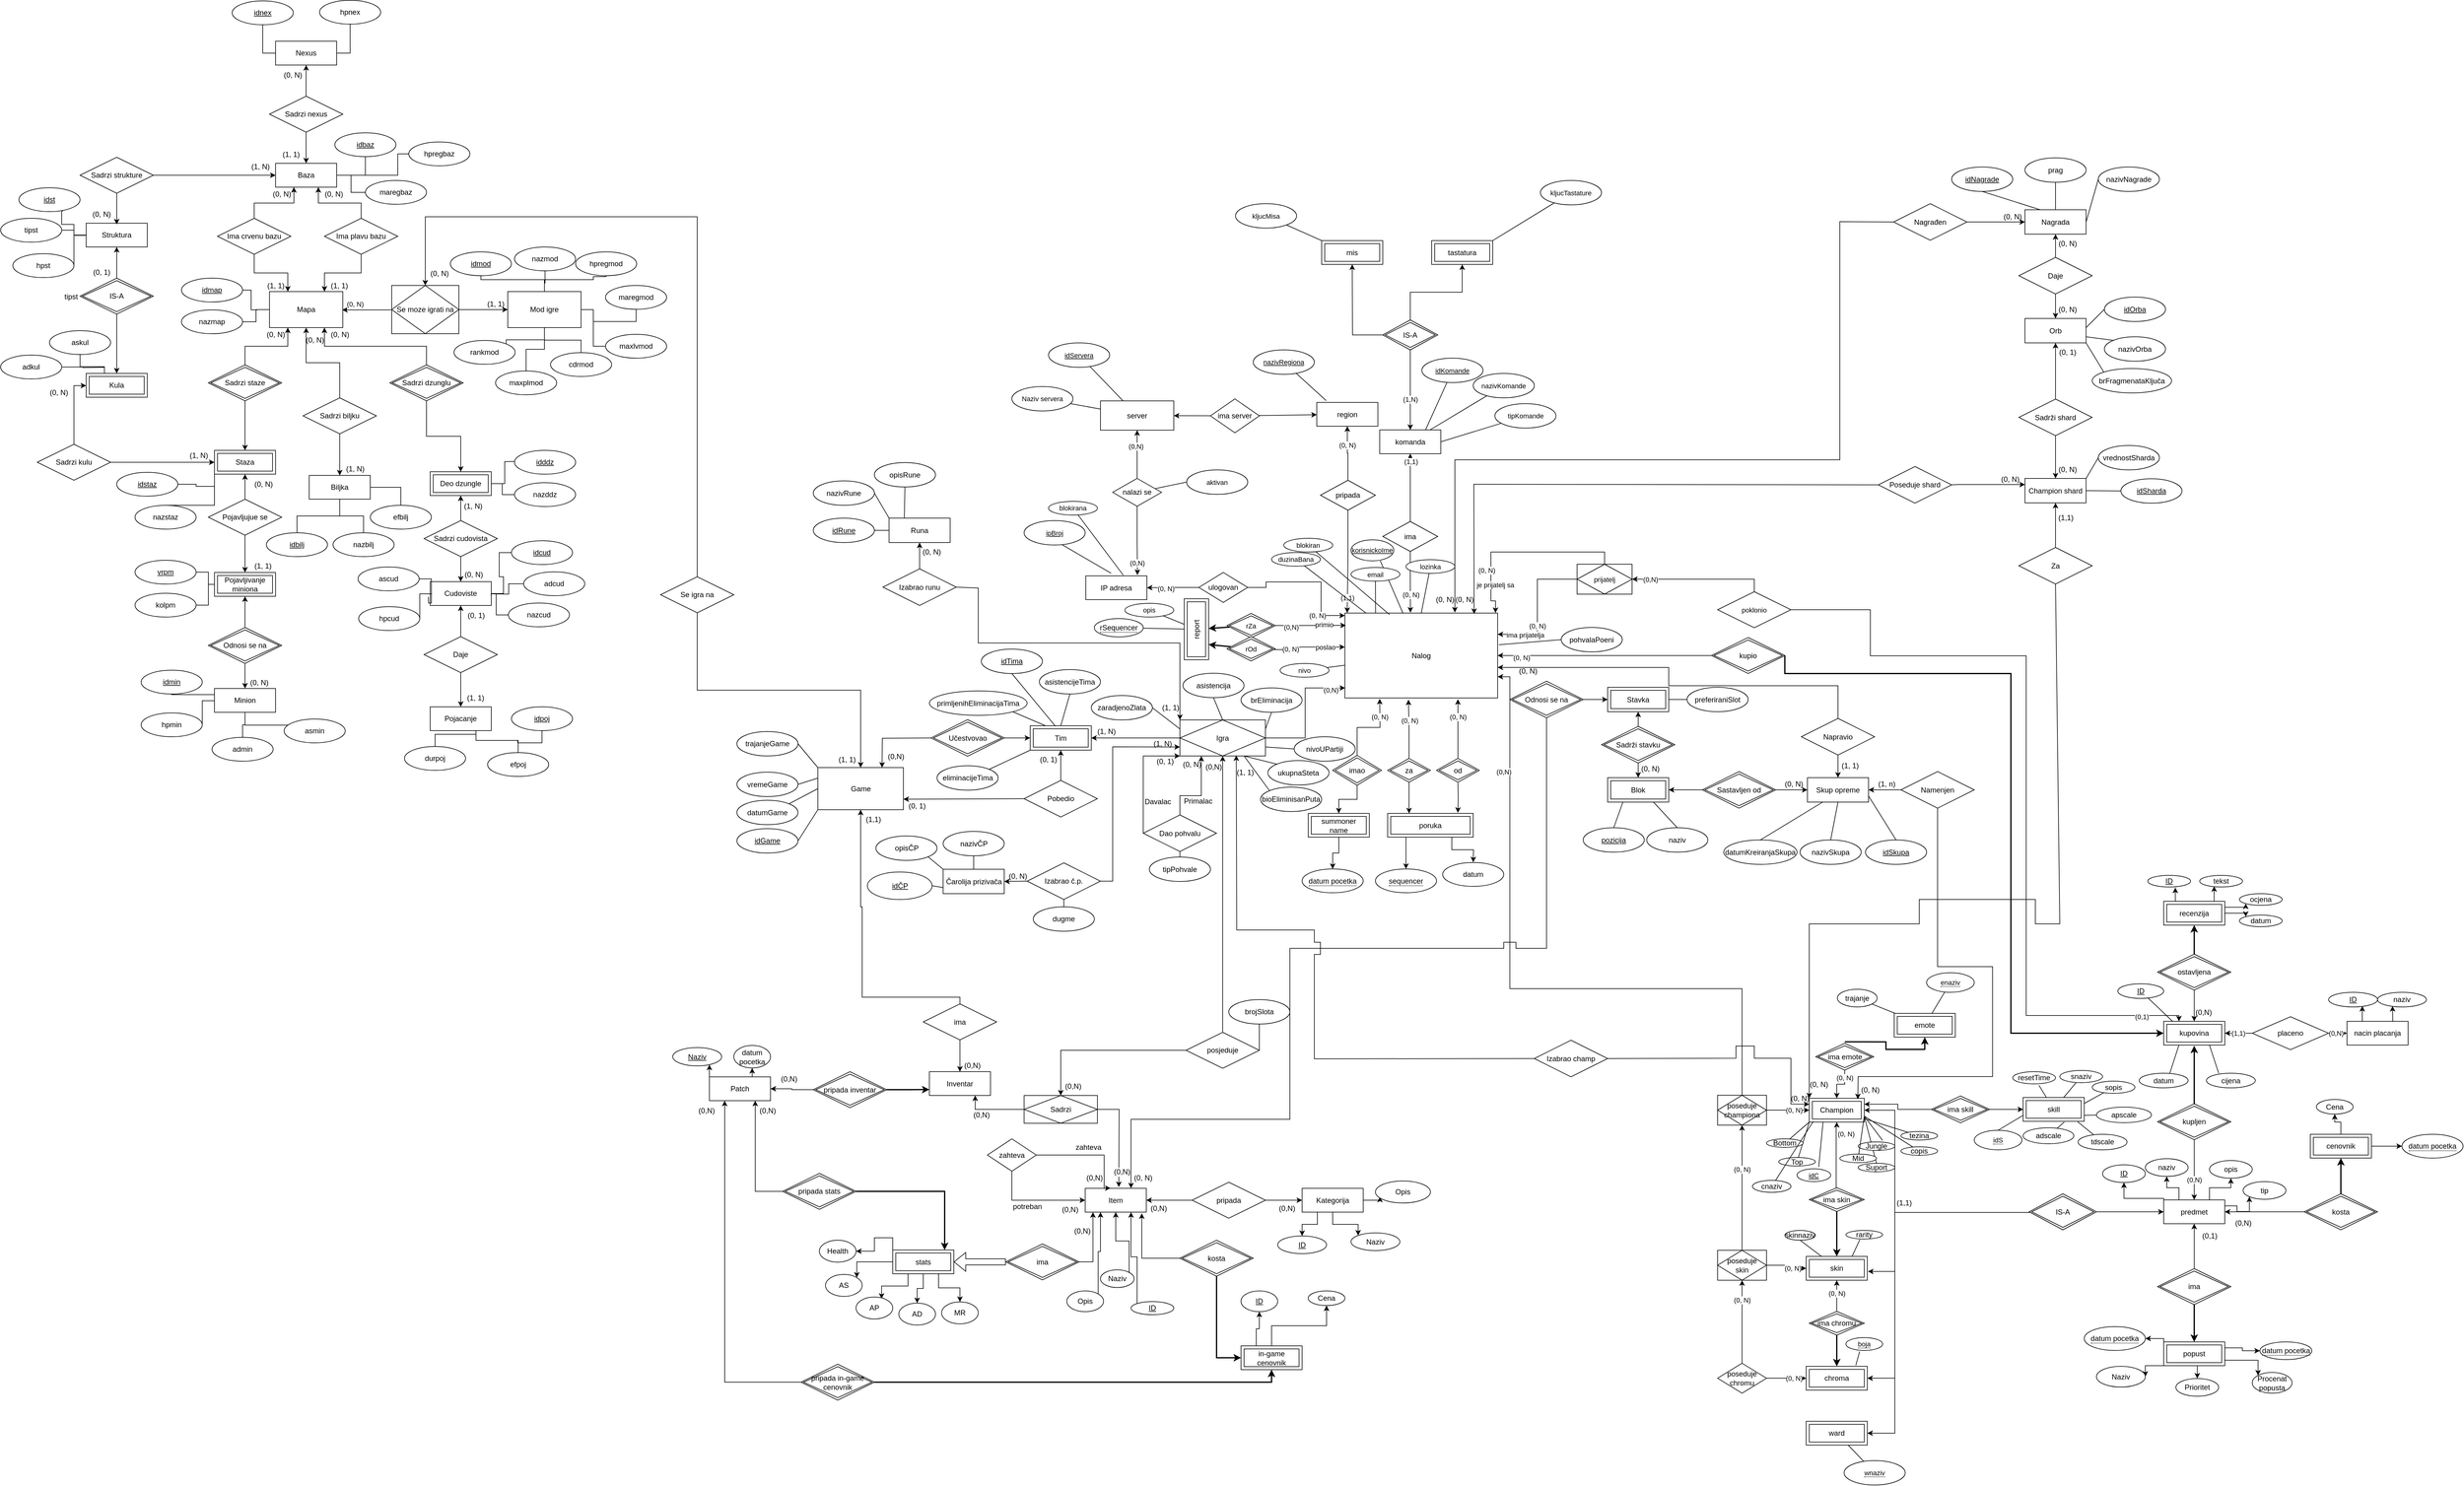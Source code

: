 <mxfile version="21.3.2" type="github">
  <diagram id="R2lEEEUBdFMjLlhIrx00" name="Page-1">
    <mxGraphModel dx="2377" dy="1499" grid="1" gridSize="10" guides="1" tooltips="1" connect="1" arrows="1" fold="1" page="1" pageScale="1" pageWidth="850" pageHeight="1100" math="0" shadow="0" extFonts="Permanent Marker^https://fonts.googleapis.com/css?family=Permanent+Marker">
      <root>
        <mxCell id="0" />
        <mxCell id="1" parent="0" />
        <mxCell id="yfBjnqdeHr14PMCk5z5g-1" value="Nalog" style="whiteSpace=wrap;html=1;align=center;" parent="1" vertex="1">
          <mxGeometry x="500" y="371" width="250" height="139" as="geometry" />
        </mxCell>
        <mxCell id="yfBjnqdeHr14PMCk5z5g-2" style="edgeStyle=orthogonalEdgeStyle;rounded=0;orthogonalLoop=1;jettySize=auto;html=1;exitX=0;exitY=0.5;exitDx=0;exitDy=0;entryX=1;entryY=0.25;entryDx=0;entryDy=0;" parent="1" source="RYUvUEmuBBPlDel3eegI-60" target="yfBjnqdeHr14PMCk5z5g-1" edge="1">
          <mxGeometry relative="1" as="geometry">
            <mxPoint x="635" y="121" as="sourcePoint" />
            <mxPoint x="635" y="351" as="targetPoint" />
            <Array as="points" />
          </mxGeometry>
        </mxCell>
        <mxCell id="yfBjnqdeHr14PMCk5z5g-3" value="(0, N)" style="edgeLabel;html=1;align=center;verticalAlign=middle;resizable=0;points=[];" parent="yfBjnqdeHr14PMCk5z5g-2" vertex="1" connectable="0">
          <mxGeometry x="0.39" relative="1" as="geometry">
            <mxPoint y="-12" as="offset" />
          </mxGeometry>
        </mxCell>
        <mxCell id="yfBjnqdeHr14PMCk5z5g-4" value="ima prijatelja" style="edgeLabel;html=1;align=center;verticalAlign=middle;resizable=0;points=[];" parent="yfBjnqdeHr14PMCk5z5g-2" vertex="1" connectable="0">
          <mxGeometry x="0.6" y="1" relative="1" as="geometry">
            <mxPoint as="offset" />
          </mxGeometry>
        </mxCell>
        <mxCell id="yfBjnqdeHr14PMCk5z5g-5" style="edgeStyle=orthogonalEdgeStyle;rounded=0;orthogonalLoop=1;jettySize=auto;html=1;exitX=0.5;exitY=0;exitDx=0;exitDy=0;entryX=0.91;entryY=-0.002;entryDx=0;entryDy=0;entryPerimeter=0;" parent="1" source="RYUvUEmuBBPlDel3eegI-60" edge="1">
          <mxGeometry relative="1" as="geometry">
            <mxPoint x="944.0" y="291" as="sourcePoint" />
            <mxPoint x="746.5" y="370.722" as="targetPoint" />
            <Array as="points">
              <mxPoint x="925" y="271" />
              <mxPoint x="739" y="271" />
              <mxPoint x="739" y="351" />
              <mxPoint x="747" y="351" />
            </Array>
          </mxGeometry>
        </mxCell>
        <mxCell id="yfBjnqdeHr14PMCk5z5g-6" value="je prijatelj sa" style="edgeLabel;html=1;align=center;verticalAlign=middle;resizable=0;points=[];" parent="yfBjnqdeHr14PMCk5z5g-5" vertex="1" connectable="0">
          <mxGeometry x="0.733" y="-2" relative="1" as="geometry">
            <mxPoint x="9" y="-12" as="offset" />
          </mxGeometry>
        </mxCell>
        <mxCell id="yfBjnqdeHr14PMCk5z5g-7" value="(0, N)" style="edgeLabel;html=1;align=center;verticalAlign=middle;resizable=0;points=[];" parent="yfBjnqdeHr14PMCk5z5g-5" vertex="1" connectable="0">
          <mxGeometry x="0.267" relative="1" as="geometry">
            <mxPoint x="-15" y="30" as="offset" />
          </mxGeometry>
        </mxCell>
        <mxCell id="yfBjnqdeHr14PMCk5z5g-9" value="" style="edgeStyle=orthogonalEdgeStyle;rounded=0;orthogonalLoop=1;jettySize=auto;html=1;entryX=0.216;entryY=1.02;entryDx=0;entryDy=0;entryPerimeter=0;" parent="1" source="yfBjnqdeHr14PMCk5z5g-12" edge="1">
          <mxGeometry relative="1" as="geometry">
            <mxPoint x="604" y="512.78" as="targetPoint" />
          </mxGeometry>
        </mxCell>
        <mxCell id="yfBjnqdeHr14PMCk5z5g-10" value="(0, N)" style="edgeLabel;html=1;align=center;verticalAlign=middle;resizable=0;points=[];" parent="yfBjnqdeHr14PMCk5z5g-9" vertex="1" connectable="0">
          <mxGeometry x="0.3" y="-1" relative="1" as="geometry">
            <mxPoint as="offset" />
          </mxGeometry>
        </mxCell>
        <mxCell id="yfBjnqdeHr14PMCk5z5g-11" style="edgeStyle=orthogonalEdgeStyle;rounded=0;orthogonalLoop=1;jettySize=auto;html=1;entryX=0.25;entryY=0;entryDx=0;entryDy=0;" parent="1" source="yfBjnqdeHr14PMCk5z5g-12" target="yfBjnqdeHr14PMCk5z5g-19" edge="1">
          <mxGeometry relative="1" as="geometry" />
        </mxCell>
        <mxCell id="yfBjnqdeHr14PMCk5z5g-12" value="za" style="shape=rhombus;double=1;perimeter=rhombusPerimeter;whiteSpace=wrap;html=1;align=center;" parent="1" vertex="1">
          <mxGeometry x="570" y="609" width="70" height="39" as="geometry" />
        </mxCell>
        <mxCell id="yfBjnqdeHr14PMCk5z5g-13" style="edgeStyle=orthogonalEdgeStyle;rounded=0;orthogonalLoop=1;jettySize=auto;html=1;" parent="1" source="yfBjnqdeHr14PMCk5z5g-16" edge="1">
          <mxGeometry relative="1" as="geometry">
            <mxPoint x="685" y="512" as="targetPoint" />
            <Array as="points">
              <mxPoint x="685" y="512" />
            </Array>
          </mxGeometry>
        </mxCell>
        <mxCell id="yfBjnqdeHr14PMCk5z5g-14" value="(0, N)" style="edgeLabel;html=1;align=center;verticalAlign=middle;resizable=0;points=[];" parent="yfBjnqdeHr14PMCk5z5g-13" vertex="1" connectable="0">
          <mxGeometry x="0.347" y="2" relative="1" as="geometry">
            <mxPoint x="2" y="-3" as="offset" />
          </mxGeometry>
        </mxCell>
        <mxCell id="yfBjnqdeHr14PMCk5z5g-15" style="edgeStyle=orthogonalEdgeStyle;rounded=0;orthogonalLoop=1;jettySize=auto;html=1;entryX=0.821;entryY=-0.025;entryDx=0;entryDy=0;entryPerimeter=0;" parent="1" target="yfBjnqdeHr14PMCk5z5g-19" edge="1">
          <mxGeometry relative="1" as="geometry">
            <mxPoint x="685" y="649" as="sourcePoint" />
          </mxGeometry>
        </mxCell>
        <mxCell id="yfBjnqdeHr14PMCk5z5g-16" value="od" style="shape=rhombus;double=1;perimeter=rhombusPerimeter;whiteSpace=wrap;html=1;align=center;" parent="1" vertex="1">
          <mxGeometry x="650" y="609" width="70" height="39" as="geometry" />
        </mxCell>
        <mxCell id="yfBjnqdeHr14PMCk5z5g-17" style="edgeStyle=orthogonalEdgeStyle;rounded=0;orthogonalLoop=1;jettySize=auto;html=1;entryX=0.5;entryY=0;entryDx=0;entryDy=0;" parent="1" source="yfBjnqdeHr14PMCk5z5g-19" target="yfBjnqdeHr14PMCk5z5g-20" edge="1">
          <mxGeometry relative="1" as="geometry">
            <Array as="points">
              <mxPoint x="600" y="779" />
              <mxPoint x="600" y="779" />
            </Array>
          </mxGeometry>
        </mxCell>
        <mxCell id="yfBjnqdeHr14PMCk5z5g-18" style="edgeStyle=orthogonalEdgeStyle;rounded=0;orthogonalLoop=1;jettySize=auto;html=1;exitX=0.75;exitY=1;exitDx=0;exitDy=0;entryX=0.5;entryY=0;entryDx=0;entryDy=0;" parent="1" source="yfBjnqdeHr14PMCk5z5g-19" edge="1">
          <mxGeometry relative="1" as="geometry">
            <mxPoint x="710" y="779" as="targetPoint" />
          </mxGeometry>
        </mxCell>
        <mxCell id="yfBjnqdeHr14PMCk5z5g-19" value="poruka" style="shape=ext;margin=3;double=1;whiteSpace=wrap;html=1;align=center;" parent="1" vertex="1">
          <mxGeometry x="570" y="699" width="140" height="39" as="geometry" />
        </mxCell>
        <mxCell id="yfBjnqdeHr14PMCk5z5g-20" value="&lt;span style=&quot;border-bottom: 1px dotted&quot;&gt;sequencer&lt;/span&gt;" style="ellipse;whiteSpace=wrap;html=1;align=center;" parent="1" vertex="1">
          <mxGeometry x="550" y="790" width="100" height="39" as="geometry" />
        </mxCell>
        <mxCell id="yfBjnqdeHr14PMCk5z5g-21" value="datum" style="ellipse;whiteSpace=wrap;html=1;align=center;" parent="1" vertex="1">
          <mxGeometry x="660" y="779.5" width="100" height="39" as="geometry" />
        </mxCell>
        <mxCell id="YKj-jM6YSjrNqbmx9cH1-82" value="" style="edgeStyle=none;shape=connector;rounded=0;orthogonalLoop=1;jettySize=auto;html=1;labelBackgroundColor=default;strokeColor=default;fontFamily=Helvetica;fontSize=11;fontColor=default;endArrow=none;endFill=0;startArrow=classic;startFill=1;" edge="1" parent="1" source="yfBjnqdeHr14PMCk5z5g-22" target="YKj-jM6YSjrNqbmx9cH1-81">
          <mxGeometry relative="1" as="geometry" />
        </mxCell>
        <mxCell id="yfBjnqdeHr14PMCk5z5g-22" value="region" style="whiteSpace=wrap;html=1;align=center;" parent="1" vertex="1">
          <mxGeometry x="454" y="26" width="100" height="39" as="geometry" />
        </mxCell>
        <mxCell id="yfBjnqdeHr14PMCk5z5g-23" value="" style="edgeStyle=orthogonalEdgeStyle;rounded=0;orthogonalLoop=1;jettySize=auto;html=1;exitX=0.5;exitY=0;exitDx=0;exitDy=0;" parent="1" source="YKj-jM6YSjrNqbmx9cH1-1" target="yfBjnqdeHr14PMCk5z5g-22" edge="1">
          <mxGeometry relative="1" as="geometry">
            <mxPoint x="504" y="156" as="sourcePoint" />
          </mxGeometry>
        </mxCell>
        <mxCell id="yfBjnqdeHr14PMCk5z5g-24" value="(0, N)" style="edgeLabel;html=1;align=center;verticalAlign=middle;resizable=0;points=[];" parent="yfBjnqdeHr14PMCk5z5g-23" vertex="1" connectable="0">
          <mxGeometry x="0.305" y="2" relative="1" as="geometry">
            <mxPoint x="2" as="offset" />
          </mxGeometry>
        </mxCell>
        <mxCell id="yfBjnqdeHr14PMCk5z5g-25" style="edgeStyle=orthogonalEdgeStyle;rounded=0;orthogonalLoop=1;jettySize=auto;html=1;exitX=0.5;exitY=1;exitDx=0;exitDy=0;entryX=0.039;entryY=-0.038;entryDx=0;entryDy=0;entryPerimeter=0;" parent="1" source="YKj-jM6YSjrNqbmx9cH1-1" edge="1">
          <mxGeometry relative="1" as="geometry">
            <mxPoint x="504" y="205.0" as="sourcePoint" />
            <mxPoint x="503.75" y="370.718" as="targetPoint" />
          </mxGeometry>
        </mxCell>
        <mxCell id="yfBjnqdeHr14PMCk5z5g-26" value="(1,1)" style="edgeLabel;html=1;align=center;verticalAlign=middle;resizable=0;points=[];" parent="yfBjnqdeHr14PMCk5z5g-25" vertex="1" connectable="0">
          <mxGeometry x="0.707" relative="1" as="geometry">
            <mxPoint as="offset" />
          </mxGeometry>
        </mxCell>
        <mxCell id="yfBjnqdeHr14PMCk5z5g-27" value="" style="edgeStyle=orthogonalEdgeStyle;rounded=0;orthogonalLoop=1;jettySize=auto;html=1;entryX=0;entryY=0.5;entryDx=0;entryDy=0;exitX=1;exitY=0.5;exitDx=0;exitDy=0;" parent="1" source="yfBjnqdeHr14PMCk5z5g-44" target="2M90Gd991hqFJUde-eGh-128" edge="1">
          <mxGeometry relative="1" as="geometry">
            <mxPoint x="1190" y="1130.56" as="sourcePoint" />
            <mxPoint x="1255" y="1185.56" as="targetPoint" />
          </mxGeometry>
        </mxCell>
        <mxCell id="yfBjnqdeHr14PMCk5z5g-28" value="(0, N)" style="edgeLabel;html=1;align=center;verticalAlign=middle;resizable=0;points=[];" parent="yfBjnqdeHr14PMCk5z5g-27" vertex="1" connectable="0">
          <mxGeometry x="0.286" relative="1" as="geometry">
            <mxPoint as="offset" />
          </mxGeometry>
        </mxCell>
        <mxCell id="yfBjnqdeHr14PMCk5z5g-30" value="" style="edgeStyle=orthogonalEdgeStyle;rounded=0;orthogonalLoop=1;jettySize=auto;html=1;entryX=0.5;entryY=1;entryDx=0;entryDy=0;exitX=0.5;exitY=0;exitDx=0;exitDy=0;" parent="1" source="yfBjnqdeHr14PMCk5z5g-33" target="2M90Gd991hqFJUde-eGh-128" edge="1">
          <mxGeometry relative="1" as="geometry">
            <mxPoint x="1304.409" y="1307.026" as="sourcePoint" />
            <mxPoint x="1304.409" y="1274.5" as="targetPoint" />
            <Array as="points">
              <mxPoint x="1304" y="1312" />
              <mxPoint x="1304" y="1210" />
              <mxPoint x="1305" y="1210" />
            </Array>
          </mxGeometry>
        </mxCell>
        <mxCell id="yfBjnqdeHr14PMCk5z5g-31" value="(0, N)" style="edgeLabel;html=1;align=center;verticalAlign=middle;resizable=0;points=[];" parent="yfBjnqdeHr14PMCk5z5g-30" vertex="1" connectable="0">
          <mxGeometry x="0.278" relative="1" as="geometry">
            <mxPoint x="16" y="-19" as="offset" />
          </mxGeometry>
        </mxCell>
        <mxCell id="yfBjnqdeHr14PMCk5z5g-32" value="" style="edgeStyle=orthogonalEdgeStyle;rounded=0;orthogonalLoop=1;jettySize=auto;html=1;strokeWidth=2;" parent="1" source="yfBjnqdeHr14PMCk5z5g-33" target="yfBjnqdeHr14PMCk5z5g-34" edge="1">
          <mxGeometry relative="1" as="geometry" />
        </mxCell>
        <mxCell id="yfBjnqdeHr14PMCk5z5g-33" value="ima skin" style="shape=rhombus;double=1;perimeter=rhombusPerimeter;whiteSpace=wrap;html=1;align=center;" parent="1" vertex="1">
          <mxGeometry x="1260" y="1312" width="90" height="39" as="geometry" />
        </mxCell>
        <mxCell id="2M90Gd991hqFJUde-eGh-112" style="rounded=0;orthogonalLoop=1;jettySize=auto;html=1;exitX=0.25;exitY=0;exitDx=0;exitDy=0;entryX=0.5;entryY=1;entryDx=0;entryDy=0;endArrow=none;endFill=0;" parent="1" source="yfBjnqdeHr14PMCk5z5g-34" target="2M90Gd991hqFJUde-eGh-111" edge="1">
          <mxGeometry relative="1" as="geometry" />
        </mxCell>
        <mxCell id="RYUvUEmuBBPlDel3eegI-49" style="edgeStyle=none;shape=connector;rounded=0;orthogonalLoop=1;jettySize=auto;html=1;exitX=0.75;exitY=0;exitDx=0;exitDy=0;entryX=0.381;entryY=1.056;entryDx=0;entryDy=0;entryPerimeter=0;labelBackgroundColor=default;strokeColor=default;fontFamily=Helvetica;fontSize=11;fontColor=default;endArrow=none;endFill=0;" parent="1" source="yfBjnqdeHr14PMCk5z5g-34" target="RYUvUEmuBBPlDel3eegI-48" edge="1">
          <mxGeometry relative="1" as="geometry" />
        </mxCell>
        <mxCell id="yfBjnqdeHr14PMCk5z5g-34" value="skin" style="shape=ext;margin=3;double=1;whiteSpace=wrap;html=1;align=center;" parent="1" vertex="1">
          <mxGeometry x="1255" y="1424.5" width="100" height="39" as="geometry" />
        </mxCell>
        <mxCell id="yfBjnqdeHr14PMCk5z5g-35" value="" style="edgeStyle=orthogonalEdgeStyle;rounded=0;orthogonalLoop=1;jettySize=auto;html=1;entryX=0.5;entryY=1;entryDx=0;entryDy=0;exitX=0.5;exitY=0;exitDx=0;exitDy=0;" parent="1" source="yfBjnqdeHr14PMCk5z5g-47" target="yfBjnqdeHr14PMCk5z5g-44" edge="1">
          <mxGeometry relative="1" as="geometry">
            <mxPoint x="1150" y="1229.5" as="sourcePoint" />
            <mxPoint x="1150" y="1174.5" as="targetPoint" />
          </mxGeometry>
        </mxCell>
        <mxCell id="yfBjnqdeHr14PMCk5z5g-36" value="(0, N)" style="edgeLabel;html=1;align=center;verticalAlign=middle;resizable=0;points=[];" parent="yfBjnqdeHr14PMCk5z5g-35" vertex="1" connectable="0">
          <mxGeometry x="0.299" relative="1" as="geometry">
            <mxPoint as="offset" />
          </mxGeometry>
        </mxCell>
        <mxCell id="yfBjnqdeHr14PMCk5z5g-37" value="chroma" style="shape=ext;margin=3;double=1;whiteSpace=wrap;html=1;align=center;" parent="1" vertex="1">
          <mxGeometry x="1255" y="1604.5" width="100" height="39" as="geometry" />
        </mxCell>
        <mxCell id="yfBjnqdeHr14PMCk5z5g-38" value="" style="edgeStyle=orthogonalEdgeStyle;rounded=0;orthogonalLoop=1;jettySize=auto;html=1;" parent="1" source="yfBjnqdeHr14PMCk5z5g-41" target="yfBjnqdeHr14PMCk5z5g-34" edge="1">
          <mxGeometry relative="1" as="geometry" />
        </mxCell>
        <mxCell id="yfBjnqdeHr14PMCk5z5g-39" value="(0, N)" style="edgeLabel;html=1;align=center;verticalAlign=middle;resizable=0;points=[];" parent="yfBjnqdeHr14PMCk5z5g-38" vertex="1" connectable="0">
          <mxGeometry x="0.181" relative="1" as="geometry">
            <mxPoint as="offset" />
          </mxGeometry>
        </mxCell>
        <mxCell id="yfBjnqdeHr14PMCk5z5g-40" value="" style="edgeStyle=orthogonalEdgeStyle;rounded=0;orthogonalLoop=1;jettySize=auto;html=1;strokeWidth=2;" parent="1" source="yfBjnqdeHr14PMCk5z5g-41" target="yfBjnqdeHr14PMCk5z5g-37" edge="1">
          <mxGeometry relative="1" as="geometry" />
        </mxCell>
        <mxCell id="yfBjnqdeHr14PMCk5z5g-41" value="ima chromu" style="shape=rhombus;double=1;perimeter=rhombusPerimeter;whiteSpace=wrap;html=1;align=center;" parent="1" vertex="1">
          <mxGeometry x="1260" y="1514.5" width="90" height="39" as="geometry" />
        </mxCell>
        <mxCell id="RYUvUEmuBBPlDel3eegI-14" style="edgeStyle=orthogonalEdgeStyle;rounded=0;orthogonalLoop=1;jettySize=auto;html=1;entryX=1;entryY=0.75;entryDx=0;entryDy=0;" parent="1" source="yfBjnqdeHr14PMCk5z5g-44" target="yfBjnqdeHr14PMCk5z5g-1" edge="1">
          <mxGeometry relative="1" as="geometry">
            <Array as="points">
              <mxPoint x="770" y="986" />
              <mxPoint x="770" y="475" />
            </Array>
          </mxGeometry>
        </mxCell>
        <mxCell id="RYUvUEmuBBPlDel3eegI-15" value="(0,N)" style="edgeLabel;html=1;align=center;verticalAlign=middle;resizable=0;points=[];" parent="RYUvUEmuBBPlDel3eegI-14" vertex="1" connectable="0">
          <mxGeometry x="0.678" y="-1" relative="1" as="geometry">
            <mxPoint x="-11" y="1" as="offset" />
          </mxGeometry>
        </mxCell>
        <mxCell id="yfBjnqdeHr14PMCk5z5g-44" value="poseduje&lt;br style=&quot;border-color: var(--border-color);&quot;&gt;championa" style="shape=associativeEntity;whiteSpace=wrap;html=1;align=center;" parent="1" vertex="1">
          <mxGeometry x="1110" y="1160.56" width="80" height="49" as="geometry" />
        </mxCell>
        <mxCell id="yfBjnqdeHr14PMCk5z5g-45" style="edgeStyle=orthogonalEdgeStyle;rounded=0;orthogonalLoop=1;jettySize=auto;html=1;entryX=0;entryY=0.5;entryDx=0;entryDy=0;" parent="1" source="yfBjnqdeHr14PMCk5z5g-47" target="yfBjnqdeHr14PMCk5z5g-34" edge="1">
          <mxGeometry relative="1" as="geometry" />
        </mxCell>
        <mxCell id="yfBjnqdeHr14PMCk5z5g-46" value="(0, N)" style="edgeLabel;html=1;align=center;verticalAlign=middle;resizable=0;points=[];" parent="yfBjnqdeHr14PMCk5z5g-45" vertex="1" connectable="0">
          <mxGeometry x="0.372" relative="1" as="geometry">
            <mxPoint as="offset" />
          </mxGeometry>
        </mxCell>
        <mxCell id="yfBjnqdeHr14PMCk5z5g-47" value="poseduje&lt;br style=&quot;border-color: var(--border-color);&quot;&gt;skin" style="shape=associativeEntity;whiteSpace=wrap;html=1;align=center;" parent="1" vertex="1">
          <mxGeometry x="1110" y="1414.5" width="80" height="49" as="geometry" />
        </mxCell>
        <mxCell id="yfBjnqdeHr14PMCk5z5g-48" style="edgeStyle=orthogonalEdgeStyle;rounded=0;orthogonalLoop=1;jettySize=auto;html=1;entryX=0;entryY=0.5;entryDx=0;entryDy=0;exitX=1;exitY=0.5;exitDx=0;exitDy=0;" parent="1" source="yfBjnqdeHr14PMCk5z5g-88" target="yfBjnqdeHr14PMCk5z5g-37" edge="1">
          <mxGeometry relative="1" as="geometry">
            <mxPoint x="1190" y="1404.5" as="sourcePoint" />
          </mxGeometry>
        </mxCell>
        <mxCell id="yfBjnqdeHr14PMCk5z5g-49" value="(0, N)" style="edgeLabel;html=1;align=center;verticalAlign=middle;resizable=0;points=[];" parent="yfBjnqdeHr14PMCk5z5g-48" vertex="1" connectable="0">
          <mxGeometry x="0.39" relative="1" as="geometry">
            <mxPoint as="offset" />
          </mxGeometry>
        </mxCell>
        <mxCell id="yfBjnqdeHr14PMCk5z5g-50" value="" style="edgeStyle=orthogonalEdgeStyle;rounded=0;orthogonalLoop=1;jettySize=auto;html=1;exitX=0.5;exitY=0;exitDx=0;exitDy=0;" parent="1" source="yfBjnqdeHr14PMCk5z5g-88" target="yfBjnqdeHr14PMCk5z5g-47" edge="1">
          <mxGeometry relative="1" as="geometry">
            <mxPoint x="1150" y="1379.5" as="sourcePoint" />
          </mxGeometry>
        </mxCell>
        <mxCell id="yfBjnqdeHr14PMCk5z5g-51" value="(0, N)" style="edgeLabel;html=1;align=center;verticalAlign=middle;resizable=0;points=[];" parent="yfBjnqdeHr14PMCk5z5g-50" vertex="1" connectable="0">
          <mxGeometry x="0.66" y="1" relative="1" as="geometry">
            <mxPoint x="1" y="9" as="offset" />
          </mxGeometry>
        </mxCell>
        <mxCell id="yfBjnqdeHr14PMCk5z5g-52" value="" style="edgeStyle=orthogonalEdgeStyle;rounded=0;orthogonalLoop=1;jettySize=auto;html=1;" parent="1" source="yfBjnqdeHr14PMCk5z5g-55" target="yfBjnqdeHr14PMCk5z5g-57" edge="1">
          <mxGeometry relative="1" as="geometry" />
        </mxCell>
        <mxCell id="yfBjnqdeHr14PMCk5z5g-53" style="edgeStyle=orthogonalEdgeStyle;rounded=0;orthogonalLoop=1;jettySize=auto;html=1;entryX=0.028;entryY=1.01;entryDx=0;entryDy=0;entryPerimeter=0;" parent="1" source="yfBjnqdeHr14PMCk5z5g-55" edge="1">
          <mxGeometry relative="1" as="geometry">
            <mxPoint x="557" y="511.39" as="targetPoint" />
          </mxGeometry>
        </mxCell>
        <mxCell id="yfBjnqdeHr14PMCk5z5g-54" value="(0, N)" style="edgeLabel;html=1;align=center;verticalAlign=middle;resizable=0;points=[];" parent="yfBjnqdeHr14PMCk5z5g-53" vertex="1" connectable="0">
          <mxGeometry x="0.333" y="1" relative="1" as="geometry">
            <mxPoint y="-14" as="offset" />
          </mxGeometry>
        </mxCell>
        <mxCell id="yfBjnqdeHr14PMCk5z5g-55" value="imao" style="shape=rhombus;double=1;perimeter=rhombusPerimeter;whiteSpace=wrap;html=1;align=center;" parent="1" vertex="1">
          <mxGeometry x="480" y="604" width="80" height="49" as="geometry" />
        </mxCell>
        <mxCell id="yfBjnqdeHr14PMCk5z5g-56" value="" style="edgeStyle=orthogonalEdgeStyle;rounded=0;orthogonalLoop=1;jettySize=auto;html=1;" parent="1" source="yfBjnqdeHr14PMCk5z5g-57" target="yfBjnqdeHr14PMCk5z5g-58" edge="1">
          <mxGeometry relative="1" as="geometry" />
        </mxCell>
        <mxCell id="yfBjnqdeHr14PMCk5z5g-57" value="summoner name" style="shape=ext;margin=3;double=1;whiteSpace=wrap;html=1;align=center;" parent="1" vertex="1">
          <mxGeometry x="440" y="699" width="100" height="39" as="geometry" />
        </mxCell>
        <mxCell id="yfBjnqdeHr14PMCk5z5g-58" value="&lt;span style=&quot;border-bottom: 1px dotted&quot;&gt;datum pocetka&lt;/span&gt;" style="ellipse;whiteSpace=wrap;html=1;align=center;" parent="1" vertex="1">
          <mxGeometry x="430" y="790" width="100" height="39" as="geometry" />
        </mxCell>
        <mxCell id="yfBjnqdeHr14PMCk5z5g-62" style="edgeStyle=orthogonalEdgeStyle;rounded=0;orthogonalLoop=1;jettySize=auto;html=1;entryX=0;entryY=0.4;entryDx=0;entryDy=0;entryPerimeter=0;" parent="1" target="yfBjnqdeHr14PMCk5z5g-1" edge="1">
          <mxGeometry relative="1" as="geometry">
            <mxPoint x="480" y="451" as="targetPoint" />
            <mxPoint x="339.961" y="430.476" as="sourcePoint" />
          </mxGeometry>
        </mxCell>
        <mxCell id="yfBjnqdeHr14PMCk5z5g-63" value="poslao" style="edgeLabel;html=1;align=center;verticalAlign=middle;resizable=0;points=[];" parent="yfBjnqdeHr14PMCk5z5g-62" vertex="1" connectable="0">
          <mxGeometry x="0.608" relative="1" as="geometry">
            <mxPoint as="offset" />
          </mxGeometry>
        </mxCell>
        <mxCell id="yfBjnqdeHr14PMCk5z5g-64" value="(0, N)" style="edgeLabel;html=1;align=center;verticalAlign=middle;resizable=0;points=[];" parent="yfBjnqdeHr14PMCk5z5g-62" vertex="1" connectable="0">
          <mxGeometry x="-0.142" y="1" relative="1" as="geometry">
            <mxPoint as="offset" />
          </mxGeometry>
        </mxCell>
        <mxCell id="yfBjnqdeHr14PMCk5z5g-69" style="edgeStyle=orthogonalEdgeStyle;rounded=0;orthogonalLoop=1;jettySize=auto;html=1;exitX=1;exitY=0.5;exitDx=0;exitDy=0;entryX=-0.004;entryY=0.065;entryDx=0;entryDy=0;entryPerimeter=0;" parent="1" source="yfBjnqdeHr14PMCk5z5g-73" edge="1">
          <mxGeometry relative="1" as="geometry">
            <Array as="points">
              <mxPoint x="371" y="329" />
              <mxPoint x="371" y="320" />
              <mxPoint x="461" y="320" />
              <mxPoint x="461" y="375" />
            </Array>
            <mxPoint x="500" y="375.035" as="targetPoint" />
          </mxGeometry>
        </mxCell>
        <mxCell id="yfBjnqdeHr14PMCk5z5g-70" value="(0, N)" style="edgeLabel;html=1;align=center;verticalAlign=middle;resizable=0;points=[];" parent="yfBjnqdeHr14PMCk5z5g-69" vertex="1" connectable="0">
          <mxGeometry x="0.74" y="-1" relative="1" as="geometry">
            <mxPoint x="-16" y="-1" as="offset" />
          </mxGeometry>
        </mxCell>
        <mxCell id="yfBjnqdeHr14PMCk5z5g-71" value="" style="edgeStyle=orthogonalEdgeStyle;rounded=0;orthogonalLoop=1;jettySize=auto;html=1;" parent="1" source="yfBjnqdeHr14PMCk5z5g-73" target="yfBjnqdeHr14PMCk5z5g-74" edge="1">
          <mxGeometry relative="1" as="geometry" />
        </mxCell>
        <mxCell id="yfBjnqdeHr14PMCk5z5g-72" value="(0, N)" style="edgeLabel;html=1;align=center;verticalAlign=middle;resizable=0;points=[];" parent="yfBjnqdeHr14PMCk5z5g-71" vertex="1" connectable="0">
          <mxGeometry x="0.287" y="1" relative="1" as="geometry">
            <mxPoint as="offset" />
          </mxGeometry>
        </mxCell>
        <mxCell id="yfBjnqdeHr14PMCk5z5g-73" value="ulogovan" style="rhombus;whiteSpace=wrap;html=1;" parent="1" vertex="1">
          <mxGeometry x="261" y="304.5" width="80" height="49" as="geometry" />
        </mxCell>
        <mxCell id="yfBjnqdeHr14PMCk5z5g-74" value="IP adresa" style="whiteSpace=wrap;html=1;align=center;" parent="1" vertex="1">
          <mxGeometry x="76" y="310" width="100" height="39" as="geometry" />
        </mxCell>
        <mxCell id="yfBjnqdeHr14PMCk5z5g-75" value="" style="edgeStyle=orthogonalEdgeStyle;rounded=0;orthogonalLoop=1;jettySize=auto;html=1;entryX=0.5;entryY=1;entryDx=0;entryDy=0;" parent="1" source="yfBjnqdeHr14PMCk5z5g-79" target="yfBjnqdeHr14PMCk5z5g-90" edge="1">
          <mxGeometry relative="1" as="geometry">
            <mxPoint x="642" y="-179" as="targetPoint" />
          </mxGeometry>
        </mxCell>
        <mxCell id="yfBjnqdeHr14PMCk5z5g-76" style="edgeStyle=orthogonalEdgeStyle;rounded=0;orthogonalLoop=1;jettySize=auto;html=1;entryX=0.5;entryY=1;entryDx=0;entryDy=0;" parent="1" source="yfBjnqdeHr14PMCk5z5g-79" edge="1">
          <mxGeometry relative="1" as="geometry">
            <mxPoint x="512" y="-200" as="targetPoint" />
          </mxGeometry>
        </mxCell>
        <mxCell id="yfBjnqdeHr14PMCk5z5g-77" style="edgeStyle=orthogonalEdgeStyle;rounded=0;orthogonalLoop=1;jettySize=auto;html=1;exitX=0.5;exitY=1;exitDx=0;exitDy=0;entryX=0.5;entryY=0;entryDx=0;entryDy=0;" parent="1" source="yfBjnqdeHr14PMCk5z5g-79" target="yfBjnqdeHr14PMCk5z5g-80" edge="1">
          <mxGeometry relative="1" as="geometry" />
        </mxCell>
        <mxCell id="yfBjnqdeHr14PMCk5z5g-78" value="(1,N)" style="edgeLabel;html=1;align=center;verticalAlign=middle;resizable=0;points=[];" parent="yfBjnqdeHr14PMCk5z5g-77" vertex="1" connectable="0">
          <mxGeometry x="0.233" relative="1" as="geometry">
            <mxPoint as="offset" />
          </mxGeometry>
        </mxCell>
        <mxCell id="yfBjnqdeHr14PMCk5z5g-79" value="IS-A" style="shape=rhombus;double=1;perimeter=rhombusPerimeter;whiteSpace=wrap;html=1;align=center;" parent="1" vertex="1">
          <mxGeometry x="562" y="-109" width="90" height="49" as="geometry" />
        </mxCell>
        <mxCell id="yfBjnqdeHr14PMCk5z5g-80" value="komanda" style="whiteSpace=wrap;html=1;align=center;" parent="1" vertex="1">
          <mxGeometry x="557" y="71" width="100" height="39" as="geometry" />
        </mxCell>
        <mxCell id="yfBjnqdeHr14PMCk5z5g-83" style="edgeStyle=orthogonalEdgeStyle;rounded=0;orthogonalLoop=1;jettySize=auto;html=1;entryX=0.5;entryY=1;entryDx=0;entryDy=0;" parent="1" source="yfBjnqdeHr14PMCk5z5g-85" target="yfBjnqdeHr14PMCk5z5g-80" edge="1">
          <mxGeometry relative="1" as="geometry" />
        </mxCell>
        <mxCell id="yfBjnqdeHr14PMCk5z5g-84" value="(1,1)" style="edgeLabel;html=1;align=center;verticalAlign=middle;resizable=0;points=[];" parent="yfBjnqdeHr14PMCk5z5g-83" vertex="1" connectable="0">
          <mxGeometry x="0.772" y="-1" relative="1" as="geometry">
            <mxPoint as="offset" />
          </mxGeometry>
        </mxCell>
        <mxCell id="RYUvUEmuBBPlDel3eegI-66" style="edgeStyle=orthogonalEdgeStyle;shape=connector;rounded=0;orthogonalLoop=1;jettySize=auto;html=1;entryX=0.481;entryY=-0.006;entryDx=0;entryDy=0;entryPerimeter=0;labelBackgroundColor=default;strokeColor=default;fontFamily=Helvetica;fontSize=11;fontColor=default;endArrow=classic;endFill=1;" parent="1" source="yfBjnqdeHr14PMCk5z5g-85" edge="1">
          <mxGeometry relative="1" as="geometry">
            <mxPoint x="607.25" y="370.166" as="targetPoint" />
          </mxGeometry>
        </mxCell>
        <mxCell id="RYUvUEmuBBPlDel3eegI-67" value="(0, N)" style="edgeLabel;html=1;align=center;verticalAlign=middle;resizable=0;points=[];fontSize=11;fontFamily=Helvetica;fontColor=default;" parent="RYUvUEmuBBPlDel3eegI-66" connectable="0" vertex="1">
          <mxGeometry x="0.674" y="-2" relative="1" as="geometry">
            <mxPoint x="2" y="-13" as="offset" />
          </mxGeometry>
        </mxCell>
        <mxCell id="yfBjnqdeHr14PMCk5z5g-85" value="ima" style="shape=rhombus;perimeter=rhombusPerimeter;whiteSpace=wrap;html=1;align=center;" parent="1" vertex="1">
          <mxGeometry x="562" y="221" width="90" height="49" as="geometry" />
        </mxCell>
        <mxCell id="yfBjnqdeHr14PMCk5z5g-88" value="poseduje&lt;br&gt;chromu" style="shape=rhombus;perimeter=rhombusPerimeter;whiteSpace=wrap;html=1;align=center;" parent="1" vertex="1">
          <mxGeometry x="1110" y="1599.5" width="80" height="49" as="geometry" />
        </mxCell>
        <mxCell id="yfBjnqdeHr14PMCk5z5g-90" value="tastatura" style="shape=ext;margin=3;double=1;whiteSpace=wrap;html=1;align=center;" parent="1" vertex="1">
          <mxGeometry x="642" y="-239" width="100" height="39" as="geometry" />
        </mxCell>
        <mxCell id="2M90Gd991hqFJUde-eGh-115" style="edgeStyle=orthogonalEdgeStyle;rounded=0;orthogonalLoop=1;jettySize=auto;html=1;exitX=1;exitY=0.25;exitDx=0;exitDy=0;entryX=0;entryY=1;entryDx=0;entryDy=0;" parent="1" source="yfBjnqdeHr14PMCk5z5g-91" target="2M90Gd991hqFJUde-eGh-61" edge="1">
          <mxGeometry relative="1" as="geometry" />
        </mxCell>
        <mxCell id="2M90Gd991hqFJUde-eGh-116" style="edgeStyle=orthogonalEdgeStyle;rounded=0;orthogonalLoop=1;jettySize=auto;html=1;exitX=0.75;exitY=0;exitDx=0;exitDy=0;" parent="1" source="yfBjnqdeHr14PMCk5z5g-91" target="2M90Gd991hqFJUde-eGh-60" edge="1">
          <mxGeometry relative="1" as="geometry" />
        </mxCell>
        <mxCell id="2M90Gd991hqFJUde-eGh-118" style="edgeStyle=orthogonalEdgeStyle;rounded=0;orthogonalLoop=1;jettySize=auto;html=1;exitX=0.25;exitY=0;exitDx=0;exitDy=0;entryX=0.5;entryY=1;entryDx=0;entryDy=0;" parent="1" source="yfBjnqdeHr14PMCk5z5g-91" target="2M90Gd991hqFJUde-eGh-58" edge="1">
          <mxGeometry relative="1" as="geometry" />
        </mxCell>
        <mxCell id="2M90Gd991hqFJUde-eGh-119" style="edgeStyle=orthogonalEdgeStyle;rounded=0;orthogonalLoop=1;jettySize=auto;html=1;exitX=0;exitY=0;exitDx=0;exitDy=0;" parent="1" source="yfBjnqdeHr14PMCk5z5g-91" target="2M90Gd991hqFJUde-eGh-57" edge="1">
          <mxGeometry relative="1" as="geometry">
            <Array as="points">
              <mxPoint x="1840" y="1329.5" />
              <mxPoint x="1775" y="1329.5" />
            </Array>
          </mxGeometry>
        </mxCell>
        <mxCell id="yfBjnqdeHr14PMCk5z5g-91" value="predmet" style="whiteSpace=wrap;html=1;align=center;" parent="1" vertex="1">
          <mxGeometry x="1840" y="1332" width="100" height="39" as="geometry" />
        </mxCell>
        <mxCell id="yfBjnqdeHr14PMCk5z5g-95" style="edgeStyle=orthogonalEdgeStyle;rounded=0;orthogonalLoop=1;jettySize=auto;html=1;entryX=0;entryY=0.5;entryDx=0;entryDy=0;exitX=1;exitY=0.5;exitDx=0;exitDy=0;" parent="1" source="yfBjnqdeHr14PMCk5z5g-94" target="yfBjnqdeHr14PMCk5z5g-91" edge="1">
          <mxGeometry relative="1" as="geometry">
            <mxPoint x="1810.0" y="1352" as="sourcePoint" />
          </mxGeometry>
        </mxCell>
        <mxCell id="yfBjnqdeHr14PMCk5z5g-98" style="edgeStyle=orthogonalEdgeStyle;rounded=0;orthogonalLoop=1;jettySize=auto;html=1;entryX=1.01;entryY=0.632;entryDx=0;entryDy=0;entryPerimeter=0;" parent="1" source="yfBjnqdeHr14PMCk5z5g-94" target="yfBjnqdeHr14PMCk5z5g-34" edge="1">
          <mxGeometry relative="1" as="geometry">
            <Array as="points">
              <mxPoint x="1400" y="1352.5" />
              <mxPoint x="1400" y="1449.5" />
            </Array>
          </mxGeometry>
        </mxCell>
        <mxCell id="yfBjnqdeHr14PMCk5z5g-99" style="edgeStyle=orthogonalEdgeStyle;rounded=0;orthogonalLoop=1;jettySize=auto;html=1;entryX=1;entryY=0.5;entryDx=0;entryDy=0;" parent="1" source="yfBjnqdeHr14PMCk5z5g-94" target="2M90Gd991hqFJUde-eGh-128" edge="1">
          <mxGeometry relative="1" as="geometry">
            <mxPoint x="1354.3" y="1256.22" as="targetPoint" />
            <Array as="points">
              <mxPoint x="1400" y="1352.5" />
              <mxPoint x="1400" y="1185.5" />
            </Array>
          </mxGeometry>
        </mxCell>
        <mxCell id="yfBjnqdeHr14PMCk5z5g-113" style="edgeStyle=orthogonalEdgeStyle;rounded=0;orthogonalLoop=1;jettySize=auto;html=1;exitX=0;exitY=0.5;exitDx=0;exitDy=0;entryX=1;entryY=0.5;entryDx=0;entryDy=0;" parent="1" source="yfBjnqdeHr14PMCk5z5g-94" target="yfBjnqdeHr14PMCk5z5g-37" edge="1">
          <mxGeometry relative="1" as="geometry">
            <Array as="points">
              <mxPoint x="1400" y="1352.5" />
              <mxPoint x="1400" y="1624.5" />
            </Array>
          </mxGeometry>
        </mxCell>
        <mxCell id="yfBjnqdeHr14PMCk5z5g-115" style="edgeStyle=orthogonalEdgeStyle;rounded=0;orthogonalLoop=1;jettySize=auto;html=1;exitX=0;exitY=0.5;exitDx=0;exitDy=0;entryX=1;entryY=0.5;entryDx=0;entryDy=0;" parent="1" source="yfBjnqdeHr14PMCk5z5g-94" target="yfBjnqdeHr14PMCk5z5g-114" edge="1">
          <mxGeometry relative="1" as="geometry">
            <Array as="points">
              <mxPoint x="1400" y="1352.5" />
              <mxPoint x="1400" y="1714.5" />
            </Array>
          </mxGeometry>
        </mxCell>
        <mxCell id="yfBjnqdeHr14PMCk5z5g-94" value="IS-A" style="shape=rhombus;double=1;perimeter=rhombusPerimeter;whiteSpace=wrap;html=1;align=center;" parent="1" vertex="1">
          <mxGeometry x="1620" y="1322" width="110" height="59" as="geometry" />
        </mxCell>
        <mxCell id="RYUvUEmuBBPlDel3eegI-12" value="" style="rounded=0;orthogonalLoop=1;jettySize=auto;html=1;endArrow=none;endFill=0;" parent="1" source="yfBjnqdeHr14PMCk5z5g-110" target="2M90Gd991hqFJUde-eGh-113" edge="1">
          <mxGeometry relative="1" as="geometry" />
        </mxCell>
        <mxCell id="yfBjnqdeHr14PMCk5z5g-110" value="emote" style="shape=ext;margin=3;double=1;whiteSpace=wrap;html=1;align=center;" parent="1" vertex="1">
          <mxGeometry x="1399" y="1026.5" width="100" height="39" as="geometry" />
        </mxCell>
        <mxCell id="yfBjnqdeHr14PMCk5z5g-114" value="ward" style="shape=ext;margin=3;double=1;whiteSpace=wrap;html=1;align=center;" parent="1" vertex="1">
          <mxGeometry x="1255" y="1694.5" width="100" height="39" as="geometry" />
        </mxCell>
        <mxCell id="yfBjnqdeHr14PMCk5z5g-126" style="edgeStyle=orthogonalEdgeStyle;rounded=0;orthogonalLoop=1;jettySize=auto;html=1;entryX=0.5;entryY=1;entryDx=0;entryDy=0;strokeWidth=2;" parent="1" source="yfBjnqdeHr14PMCk5z5g-120" target="yfBjnqdeHr14PMCk5z5g-121" edge="1">
          <mxGeometry relative="1" as="geometry" />
        </mxCell>
        <mxCell id="2M90Gd991hqFJUde-eGh-1" style="edgeStyle=orthogonalEdgeStyle;rounded=0;orthogonalLoop=1;jettySize=auto;html=1;exitX=0;exitY=0.5;exitDx=0;exitDy=0;entryX=1;entryY=0.5;entryDx=0;entryDy=0;" parent="1" source="yfBjnqdeHr14PMCk5z5g-120" target="yfBjnqdeHr14PMCk5z5g-91" edge="1">
          <mxGeometry relative="1" as="geometry" />
        </mxCell>
        <mxCell id="yfBjnqdeHr14PMCk5z5g-120" value="kosta" style="shape=rhombus;double=1;perimeter=rhombusPerimeter;whiteSpace=wrap;html=1;align=center;" parent="1" vertex="1">
          <mxGeometry x="2070" y="1322" width="120" height="59" as="geometry" />
        </mxCell>
        <mxCell id="2M90Gd991hqFJUde-eGh-90" style="edgeStyle=orthogonalEdgeStyle;rounded=0;orthogonalLoop=1;jettySize=auto;html=1;exitX=0.5;exitY=0;exitDx=0;exitDy=0;" parent="1" source="yfBjnqdeHr14PMCk5z5g-121" target="2M90Gd991hqFJUde-eGh-86" edge="1">
          <mxGeometry relative="1" as="geometry" />
        </mxCell>
        <mxCell id="2M90Gd991hqFJUde-eGh-92" style="edgeStyle=orthogonalEdgeStyle;rounded=0;orthogonalLoop=1;jettySize=auto;html=1;exitX=1;exitY=0.5;exitDx=0;exitDy=0;entryX=0;entryY=0.5;entryDx=0;entryDy=0;" parent="1" source="yfBjnqdeHr14PMCk5z5g-121" target="RYUvUEmuBBPlDel3eegI-1" edge="1">
          <mxGeometry relative="1" as="geometry">
            <mxPoint x="2229.567" y="1241.304" as="targetPoint" />
          </mxGeometry>
        </mxCell>
        <mxCell id="yfBjnqdeHr14PMCk5z5g-121" value="cenovnik" style="shape=ext;margin=3;double=1;whiteSpace=wrap;html=1;align=center;" parent="1" vertex="1">
          <mxGeometry x="2080" y="1224.5" width="100" height="39" as="geometry" />
        </mxCell>
        <mxCell id="yfBjnqdeHr14PMCk5z5g-131" value="(0,N)" style="text;html=1;align=center;verticalAlign=middle;resizable=0;points=[];autosize=1;strokeColor=none;fillColor=none;" parent="1" vertex="1">
          <mxGeometry x="1945" y="1354.5" width="50" height="30" as="geometry" />
        </mxCell>
        <mxCell id="2M90Gd991hqFJUde-eGh-15" style="edgeStyle=orthogonalEdgeStyle;rounded=0;orthogonalLoop=1;jettySize=auto;html=1;exitX=0.5;exitY=1;exitDx=0;exitDy=0;entryX=0.5;entryY=0;entryDx=0;entryDy=0;" parent="1" source="2M90Gd991hqFJUde-eGh-24" edge="1">
          <mxGeometry relative="1" as="geometry">
            <mxPoint x="1890" y="1004.5" as="sourcePoint" />
            <mxPoint x="1890" y="1039.5" as="targetPoint" />
          </mxGeometry>
        </mxCell>
        <mxCell id="2M90Gd991hqFJUde-eGh-16" style="edgeStyle=orthogonalEdgeStyle;rounded=0;orthogonalLoop=1;jettySize=auto;html=1;entryX=0.5;entryY=1;entryDx=0;entryDy=0;strokeWidth=2;exitX=0.5;exitY=0;exitDx=0;exitDy=0;" parent="1" source="2M90Gd991hqFJUde-eGh-24" target="2M90Gd991hqFJUde-eGh-25" edge="1">
          <mxGeometry relative="1" as="geometry">
            <mxPoint x="1884" y="930.5" as="sourcePoint" />
            <mxPoint x="1884" y="880.5" as="targetPoint" />
          </mxGeometry>
        </mxCell>
        <mxCell id="2M90Gd991hqFJUde-eGh-6" style="edgeStyle=orthogonalEdgeStyle;rounded=0;orthogonalLoop=1;jettySize=auto;html=1;exitX=1;exitY=0.5;exitDx=0;exitDy=0;entryX=0;entryY=0.5;entryDx=0;entryDy=0;strokeWidth=2;" parent="1" source="2M90Gd991hqFJUde-eGh-9" target="2M90Gd991hqFJUde-eGh-23" edge="1">
          <mxGeometry relative="1" as="geometry">
            <mxPoint x="1356" y="804.5" as="sourcePoint" />
            <mxPoint x="1456" y="860" as="targetPoint" />
            <Array as="points">
              <mxPoint x="1220" y="470" />
              <mxPoint x="1590" y="470" />
              <mxPoint x="1590" y="1059" />
            </Array>
          </mxGeometry>
        </mxCell>
        <mxCell id="2M90Gd991hqFJUde-eGh-7" style="edgeStyle=orthogonalEdgeStyle;rounded=0;orthogonalLoop=1;jettySize=auto;html=1;exitX=0;exitY=0.5;exitDx=0;exitDy=0;" parent="1" source="2M90Gd991hqFJUde-eGh-9" target="yfBjnqdeHr14PMCk5z5g-1" edge="1">
          <mxGeometry relative="1" as="geometry">
            <mxPoint x="1000" y="496" as="sourcePoint" />
          </mxGeometry>
        </mxCell>
        <mxCell id="RYUvUEmuBBPlDel3eegI-8" value="(0, N)" style="edgeLabel;html=1;align=center;verticalAlign=middle;resizable=0;points=[];" parent="2M90Gd991hqFJUde-eGh-7" vertex="1" connectable="0">
          <mxGeometry x="0.78" y="3" relative="1" as="geometry">
            <mxPoint as="offset" />
          </mxGeometry>
        </mxCell>
        <mxCell id="2M90Gd991hqFJUde-eGh-71" style="edgeStyle=orthogonalEdgeStyle;rounded=0;orthogonalLoop=1;jettySize=auto;html=1;exitX=0.25;exitY=0;exitDx=0;exitDy=0;" parent="1" source="2M90Gd991hqFJUde-eGh-4" edge="1">
          <mxGeometry relative="1" as="geometry">
            <mxPoint x="2165.059" y="1014.5" as="targetPoint" />
          </mxGeometry>
        </mxCell>
        <mxCell id="2M90Gd991hqFJUde-eGh-72" style="edgeStyle=orthogonalEdgeStyle;rounded=0;orthogonalLoop=1;jettySize=auto;html=1;exitX=0.75;exitY=0;exitDx=0;exitDy=0;" parent="1" source="2M90Gd991hqFJUde-eGh-4" edge="1">
          <mxGeometry relative="1" as="geometry">
            <mxPoint x="2214.471" y="1014.5" as="targetPoint" />
          </mxGeometry>
        </mxCell>
        <mxCell id="2M90Gd991hqFJUde-eGh-4" value="nacin placanja" style="whiteSpace=wrap;html=1;align=center;" parent="1" vertex="1">
          <mxGeometry x="2140" y="1039.5" width="100" height="39" as="geometry" />
        </mxCell>
        <mxCell id="2M90Gd991hqFJUde-eGh-10" style="edgeStyle=orthogonalEdgeStyle;rounded=0;orthogonalLoop=1;jettySize=auto;html=1;exitX=0.5;exitY=0;exitDx=0;exitDy=0;entryX=0.5;entryY=1;entryDx=0;entryDy=0;strokeWidth=2;" parent="1" source="2M90Gd991hqFJUde-eGh-8" edge="1">
          <mxGeometry relative="1" as="geometry">
            <mxPoint x="1890" y="1079.5" as="targetPoint" />
          </mxGeometry>
        </mxCell>
        <mxCell id="2M90Gd991hqFJUde-eGh-11" style="edgeStyle=orthogonalEdgeStyle;rounded=0;orthogonalLoop=1;jettySize=auto;html=1;exitX=0.5;exitY=1;exitDx=0;exitDy=0;entryX=0.5;entryY=0;entryDx=0;entryDy=0;" parent="1" source="2M90Gd991hqFJUde-eGh-8" target="yfBjnqdeHr14PMCk5z5g-91" edge="1">
          <mxGeometry relative="1" as="geometry" />
        </mxCell>
        <mxCell id="RYUvUEmuBBPlDel3eegI-19" value="(0,N)" style="edgeLabel;html=1;align=center;verticalAlign=middle;resizable=0;points=[];" parent="2M90Gd991hqFJUde-eGh-11" connectable="0" vertex="1">
          <mxGeometry x="0.319" relative="1" as="geometry">
            <mxPoint as="offset" />
          </mxGeometry>
        </mxCell>
        <mxCell id="2M90Gd991hqFJUde-eGh-8" value="kupljen" style="shape=rhombus;double=1;perimeter=rhombusPerimeter;whiteSpace=wrap;html=1;align=center;" parent="1" vertex="1">
          <mxGeometry x="1830" y="1174.5" width="120" height="59" as="geometry" />
        </mxCell>
        <mxCell id="2M90Gd991hqFJUde-eGh-9" value="kupio" style="shape=rhombus;double=1;perimeter=rhombusPerimeter;whiteSpace=wrap;html=1;align=center;" parent="1" vertex="1">
          <mxGeometry x="1100" y="411" width="120" height="59" as="geometry" />
        </mxCell>
        <mxCell id="2M90Gd991hqFJUde-eGh-13" style="edgeStyle=orthogonalEdgeStyle;rounded=0;orthogonalLoop=1;jettySize=auto;html=1;exitX=1;exitY=0.5;exitDx=0;exitDy=0;entryX=0;entryY=0.5;entryDx=0;entryDy=0;" parent="1" source="RYUvUEmuBBPlDel3eegI-31" target="2M90Gd991hqFJUde-eGh-4" edge="1">
          <mxGeometry relative="1" as="geometry">
            <mxPoint x="2100" y="1059.5" as="sourcePoint" />
          </mxGeometry>
        </mxCell>
        <mxCell id="RYUvUEmuBBPlDel3eegI-32" value="(0,N)" style="edgeLabel;html=1;align=center;verticalAlign=middle;resizable=0;points=[];" parent="2M90Gd991hqFJUde-eGh-13" connectable="0" vertex="1">
          <mxGeometry x="-0.215" relative="1" as="geometry">
            <mxPoint as="offset" />
          </mxGeometry>
        </mxCell>
        <mxCell id="RYUvUEmuBBPlDel3eegI-20" value="" style="edgeStyle=orthogonalEdgeStyle;rounded=0;orthogonalLoop=1;jettySize=auto;html=1;exitX=0;exitY=0.5;exitDx=0;exitDy=0;" parent="1" source="RYUvUEmuBBPlDel3eegI-31" target="2M90Gd991hqFJUde-eGh-23" edge="1">
          <mxGeometry relative="1" as="geometry">
            <mxPoint x="1980" y="1059.5" as="sourcePoint" />
          </mxGeometry>
        </mxCell>
        <mxCell id="RYUvUEmuBBPlDel3eegI-21" value="(1,1)" style="edgeLabel;html=1;align=center;verticalAlign=middle;resizable=0;points=[];" parent="RYUvUEmuBBPlDel3eegI-20" connectable="0" vertex="1">
          <mxGeometry x="0.286" y="1" relative="1" as="geometry">
            <mxPoint x="6" y="-1" as="offset" />
          </mxGeometry>
        </mxCell>
        <mxCell id="2M90Gd991hqFJUde-eGh-18" value="(1,1)" style="text;html=1;align=center;verticalAlign=middle;resizable=0;points=[];autosize=1;strokeColor=none;fillColor=none;" parent="1" vertex="1">
          <mxGeometry x="1390" y="1322" width="50" height="30" as="geometry" />
        </mxCell>
        <mxCell id="2M90Gd991hqFJUde-eGh-20" value="(0,N)" style="text;html=1;align=center;verticalAlign=middle;resizable=0;points=[];autosize=1;strokeColor=none;fillColor=none;" parent="1" vertex="1">
          <mxGeometry x="1880" y="1009.5" width="50" height="30" as="geometry" />
        </mxCell>
        <mxCell id="2M90Gd991hqFJUde-eGh-64" style="rounded=0;orthogonalLoop=1;jettySize=auto;html=1;exitX=0.75;exitY=1;exitDx=0;exitDy=0;endArrow=none;endFill=0;" parent="1" source="2M90Gd991hqFJUde-eGh-23" edge="1">
          <mxGeometry relative="1" as="geometry">
            <mxPoint x="1930" y="1124.5" as="targetPoint" />
          </mxGeometry>
        </mxCell>
        <mxCell id="2M90Gd991hqFJUde-eGh-65" style="rounded=0;orthogonalLoop=1;jettySize=auto;html=1;exitX=0.25;exitY=1;exitDx=0;exitDy=0;endArrow=none;endFill=0;" parent="1" source="2M90Gd991hqFJUde-eGh-23" edge="1">
          <mxGeometry relative="1" as="geometry">
            <mxPoint x="1850" y="1124.5" as="targetPoint" />
          </mxGeometry>
        </mxCell>
        <mxCell id="2M90Gd991hqFJUde-eGh-23" value="kupovina" style="shape=ext;margin=3;double=1;whiteSpace=wrap;html=1;align=center;" parent="1" vertex="1">
          <mxGeometry x="1840" y="1039.5" width="100" height="39" as="geometry" />
        </mxCell>
        <mxCell id="2M90Gd991hqFJUde-eGh-24" value="ostavljena" style="shape=rhombus;double=1;perimeter=rhombusPerimeter;whiteSpace=wrap;html=1;align=center;" parent="1" vertex="1">
          <mxGeometry x="1830" y="929.5" width="120" height="59" as="geometry" />
        </mxCell>
        <mxCell id="2M90Gd991hqFJUde-eGh-75" style="edgeStyle=orthogonalEdgeStyle;rounded=0;orthogonalLoop=1;jettySize=auto;html=1;exitX=0.25;exitY=0;exitDx=0;exitDy=0;" parent="1" source="2M90Gd991hqFJUde-eGh-25" edge="1">
          <mxGeometry relative="1" as="geometry">
            <mxPoint x="1859.059" y="820.5" as="targetPoint" />
          </mxGeometry>
        </mxCell>
        <mxCell id="2M90Gd991hqFJUde-eGh-81" style="edgeStyle=orthogonalEdgeStyle;rounded=0;orthogonalLoop=1;jettySize=auto;html=1;exitX=0.75;exitY=0;exitDx=0;exitDy=0;entryX=0.337;entryY=0.938;entryDx=0;entryDy=0;entryPerimeter=0;" parent="1" source="2M90Gd991hqFJUde-eGh-25" target="2M90Gd991hqFJUde-eGh-77" edge="1">
          <mxGeometry relative="1" as="geometry" />
        </mxCell>
        <mxCell id="2M90Gd991hqFJUde-eGh-82" style="edgeStyle=orthogonalEdgeStyle;rounded=0;orthogonalLoop=1;jettySize=auto;html=1;exitX=1;exitY=0.25;exitDx=0;exitDy=0;entryX=0;entryY=1;entryDx=0;entryDy=0;" parent="1" source="2M90Gd991hqFJUde-eGh-25" target="2M90Gd991hqFJUde-eGh-78" edge="1">
          <mxGeometry relative="1" as="geometry" />
        </mxCell>
        <mxCell id="2M90Gd991hqFJUde-eGh-83" style="edgeStyle=orthogonalEdgeStyle;rounded=0;orthogonalLoop=1;jettySize=auto;html=1;exitX=1;exitY=0.5;exitDx=0;exitDy=0;entryX=0;entryY=0;entryDx=0;entryDy=0;" parent="1" source="2M90Gd991hqFJUde-eGh-25" target="2M90Gd991hqFJUde-eGh-79" edge="1">
          <mxGeometry relative="1" as="geometry" />
        </mxCell>
        <mxCell id="2M90Gd991hqFJUde-eGh-25" value="recenzija" style="shape=ext;margin=3;double=1;whiteSpace=wrap;html=1;align=center;" parent="1" vertex="1">
          <mxGeometry x="1840" y="843" width="100" height="39" as="geometry" />
        </mxCell>
        <mxCell id="RYUvUEmuBBPlDel3eegI-10" value="" style="edgeStyle=orthogonalEdgeStyle;rounded=0;orthogonalLoop=1;jettySize=auto;html=1;exitX=0.501;exitY=-0.053;exitDx=0;exitDy=0;exitPerimeter=0;strokeWidth=2;" parent="1" source="RYUvUEmuBBPlDel3eegI-17" target="yfBjnqdeHr14PMCk5z5g-110" edge="1">
          <mxGeometry relative="1" as="geometry">
            <mxPoint x="1305" y="1089.5" as="sourcePoint" />
          </mxGeometry>
        </mxCell>
        <mxCell id="RYUvUEmuBBPlDel3eegI-11" value="" style="edgeStyle=orthogonalEdgeStyle;rounded=0;orthogonalLoop=1;jettySize=auto;html=1;exitX=0.5;exitY=1;exitDx=0;exitDy=0;" parent="1" source="RYUvUEmuBBPlDel3eegI-17" target="2M90Gd991hqFJUde-eGh-128" edge="1">
          <mxGeometry relative="1" as="geometry">
            <mxPoint x="1305" y="1139.5" as="sourcePoint" />
          </mxGeometry>
        </mxCell>
        <mxCell id="RYUvUEmuBBPlDel3eegI-16" value="(0, N)" style="edgeLabel;html=1;align=center;verticalAlign=middle;resizable=0;points=[];" parent="RYUvUEmuBBPlDel3eegI-11" connectable="0" vertex="1">
          <mxGeometry x="-0.736" relative="1" as="geometry">
            <mxPoint y="4" as="offset" />
          </mxGeometry>
        </mxCell>
        <mxCell id="2M90Gd991hqFJUde-eGh-48" value="Game" style="whiteSpace=wrap;html=1;align=center;" parent="1" vertex="1">
          <mxGeometry x="-362.5" y="624" width="140" height="69" as="geometry" />
        </mxCell>
        <mxCell id="2M90Gd991hqFJUde-eGh-57" value="&lt;u&gt;ID&lt;/u&gt;" style="ellipse;whiteSpace=wrap;html=1;align=center;" parent="1" vertex="1">
          <mxGeometry x="1740" y="1274.5" width="70" height="29" as="geometry" />
        </mxCell>
        <mxCell id="2M90Gd991hqFJUde-eGh-58" value="naziv" style="ellipse;whiteSpace=wrap;html=1;align=center;" parent="1" vertex="1">
          <mxGeometry x="1810" y="1264.5" width="70" height="29" as="geometry" />
        </mxCell>
        <mxCell id="2M90Gd991hqFJUde-eGh-60" value="opis" style="ellipse;whiteSpace=wrap;html=1;align=center;" parent="1" vertex="1">
          <mxGeometry x="1915" y="1267.5" width="70" height="29" as="geometry" />
        </mxCell>
        <mxCell id="2M90Gd991hqFJUde-eGh-61" value="tip" style="ellipse;whiteSpace=wrap;html=1;align=center;" parent="1" vertex="1">
          <mxGeometry x="1970" y="1302" width="70" height="29" as="geometry" />
        </mxCell>
        <mxCell id="RYUvUEmuBBPlDel3eegI-9" style="rounded=0;orthogonalLoop=1;jettySize=auto;html=1;entryX=0.145;entryY=0;entryDx=0;entryDy=0;entryPerimeter=0;endArrow=none;endFill=0;" parent="1" source="2M90Gd991hqFJUde-eGh-67" target="2M90Gd991hqFJUde-eGh-23" edge="1">
          <mxGeometry relative="1" as="geometry" />
        </mxCell>
        <mxCell id="2M90Gd991hqFJUde-eGh-67" value="ID" style="ellipse;whiteSpace=wrap;html=1;align=center;fontStyle=4;" parent="1" vertex="1">
          <mxGeometry x="1765" y="978" width="75" height="24" as="geometry" />
        </mxCell>
        <mxCell id="2M90Gd991hqFJUde-eGh-69" value="datum" style="ellipse;whiteSpace=wrap;html=1;align=center;" parent="1" vertex="1">
          <mxGeometry x="1800" y="1124.5" width="80" height="24" as="geometry" />
        </mxCell>
        <mxCell id="2M90Gd991hqFJUde-eGh-70" value="cijena" style="ellipse;whiteSpace=wrap;html=1;align=center;" parent="1" vertex="1">
          <mxGeometry x="1910" y="1124.5" width="80" height="24" as="geometry" />
        </mxCell>
        <mxCell id="2M90Gd991hqFJUde-eGh-73" value="&lt;u&gt;ID&lt;/u&gt;" style="ellipse;whiteSpace=wrap;html=1;align=center;" parent="1" vertex="1">
          <mxGeometry x="2110" y="992" width="80" height="24" as="geometry" />
        </mxCell>
        <mxCell id="2M90Gd991hqFJUde-eGh-74" value="naziv" style="ellipse;whiteSpace=wrap;html=1;align=center;" parent="1" vertex="1">
          <mxGeometry x="2190" y="992" width="80" height="24" as="geometry" />
        </mxCell>
        <mxCell id="2M90Gd991hqFJUde-eGh-76" value="ID" style="ellipse;whiteSpace=wrap;html=1;align=center;fontStyle=4;" parent="1" vertex="1">
          <mxGeometry x="1814" y="800.5" width="70" height="19" as="geometry" />
        </mxCell>
        <mxCell id="2M90Gd991hqFJUde-eGh-77" value="tekst" style="ellipse;whiteSpace=wrap;html=1;align=center;" parent="1" vertex="1">
          <mxGeometry x="1899" y="800.5" width="70" height="19" as="geometry" />
        </mxCell>
        <mxCell id="2M90Gd991hqFJUde-eGh-78" value="ocjena" style="ellipse;whiteSpace=wrap;html=1;align=center;" parent="1" vertex="1">
          <mxGeometry x="1964" y="830.5" width="70" height="19" as="geometry" />
        </mxCell>
        <mxCell id="2M90Gd991hqFJUde-eGh-79" value="datum" style="ellipse;whiteSpace=wrap;html=1;align=center;" parent="1" vertex="1">
          <mxGeometry x="1964" y="865.5" width="70" height="19" as="geometry" />
        </mxCell>
        <mxCell id="2M90Gd991hqFJUde-eGh-86" value="Cena" style="ellipse;whiteSpace=wrap;html=1;align=center;" parent="1" vertex="1">
          <mxGeometry x="2090" y="1167.5" width="60" height="24" as="geometry" />
        </mxCell>
        <mxCell id="2M90Gd991hqFJUde-eGh-111" value="skinnaziv" style="ellipse;whiteSpace=wrap;html=1;align=center;" parent="1" vertex="1">
          <mxGeometry x="1220" y="1382" width="50" height="16" as="geometry" />
        </mxCell>
        <mxCell id="2M90Gd991hqFJUde-eGh-113" value="trajanje" style="ellipse;whiteSpace=wrap;html=1;align=center;" parent="1" vertex="1">
          <mxGeometry x="1306" y="987" width="65" height="29" as="geometry" />
        </mxCell>
        <mxCell id="2M90Gd991hqFJUde-eGh-125" style="edgeStyle=orthogonalEdgeStyle;rounded=0;orthogonalLoop=1;jettySize=auto;html=1;entryX=0.5;entryY=1;entryDx=0;entryDy=0;" parent="1" source="2M90Gd991hqFJUde-eGh-121" target="yfBjnqdeHr14PMCk5z5g-91" edge="1">
          <mxGeometry relative="1" as="geometry" />
        </mxCell>
        <mxCell id="2M90Gd991hqFJUde-eGh-126" style="edgeStyle=orthogonalEdgeStyle;rounded=0;orthogonalLoop=1;jettySize=auto;html=1;exitX=0.5;exitY=1;exitDx=0;exitDy=0;entryX=0.5;entryY=0;entryDx=0;entryDy=0;strokeWidth=2;" parent="1" source="2M90Gd991hqFJUde-eGh-121" target="2M90Gd991hqFJUde-eGh-122" edge="1">
          <mxGeometry relative="1" as="geometry" />
        </mxCell>
        <mxCell id="2M90Gd991hqFJUde-eGh-121" value="ima" style="shape=rhombus;double=1;perimeter=rhombusPerimeter;whiteSpace=wrap;html=1;align=center;" parent="1" vertex="1">
          <mxGeometry x="1830" y="1444.5" width="120" height="59" as="geometry" />
        </mxCell>
        <mxCell id="2M90Gd991hqFJUde-eGh-137" style="edgeStyle=orthogonalEdgeStyle;rounded=0;orthogonalLoop=1;jettySize=auto;html=1;exitX=0;exitY=1;exitDx=0;exitDy=0;entryX=1;entryY=0.5;entryDx=0;entryDy=0;" parent="1" source="2M90Gd991hqFJUde-eGh-122" target="2M90Gd991hqFJUde-eGh-131" edge="1">
          <mxGeometry relative="1" as="geometry" />
        </mxCell>
        <mxCell id="2M90Gd991hqFJUde-eGh-138" style="edgeStyle=orthogonalEdgeStyle;rounded=0;orthogonalLoop=1;jettySize=auto;html=1;exitX=0;exitY=0;exitDx=0;exitDy=0;entryX=1;entryY=0.5;entryDx=0;entryDy=0;" parent="1" source="2M90Gd991hqFJUde-eGh-122" target="RYUvUEmuBBPlDel3eegI-4" edge="1">
          <mxGeometry relative="1" as="geometry">
            <Array as="points">
              <mxPoint x="1840" y="1559.5" />
            </Array>
            <mxPoint x="1790" y="1559.5" as="targetPoint" />
          </mxGeometry>
        </mxCell>
        <mxCell id="2M90Gd991hqFJUde-eGh-139" style="edgeStyle=orthogonalEdgeStyle;rounded=0;orthogonalLoop=1;jettySize=auto;html=1;exitX=0.5;exitY=1;exitDx=0;exitDy=0;entryX=0.5;entryY=0;entryDx=0;entryDy=0;" parent="1" source="2M90Gd991hqFJUde-eGh-122" target="2M90Gd991hqFJUde-eGh-132" edge="1">
          <mxGeometry relative="1" as="geometry" />
        </mxCell>
        <mxCell id="2M90Gd991hqFJUde-eGh-140" style="edgeStyle=orthogonalEdgeStyle;rounded=0;orthogonalLoop=1;jettySize=auto;html=1;exitX=1;exitY=1;exitDx=0;exitDy=0;entryX=0;entryY=0;entryDx=0;entryDy=0;" parent="1" source="2M90Gd991hqFJUde-eGh-122" target="2M90Gd991hqFJUde-eGh-133" edge="1">
          <mxGeometry relative="1" as="geometry">
            <Array as="points">
              <mxPoint x="1940" y="1594.5" />
              <mxPoint x="1994" y="1594.5" />
            </Array>
          </mxGeometry>
        </mxCell>
        <mxCell id="2M90Gd991hqFJUde-eGh-141" style="edgeStyle=orthogonalEdgeStyle;rounded=0;orthogonalLoop=1;jettySize=auto;html=1;exitX=1;exitY=0.25;exitDx=0;exitDy=0;entryX=0;entryY=0.5;entryDx=0;entryDy=0;" parent="1" source="2M90Gd991hqFJUde-eGh-122" target="RYUvUEmuBBPlDel3eegI-3" edge="1">
          <mxGeometry relative="1" as="geometry">
            <mxPoint x="2005" y="1579.5" as="targetPoint" />
          </mxGeometry>
        </mxCell>
        <mxCell id="2M90Gd991hqFJUde-eGh-122" value="popust" style="shape=ext;margin=3;double=1;whiteSpace=wrap;html=1;align=center;" parent="1" vertex="1">
          <mxGeometry x="1840" y="1564.5" width="100" height="39" as="geometry" />
        </mxCell>
        <mxCell id="2M90Gd991hqFJUde-eGh-127" value="(0,1)" style="text;html=1;align=center;verticalAlign=middle;resizable=0;points=[];autosize=1;strokeColor=none;fillColor=none;" parent="1" vertex="1">
          <mxGeometry x="1890" y="1375.5" width="50" height="30" as="geometry" />
        </mxCell>
        <mxCell id="2M90Gd991hqFJUde-eGh-128" value="Champion" style="shape=ext;margin=3;double=1;whiteSpace=wrap;html=1;align=center;" parent="1" vertex="1">
          <mxGeometry x="1260" y="1165.56" width="90" height="39" as="geometry" />
        </mxCell>
        <mxCell id="2M90Gd991hqFJUde-eGh-131" value="Naziv" style="ellipse;whiteSpace=wrap;html=1;align=center;" parent="1" vertex="1">
          <mxGeometry x="1730" y="1604.5" width="80" height="34" as="geometry" />
        </mxCell>
        <mxCell id="2M90Gd991hqFJUde-eGh-132" value="Prioritet" style="ellipse;whiteSpace=wrap;html=1;align=center;" parent="1" vertex="1">
          <mxGeometry x="1860" y="1624.5" width="70" height="29" as="geometry" />
        </mxCell>
        <mxCell id="2M90Gd991hqFJUde-eGh-133" value="Procenat popusta" style="ellipse;whiteSpace=wrap;html=1;align=center;" parent="1" vertex="1">
          <mxGeometry x="1985" y="1614.5" width="65" height="34" as="geometry" />
        </mxCell>
        <mxCell id="2M90Gd991hqFJUde-eGh-142" value="Item" style="whiteSpace=wrap;html=1;align=center;" parent="1" vertex="1">
          <mxGeometry x="75" y="1313" width="100" height="39" as="geometry" />
        </mxCell>
        <mxCell id="2M90Gd991hqFJUde-eGh-145" style="edgeStyle=orthogonalEdgeStyle;rounded=0;orthogonalLoop=1;jettySize=auto;html=1;exitX=1;exitY=0.5;exitDx=0;exitDy=0;entryX=1.029;entryY=1.057;entryDx=0;entryDy=0;entryPerimeter=0;" parent="1" source="2M90Gd991hqFJUde-eGh-143" target="2M90Gd991hqFJUde-eGh-150" edge="1">
          <mxGeometry relative="1" as="geometry">
            <Array as="points">
              <mxPoint x="106" y="1259" />
            </Array>
          </mxGeometry>
        </mxCell>
        <mxCell id="2M90Gd991hqFJUde-eGh-146" style="edgeStyle=orthogonalEdgeStyle;rounded=0;orthogonalLoop=1;jettySize=auto;html=1;exitX=0.5;exitY=1;exitDx=0;exitDy=0;entryX=0;entryY=0.5;entryDx=0;entryDy=0;" parent="1" source="2M90Gd991hqFJUde-eGh-143" target="2M90Gd991hqFJUde-eGh-142" edge="1">
          <mxGeometry relative="1" as="geometry" />
        </mxCell>
        <mxCell id="2M90Gd991hqFJUde-eGh-143" value="zahteva" style="shape=rhombus;perimeter=rhombusPerimeter;whiteSpace=wrap;html=1;align=center;" parent="1" vertex="1">
          <mxGeometry x="-85" y="1232" width="80" height="53" as="geometry" />
        </mxCell>
        <mxCell id="2M90Gd991hqFJUde-eGh-147" value="&lt;font style=&quot;font-size: 12px;&quot;&gt;zahteva&lt;/font&gt;" style="text;html=1;align=center;verticalAlign=middle;resizable=0;points=[];autosize=1;strokeColor=none;fillColor=none;" parent="1" vertex="1">
          <mxGeometry x="45" y="1231" width="70" height="30" as="geometry" />
        </mxCell>
        <mxCell id="2M90Gd991hqFJUde-eGh-148" value="&lt;font style=&quot;font-size: 12px;&quot;&gt;potreban&lt;/font&gt;" style="text;html=1;align=center;verticalAlign=middle;resizable=0;points=[];autosize=1;strokeColor=none;fillColor=none;fontSize=10;" parent="1" vertex="1">
          <mxGeometry x="-55" y="1328" width="70" height="30" as="geometry" />
        </mxCell>
        <mxCell id="2M90Gd991hqFJUde-eGh-150" value="(0,N)" style="text;html=1;align=center;verticalAlign=middle;resizable=0;points=[];autosize=1;strokeColor=none;fillColor=none;" parent="1" vertex="1">
          <mxGeometry x="65" y="1281" width="50" height="30" as="geometry" />
        </mxCell>
        <mxCell id="2M90Gd991hqFJUde-eGh-151" value="(0,N)" style="text;html=1;align=center;verticalAlign=middle;resizable=0;points=[];autosize=1;strokeColor=none;fillColor=none;" parent="1" vertex="1">
          <mxGeometry x="25" y="1333" width="50" height="30" as="geometry" />
        </mxCell>
        <mxCell id="2M90Gd991hqFJUde-eGh-193" style="edgeStyle=orthogonalEdgeStyle;rounded=0;orthogonalLoop=1;jettySize=auto;html=1;exitX=0.25;exitY=1;exitDx=0;exitDy=0;entryX=0.5;entryY=0;entryDx=0;entryDy=0;" parent="1" source="2M90Gd991hqFJUde-eGh-153" target="2M90Gd991hqFJUde-eGh-190" edge="1">
          <mxGeometry relative="1" as="geometry" />
        </mxCell>
        <mxCell id="2M90Gd991hqFJUde-eGh-194" style="edgeStyle=orthogonalEdgeStyle;rounded=0;orthogonalLoop=1;jettySize=auto;html=1;exitX=0.5;exitY=1;exitDx=0;exitDy=0;entryX=0;entryY=0;entryDx=0;entryDy=0;" parent="1" source="2M90Gd991hqFJUde-eGh-153" target="2M90Gd991hqFJUde-eGh-191" edge="1">
          <mxGeometry relative="1" as="geometry" />
        </mxCell>
        <mxCell id="2M90Gd991hqFJUde-eGh-195" style="edgeStyle=orthogonalEdgeStyle;rounded=0;orthogonalLoop=1;jettySize=auto;html=1;exitX=1;exitY=0.5;exitDx=0;exitDy=0;entryX=0.082;entryY=0.721;entryDx=0;entryDy=0;entryPerimeter=0;" parent="1" source="2M90Gd991hqFJUde-eGh-153" target="2M90Gd991hqFJUde-eGh-192" edge="1">
          <mxGeometry relative="1" as="geometry" />
        </mxCell>
        <mxCell id="2M90Gd991hqFJUde-eGh-153" value="Kategorija" style="whiteSpace=wrap;html=1;align=center;" parent="1" vertex="1">
          <mxGeometry x="430" y="1313" width="100" height="39" as="geometry" />
        </mxCell>
        <mxCell id="2M90Gd991hqFJUde-eGh-157" style="edgeStyle=orthogonalEdgeStyle;rounded=0;orthogonalLoop=1;jettySize=auto;html=1;exitX=1;exitY=0.5;exitDx=0;exitDy=0;entryX=0;entryY=0.5;entryDx=0;entryDy=0;" parent="1" source="T_6iaBKeXN9d0D9zgCDS-24" target="2M90Gd991hqFJUde-eGh-153" edge="1">
          <mxGeometry relative="1" as="geometry">
            <mxPoint x="355" y="1333.0" as="sourcePoint" />
          </mxGeometry>
        </mxCell>
        <mxCell id="2M90Gd991hqFJUde-eGh-161" style="edgeStyle=orthogonalEdgeStyle;rounded=0;orthogonalLoop=1;jettySize=auto;html=1;entryX=1;entryY=0.5;entryDx=0;entryDy=0;exitX=0;exitY=0.5;exitDx=0;exitDy=0;" parent="1" source="T_6iaBKeXN9d0D9zgCDS-24" target="2M90Gd991hqFJUde-eGh-142" edge="1">
          <mxGeometry relative="1" as="geometry">
            <mxPoint x="255" y="1333" as="sourcePoint" />
          </mxGeometry>
        </mxCell>
        <mxCell id="2M90Gd991hqFJUde-eGh-162" value="(0,N)" style="text;html=1;align=center;verticalAlign=middle;resizable=0;points=[];autosize=1;strokeColor=none;fillColor=none;" parent="1" vertex="1">
          <mxGeometry x="380" y="1330.5" width="50" height="30" as="geometry" />
        </mxCell>
        <mxCell id="2M90Gd991hqFJUde-eGh-168" style="edgeStyle=orthogonalEdgeStyle;rounded=0;orthogonalLoop=1;jettySize=auto;html=1;exitX=1;exitY=0.5;exitDx=0;exitDy=0;entryX=0.002;entryY=0.882;entryDx=0;entryDy=0;entryPerimeter=0;" parent="1" source="2M90Gd991hqFJUde-eGh-167" target="yfBjnqdeHr14PMCk5z5g-1" edge="1">
          <mxGeometry relative="1" as="geometry" />
        </mxCell>
        <mxCell id="YKj-jM6YSjrNqbmx9cH1-2" value="(0,N)" style="edgeLabel;html=1;align=center;verticalAlign=middle;resizable=0;points=[];" vertex="1" connectable="0" parent="2M90Gd991hqFJUde-eGh-168">
          <mxGeometry x="0.781" y="-3" relative="1" as="geometry">
            <mxPoint as="offset" />
          </mxGeometry>
        </mxCell>
        <mxCell id="2M90Gd991hqFJUde-eGh-167" value="Igra" style="shape=associativeEntity;whiteSpace=wrap;html=1;align=center;" parent="1" vertex="1">
          <mxGeometry x="230" y="546" width="140" height="59" as="geometry" />
        </mxCell>
        <mxCell id="2M90Gd991hqFJUde-eGh-175" style="edgeStyle=orthogonalEdgeStyle;rounded=0;orthogonalLoop=1;jettySize=auto;html=1;exitX=0.5;exitY=0;exitDx=0;exitDy=0;entryX=0.5;entryY=1;entryDx=0;entryDy=0;" parent="1" source="2M90Gd991hqFJUde-eGh-206" target="2M90Gd991hqFJUde-eGh-167" edge="1">
          <mxGeometry relative="1" as="geometry">
            <mxPoint x="180" y="718" as="sourcePoint" />
          </mxGeometry>
        </mxCell>
        <mxCell id="2M90Gd991hqFJUde-eGh-188" value="(0,N)" style="text;html=1;align=center;verticalAlign=middle;resizable=0;points=[];autosize=1;strokeColor=none;fillColor=none;" parent="1" vertex="1">
          <mxGeometry x="260" y="607.5" width="50" height="30" as="geometry" />
        </mxCell>
        <mxCell id="2M90Gd991hqFJUde-eGh-189" value="(0,N)" style="text;html=1;align=center;verticalAlign=middle;resizable=0;points=[];autosize=1;strokeColor=none;fillColor=none;" parent="1" vertex="1">
          <mxGeometry x="30" y="1130.5" width="50" height="30" as="geometry" />
        </mxCell>
        <mxCell id="2M90Gd991hqFJUde-eGh-190" value="ID" style="ellipse;whiteSpace=wrap;html=1;align=center;fontStyle=4;" parent="1" vertex="1">
          <mxGeometry x="390" y="1391" width="80" height="29" as="geometry" />
        </mxCell>
        <mxCell id="2M90Gd991hqFJUde-eGh-191" value="Naziv" style="ellipse;whiteSpace=wrap;html=1;align=center;" parent="1" vertex="1">
          <mxGeometry x="510" y="1386" width="80" height="29" as="geometry" />
        </mxCell>
        <mxCell id="2M90Gd991hqFJUde-eGh-192" value="Opis" style="ellipse;whiteSpace=wrap;html=1;align=center;" parent="1" vertex="1">
          <mxGeometry x="550" y="1301" width="90" height="36" as="geometry" />
        </mxCell>
        <mxCell id="2M90Gd991hqFJUde-eGh-202" style="edgeStyle=orthogonalEdgeStyle;rounded=0;orthogonalLoop=1;jettySize=auto;html=1;exitX=1;exitY=0;exitDx=0;exitDy=0;entryX=0.25;entryY=1;entryDx=0;entryDy=0;" parent="1" source="2M90Gd991hqFJUde-eGh-196" target="2M90Gd991hqFJUde-eGh-142" edge="1">
          <mxGeometry relative="1" as="geometry" />
        </mxCell>
        <mxCell id="2M90Gd991hqFJUde-eGh-196" value="Opis" style="ellipse;whiteSpace=wrap;html=1;align=center;" parent="1" vertex="1">
          <mxGeometry x="45" y="1481" width="60" height="34" as="geometry" />
        </mxCell>
        <mxCell id="2M90Gd991hqFJUde-eGh-203" style="edgeStyle=orthogonalEdgeStyle;rounded=0;orthogonalLoop=1;jettySize=auto;html=1;exitX=1;exitY=0;exitDx=0;exitDy=0;" parent="1" source="2M90Gd991hqFJUde-eGh-197" target="2M90Gd991hqFJUde-eGh-142" edge="1">
          <mxGeometry relative="1" as="geometry" />
        </mxCell>
        <mxCell id="2M90Gd991hqFJUde-eGh-197" value="Naziv" style="ellipse;whiteSpace=wrap;html=1;align=center;" parent="1" vertex="1">
          <mxGeometry x="100" y="1446.5" width="55" height="29" as="geometry" />
        </mxCell>
        <mxCell id="2M90Gd991hqFJUde-eGh-204" style="edgeStyle=orthogonalEdgeStyle;rounded=0;orthogonalLoop=1;jettySize=auto;html=1;exitX=0;exitY=0;exitDx=0;exitDy=0;entryX=0.75;entryY=1;entryDx=0;entryDy=0;" parent="1" source="2M90Gd991hqFJUde-eGh-198" target="2M90Gd991hqFJUde-eGh-142" edge="1">
          <mxGeometry relative="1" as="geometry" />
        </mxCell>
        <mxCell id="2M90Gd991hqFJUde-eGh-198" value="ID" style="ellipse;whiteSpace=wrap;html=1;align=center;fontStyle=4;" parent="1" vertex="1">
          <mxGeometry x="150" y="1498.5" width="70" height="21.5" as="geometry" />
        </mxCell>
        <mxCell id="T_6iaBKeXN9d0D9zgCDS-23" style="edgeStyle=orthogonalEdgeStyle;rounded=0;orthogonalLoop=1;jettySize=auto;html=1;exitX=0;exitY=0.5;exitDx=0;exitDy=0;entryX=0.5;entryY=0;entryDx=0;entryDy=0;" parent="1" source="2M90Gd991hqFJUde-eGh-206" target="T_6iaBKeXN9d0D9zgCDS-22" edge="1">
          <mxGeometry relative="1" as="geometry" />
        </mxCell>
        <mxCell id="2M90Gd991hqFJUde-eGh-206" value="posjeduje" style="shape=rhombus;perimeter=rhombusPerimeter;whiteSpace=wrap;html=1;align=center;" parent="1" vertex="1">
          <mxGeometry x="240" y="1057.5" width="120" height="59" as="geometry" />
        </mxCell>
        <mxCell id="2M90Gd991hqFJUde-eGh-209" style="edgeStyle=orthogonalEdgeStyle;rounded=0;orthogonalLoop=1;jettySize=auto;html=1;exitX=1;exitY=0.5;exitDx=0;exitDy=0;entryX=0.127;entryY=1.004;entryDx=0;entryDy=0;entryPerimeter=0;" parent="1" source="2M90Gd991hqFJUde-eGh-208" target="2M90Gd991hqFJUde-eGh-142" edge="1">
          <mxGeometry relative="1" as="geometry" />
        </mxCell>
        <mxCell id="2M90Gd991hqFJUde-eGh-211" style="edgeStyle=orthogonalEdgeStyle;rounded=0;orthogonalLoop=1;jettySize=auto;html=1;exitX=0;exitY=0.5;exitDx=0;exitDy=0;entryX=1;entryY=0.5;entryDx=0;entryDy=0;shape=flexArrow;" parent="1" source="2M90Gd991hqFJUde-eGh-208" target="2M90Gd991hqFJUde-eGh-210" edge="1">
          <mxGeometry relative="1" as="geometry" />
        </mxCell>
        <mxCell id="2M90Gd991hqFJUde-eGh-208" value="ima" style="shape=rhombus;double=1;perimeter=rhombusPerimeter;whiteSpace=wrap;html=1;align=center;" parent="1" vertex="1">
          <mxGeometry x="-55" y="1404" width="120" height="59" as="geometry" />
        </mxCell>
        <mxCell id="2M90Gd991hqFJUde-eGh-218" style="edgeStyle=orthogonalEdgeStyle;rounded=0;orthogonalLoop=1;jettySize=auto;html=1;exitX=0.75;exitY=1;exitDx=0;exitDy=0;entryX=0.5;entryY=0;entryDx=0;entryDy=0;" parent="1" source="2M90Gd991hqFJUde-eGh-210" target="2M90Gd991hqFJUde-eGh-217" edge="1">
          <mxGeometry relative="1" as="geometry" />
        </mxCell>
        <mxCell id="2M90Gd991hqFJUde-eGh-219" style="edgeStyle=orthogonalEdgeStyle;rounded=0;orthogonalLoop=1;jettySize=auto;html=1;exitX=0.5;exitY=1;exitDx=0;exitDy=0;entryX=0.5;entryY=0;entryDx=0;entryDy=0;" parent="1" source="2M90Gd991hqFJUde-eGh-210" target="2M90Gd991hqFJUde-eGh-213" edge="1">
          <mxGeometry relative="1" as="geometry" />
        </mxCell>
        <mxCell id="2M90Gd991hqFJUde-eGh-220" style="edgeStyle=orthogonalEdgeStyle;rounded=0;orthogonalLoop=1;jettySize=auto;html=1;exitX=0.25;exitY=1;exitDx=0;exitDy=0;entryX=0.696;entryY=0.078;entryDx=0;entryDy=0;entryPerimeter=0;" parent="1" source="2M90Gd991hqFJUde-eGh-210" target="2M90Gd991hqFJUde-eGh-214" edge="1">
          <mxGeometry relative="1" as="geometry" />
        </mxCell>
        <mxCell id="2M90Gd991hqFJUde-eGh-221" style="edgeStyle=orthogonalEdgeStyle;rounded=0;orthogonalLoop=1;jettySize=auto;html=1;exitX=0;exitY=0.5;exitDx=0;exitDy=0;entryX=1;entryY=0;entryDx=0;entryDy=0;" parent="1" source="2M90Gd991hqFJUde-eGh-210" target="2M90Gd991hqFJUde-eGh-215" edge="1">
          <mxGeometry relative="1" as="geometry" />
        </mxCell>
        <mxCell id="2M90Gd991hqFJUde-eGh-222" style="edgeStyle=orthogonalEdgeStyle;rounded=0;orthogonalLoop=1;jettySize=auto;html=1;exitX=0;exitY=0;exitDx=0;exitDy=0;" parent="1" source="2M90Gd991hqFJUde-eGh-210" target="2M90Gd991hqFJUde-eGh-216" edge="1">
          <mxGeometry relative="1" as="geometry" />
        </mxCell>
        <mxCell id="2M90Gd991hqFJUde-eGh-210" value="stats" style="shape=ext;margin=3;double=1;whiteSpace=wrap;html=1;align=center;" parent="1" vertex="1">
          <mxGeometry x="-240" y="1414" width="100" height="39" as="geometry" />
        </mxCell>
        <mxCell id="2M90Gd991hqFJUde-eGh-212" value="(0,N)" style="text;html=1;align=center;verticalAlign=middle;resizable=0;points=[];autosize=1;strokeColor=none;fillColor=none;" parent="1" vertex="1">
          <mxGeometry x="45" y="1368" width="50" height="30" as="geometry" />
        </mxCell>
        <mxCell id="2M90Gd991hqFJUde-eGh-213" value="AD" style="ellipse;whiteSpace=wrap;html=1;align=center;" parent="1" vertex="1">
          <mxGeometry x="-230" y="1501" width="60" height="36" as="geometry" />
        </mxCell>
        <mxCell id="2M90Gd991hqFJUde-eGh-214" value="AP" style="ellipse;whiteSpace=wrap;html=1;align=center;" parent="1" vertex="1">
          <mxGeometry x="-300" y="1491" width="60" height="36" as="geometry" />
        </mxCell>
        <mxCell id="2M90Gd991hqFJUde-eGh-215" value="AS" style="ellipse;whiteSpace=wrap;html=1;align=center;" parent="1" vertex="1">
          <mxGeometry x="-350" y="1454" width="60" height="36" as="geometry" />
        </mxCell>
        <mxCell id="2M90Gd991hqFJUde-eGh-216" value="Health" style="ellipse;whiteSpace=wrap;html=1;align=center;" parent="1" vertex="1">
          <mxGeometry x="-360" y="1398" width="60" height="36" as="geometry" />
        </mxCell>
        <mxCell id="2M90Gd991hqFJUde-eGh-217" value="MR" style="ellipse;whiteSpace=wrap;html=1;align=center;" parent="1" vertex="1">
          <mxGeometry x="-160" y="1499" width="60" height="36" as="geometry" />
        </mxCell>
        <mxCell id="2M90Gd991hqFJUde-eGh-244" style="edgeStyle=orthogonalEdgeStyle;rounded=0;orthogonalLoop=1;jettySize=auto;html=1;exitX=0;exitY=0.5;exitDx=0;exitDy=0;entryX=0.926;entryY=1.051;entryDx=0;entryDy=0;entryPerimeter=0;strokeWidth=1;" parent="1" source="2M90Gd991hqFJUde-eGh-234" target="2M90Gd991hqFJUde-eGh-142" edge="1">
          <mxGeometry relative="1" as="geometry" />
        </mxCell>
        <mxCell id="RYUvUEmuBBPlDel3eegI-30" style="edgeStyle=orthogonalEdgeStyle;rounded=0;orthogonalLoop=1;jettySize=auto;html=1;entryX=0;entryY=0.5;entryDx=0;entryDy=0;strokeWidth=2;" parent="1" source="2M90Gd991hqFJUde-eGh-234" target="2M90Gd991hqFJUde-eGh-239" edge="1">
          <mxGeometry relative="1" as="geometry" />
        </mxCell>
        <mxCell id="2M90Gd991hqFJUde-eGh-234" value="kosta" style="shape=rhombus;double=1;perimeter=rhombusPerimeter;whiteSpace=wrap;html=1;align=center;" parent="1" vertex="1">
          <mxGeometry x="230" y="1398" width="120" height="59" as="geometry" />
        </mxCell>
        <mxCell id="2M90Gd991hqFJUde-eGh-236" style="edgeStyle=orthogonalEdgeStyle;rounded=0;orthogonalLoop=1;jettySize=auto;html=1;exitX=0.5;exitY=0;exitDx=0;exitDy=0;" parent="1" source="2M90Gd991hqFJUde-eGh-239" target="2M90Gd991hqFJUde-eGh-240" edge="1">
          <mxGeometry relative="1" as="geometry" />
        </mxCell>
        <mxCell id="2M90Gd991hqFJUde-eGh-247" style="edgeStyle=orthogonalEdgeStyle;rounded=0;orthogonalLoop=1;jettySize=auto;html=1;exitX=0.25;exitY=0;exitDx=0;exitDy=0;entryX=0.5;entryY=1;entryDx=0;entryDy=0;" parent="1" source="2M90Gd991hqFJUde-eGh-239" target="2M90Gd991hqFJUde-eGh-246" edge="1">
          <mxGeometry relative="1" as="geometry" />
        </mxCell>
        <mxCell id="2M90Gd991hqFJUde-eGh-239" value="in-game cenovnik" style="shape=ext;margin=3;double=1;whiteSpace=wrap;html=1;align=center;" parent="1" vertex="1">
          <mxGeometry x="330" y="1571" width="100" height="39" as="geometry" />
        </mxCell>
        <mxCell id="2M90Gd991hqFJUde-eGh-240" value="Cena" style="ellipse;whiteSpace=wrap;html=1;align=center;" parent="1" vertex="1">
          <mxGeometry x="440" y="1481" width="60" height="24" as="geometry" />
        </mxCell>
        <mxCell id="2M90Gd991hqFJUde-eGh-246" value="ID" style="ellipse;whiteSpace=wrap;html=1;align=center;fontStyle=4;" parent="1" vertex="1">
          <mxGeometry x="330" y="1481" width="60" height="34" as="geometry" />
        </mxCell>
        <mxCell id="2M90Gd991hqFJUde-eGh-249" value="Inventar" style="whiteSpace=wrap;html=1;align=center;" parent="1" vertex="1">
          <mxGeometry x="-180" y="1122" width="100" height="39" as="geometry" />
        </mxCell>
        <mxCell id="2M90Gd991hqFJUde-eGh-253" style="edgeStyle=orthogonalEdgeStyle;rounded=0;orthogonalLoop=1;jettySize=auto;html=1;exitX=1;exitY=0.5;exitDx=0;exitDy=0;" parent="1" source="T_6iaBKeXN9d0D9zgCDS-22" edge="1">
          <mxGeometry relative="1" as="geometry">
            <mxPoint x="130" y="1311.0" as="targetPoint" />
            <mxPoint x="80" y="1182.5" as="sourcePoint" />
          </mxGeometry>
        </mxCell>
        <mxCell id="2M90Gd991hqFJUde-eGh-257" style="edgeStyle=orthogonalEdgeStyle;rounded=0;orthogonalLoop=1;jettySize=auto;html=1;exitX=0;exitY=0.5;exitDx=0;exitDy=0;entryX=0.75;entryY=1;entryDx=0;entryDy=0;" parent="1" source="T_6iaBKeXN9d0D9zgCDS-22" target="2M90Gd991hqFJUde-eGh-249" edge="1">
          <mxGeometry relative="1" as="geometry">
            <mxPoint x="-5" y="1182.5" as="sourcePoint" />
          </mxGeometry>
        </mxCell>
        <mxCell id="2M90Gd991hqFJUde-eGh-255" value="(0,N)" style="text;html=1;align=center;verticalAlign=middle;resizable=0;points=[];autosize=1;labelBackgroundColor=default;" parent="1" vertex="1">
          <mxGeometry x="110" y="1271" width="50" height="30" as="geometry" />
        </mxCell>
        <mxCell id="2M90Gd991hqFJUde-eGh-256" value="(0,N)" style="text;html=1;align=center;verticalAlign=middle;resizable=0;points=[];autosize=1;strokeColor=none;fillColor=none;" parent="1" vertex="1">
          <mxGeometry x="-120" y="1177.5" width="50" height="30" as="geometry" />
        </mxCell>
        <mxCell id="2M90Gd991hqFJUde-eGh-259" style="edgeStyle=orthogonalEdgeStyle;rounded=0;orthogonalLoop=1;jettySize=auto;html=1;entryX=0.5;entryY=0;entryDx=0;entryDy=0;exitX=0.5;exitY=1;exitDx=0;exitDy=0;" parent="1" source="T_6iaBKeXN9d0D9zgCDS-25" target="2M90Gd991hqFJUde-eGh-249" edge="1">
          <mxGeometry relative="1" as="geometry">
            <mxPoint x="-130" y="1071" as="sourcePoint" />
          </mxGeometry>
        </mxCell>
        <mxCell id="2M90Gd991hqFJUde-eGh-261" value="(0,N)" style="text;html=1;align=center;verticalAlign=middle;resizable=0;points=[];autosize=1;strokeColor=none;fillColor=none;" parent="1" vertex="1">
          <mxGeometry x="-135" y="1096.5" width="50" height="30" as="geometry" />
        </mxCell>
        <mxCell id="2M90Gd991hqFJUde-eGh-264" value="(0,N)" style="text;html=1;align=center;verticalAlign=middle;resizable=0;points=[];autosize=1;strokeColor=none;fillColor=none;" parent="1" vertex="1">
          <mxGeometry x="-260" y="591" width="50" height="30" as="geometry" />
        </mxCell>
        <mxCell id="T_6iaBKeXN9d0D9zgCDS-4" style="edgeStyle=orthogonalEdgeStyle;rounded=0;orthogonalLoop=1;jettySize=auto;html=1;exitX=0.25;exitY=0;exitDx=0;exitDy=0;entryX=0.75;entryY=0.935;entryDx=0;entryDy=0;entryPerimeter=0;" parent="1" source="T_6iaBKeXN9d0D9zgCDS-2" target="T_6iaBKeXN9d0D9zgCDS-3" edge="1">
          <mxGeometry relative="1" as="geometry" />
        </mxCell>
        <mxCell id="T_6iaBKeXN9d0D9zgCDS-6" style="edgeStyle=orthogonalEdgeStyle;rounded=0;orthogonalLoop=1;jettySize=auto;html=1;exitX=0.75;exitY=0;exitDx=0;exitDy=0;entryX=0.5;entryY=1;entryDx=0;entryDy=0;" parent="1" source="T_6iaBKeXN9d0D9zgCDS-2" target="T_6iaBKeXN9d0D9zgCDS-5" edge="1">
          <mxGeometry relative="1" as="geometry" />
        </mxCell>
        <mxCell id="T_6iaBKeXN9d0D9zgCDS-2" value="Patch" style="whiteSpace=wrap;html=1;align=center;" parent="1" vertex="1">
          <mxGeometry x="-540" y="1130.5" width="100" height="39" as="geometry" />
        </mxCell>
        <mxCell id="T_6iaBKeXN9d0D9zgCDS-3" value="Naziv" style="ellipse;whiteSpace=wrap;html=1;align=center;fontStyle=4;" parent="1" vertex="1">
          <mxGeometry x="-600" y="1082.5" width="80" height="30" as="geometry" />
        </mxCell>
        <mxCell id="T_6iaBKeXN9d0D9zgCDS-5" value="datum pocetka" style="ellipse;whiteSpace=wrap;html=1;align=center;" parent="1" vertex="1">
          <mxGeometry x="-500" y="1079" width="60" height="37" as="geometry" />
        </mxCell>
        <mxCell id="T_6iaBKeXN9d0D9zgCDS-8" style="edgeStyle=orthogonalEdgeStyle;rounded=0;orthogonalLoop=1;jettySize=auto;html=1;exitX=0;exitY=0.5;exitDx=0;exitDy=0;entryX=0.75;entryY=1;entryDx=0;entryDy=0;" parent="1" source="T_6iaBKeXN9d0D9zgCDS-7" target="T_6iaBKeXN9d0D9zgCDS-2" edge="1">
          <mxGeometry relative="1" as="geometry" />
        </mxCell>
        <mxCell id="T_6iaBKeXN9d0D9zgCDS-9" style="edgeStyle=orthogonalEdgeStyle;rounded=0;orthogonalLoop=1;jettySize=auto;html=1;exitX=1;exitY=0.5;exitDx=0;exitDy=0;entryX=0.85;entryY=0;entryDx=0;entryDy=0;entryPerimeter=0;strokeWidth=2;" parent="1" source="T_6iaBKeXN9d0D9zgCDS-7" target="2M90Gd991hqFJUde-eGh-210" edge="1">
          <mxGeometry relative="1" as="geometry" />
        </mxCell>
        <mxCell id="T_6iaBKeXN9d0D9zgCDS-7" value="pripada stats" style="shape=rhombus;double=1;perimeter=rhombusPerimeter;whiteSpace=wrap;html=1;align=center;" parent="1" vertex="1">
          <mxGeometry x="-420" y="1288.5" width="120" height="59" as="geometry" />
        </mxCell>
        <mxCell id="T_6iaBKeXN9d0D9zgCDS-11" value="(0,N)" style="text;html=1;align=center;verticalAlign=middle;resizable=0;points=[];autosize=1;strokeColor=none;fillColor=none;" parent="1" vertex="1">
          <mxGeometry x="-470" y="1170.5" width="50" height="30" as="geometry" />
        </mxCell>
        <mxCell id="T_6iaBKeXN9d0D9zgCDS-13" style="edgeStyle=orthogonalEdgeStyle;rounded=0;orthogonalLoop=1;jettySize=auto;html=1;exitX=1;exitY=0.5;exitDx=0;exitDy=0;entryX=0;entryY=0.75;entryDx=0;entryDy=0;strokeWidth=2;" parent="1" source="T_6iaBKeXN9d0D9zgCDS-12" target="2M90Gd991hqFJUde-eGh-249" edge="1">
          <mxGeometry relative="1" as="geometry" />
        </mxCell>
        <mxCell id="T_6iaBKeXN9d0D9zgCDS-14" style="edgeStyle=orthogonalEdgeStyle;rounded=0;orthogonalLoop=1;jettySize=auto;html=1;entryX=1;entryY=0.5;entryDx=0;entryDy=0;" parent="1" source="T_6iaBKeXN9d0D9zgCDS-12" target="T_6iaBKeXN9d0D9zgCDS-2" edge="1">
          <mxGeometry relative="1" as="geometry" />
        </mxCell>
        <mxCell id="T_6iaBKeXN9d0D9zgCDS-12" value="pripada inventar" style="shape=rhombus;double=1;perimeter=rhombusPerimeter;whiteSpace=wrap;html=1;align=center;" parent="1" vertex="1">
          <mxGeometry x="-370" y="1122" width="120" height="59" as="geometry" />
        </mxCell>
        <mxCell id="T_6iaBKeXN9d0D9zgCDS-15" value="(0,N)" style="text;html=1;align=center;verticalAlign=middle;resizable=0;points=[];autosize=1;strokeColor=none;fillColor=none;" parent="1" vertex="1">
          <mxGeometry x="-435" y="1119" width="50" height="30" as="geometry" />
        </mxCell>
        <mxCell id="T_6iaBKeXN9d0D9zgCDS-17" style="edgeStyle=orthogonalEdgeStyle;rounded=0;orthogonalLoop=1;jettySize=auto;html=1;exitX=0;exitY=0.5;exitDx=0;exitDy=0;entryX=0.25;entryY=1;entryDx=0;entryDy=0;strokeWidth=1;" parent="1" source="T_6iaBKeXN9d0D9zgCDS-16" target="T_6iaBKeXN9d0D9zgCDS-2" edge="1">
          <mxGeometry relative="1" as="geometry">
            <mxPoint x="-540" y="1231" as="targetPoint" />
          </mxGeometry>
        </mxCell>
        <mxCell id="RYUvUEmuBBPlDel3eegI-29" style="edgeStyle=orthogonalEdgeStyle;rounded=0;orthogonalLoop=1;jettySize=auto;html=1;entryX=0.5;entryY=1;entryDx=0;entryDy=0;strokeWidth=2;" parent="1" source="T_6iaBKeXN9d0D9zgCDS-16" target="2M90Gd991hqFJUde-eGh-239" edge="1">
          <mxGeometry relative="1" as="geometry" />
        </mxCell>
        <mxCell id="T_6iaBKeXN9d0D9zgCDS-16" value="pripada in-game cenovnik" style="shape=rhombus;double=1;perimeter=rhombusPerimeter;whiteSpace=wrap;html=1;align=center;" parent="1" vertex="1">
          <mxGeometry x="-390" y="1601" width="120" height="59" as="geometry" />
        </mxCell>
        <mxCell id="T_6iaBKeXN9d0D9zgCDS-18" value="(0,N)" style="text;html=1;align=center;verticalAlign=middle;resizable=0;points=[];autosize=1;strokeColor=none;fillColor=none;" parent="1" vertex="1">
          <mxGeometry x="-570" y="1171" width="50" height="30" as="geometry" />
        </mxCell>
        <mxCell id="T_6iaBKeXN9d0D9zgCDS-21" value="(0,N)" style="text;html=1;align=center;verticalAlign=middle;resizable=0;points=[];autosize=1;strokeColor=none;fillColor=none;" parent="1" vertex="1">
          <mxGeometry x="170" y="1330.5" width="50" height="30" as="geometry" />
        </mxCell>
        <mxCell id="T_6iaBKeXN9d0D9zgCDS-22" value="Sadrzi" style="shape=associativeEntity;whiteSpace=wrap;html=1;align=center;" parent="1" vertex="1">
          <mxGeometry x="-25" y="1161" width="120" height="45.5" as="geometry" />
        </mxCell>
        <mxCell id="T_6iaBKeXN9d0D9zgCDS-24" value="pripada" style="shape=rhombus;perimeter=rhombusPerimeter;whiteSpace=wrap;html=1;align=center;" parent="1" vertex="1">
          <mxGeometry x="250" y="1303" width="120" height="59" as="geometry" />
        </mxCell>
        <mxCell id="T_6iaBKeXN9d0D9zgCDS-26" style="edgeStyle=orthogonalEdgeStyle;rounded=0;orthogonalLoop=1;jettySize=auto;html=1;exitX=0.5;exitY=0;exitDx=0;exitDy=0;entryX=0.5;entryY=1;entryDx=0;entryDy=0;" parent="1" source="T_6iaBKeXN9d0D9zgCDS-25" target="2M90Gd991hqFJUde-eGh-48" edge="1">
          <mxGeometry relative="1" as="geometry">
            <Array as="points">
              <mxPoint x="-130" y="1000" />
              <mxPoint x="-290" y="1000" />
              <mxPoint x="-290" y="852" />
              <mxPoint x="-292" y="852" />
            </Array>
          </mxGeometry>
        </mxCell>
        <mxCell id="T_6iaBKeXN9d0D9zgCDS-25" value="ima" style="shape=rhombus;perimeter=rhombusPerimeter;whiteSpace=wrap;html=1;align=center;" parent="1" vertex="1">
          <mxGeometry x="-190" y="1011" width="120" height="59" as="geometry" />
        </mxCell>
        <mxCell id="T_6iaBKeXN9d0D9zgCDS-27" value="(1,1)" style="text;html=1;align=center;verticalAlign=middle;resizable=0;points=[];autosize=1;strokeColor=none;fillColor=none;" parent="1" vertex="1">
          <mxGeometry x="-297.5" y="694" width="50" height="30" as="geometry" />
        </mxCell>
        <mxCell id="RYUvUEmuBBPlDel3eegI-1" value="&lt;span style=&quot;border-bottom: 1px dotted&quot;&gt;datum pocetka&lt;/span&gt;" style="ellipse;whiteSpace=wrap;html=1;align=center;" parent="1" vertex="1">
          <mxGeometry x="2230" y="1224.5" width="100" height="39" as="geometry" />
        </mxCell>
        <mxCell id="RYUvUEmuBBPlDel3eegI-3" value="&lt;span style=&quot;border-bottom: 1px dotted&quot;&gt;datum pocetka&lt;/span&gt;" style="ellipse;whiteSpace=wrap;html=1;align=center;" parent="1" vertex="1">
          <mxGeometry x="1997.5" y="1564.5" width="85" height="29" as="geometry" />
        </mxCell>
        <mxCell id="RYUvUEmuBBPlDel3eegI-4" value="&lt;span style=&quot;border-bottom: 1px dotted&quot;&gt;datum pocetka&lt;/span&gt;" style="ellipse;whiteSpace=wrap;html=1;align=center;" parent="1" vertex="1">
          <mxGeometry x="1710" y="1539.5" width="100" height="39" as="geometry" />
        </mxCell>
        <mxCell id="cmRZkq6fY83uMXrm6ZkH-1" value="&lt;div&gt;Mapa&lt;/div&gt;" style="rounded=0;whiteSpace=wrap;html=1;" parent="1" vertex="1">
          <mxGeometry x="-1260" y="-155.5" width="120" height="59" as="geometry" />
        </mxCell>
        <mxCell id="RYUvUEmuBBPlDel3eegI-17" value="ima emote" style="shape=rhombus;double=1;perimeter=rhombusPerimeter;whiteSpace=wrap;html=1;align=center;" parent="1" vertex="1">
          <mxGeometry x="1270.5" y="1075.5" width="95" height="44" as="geometry" />
        </mxCell>
        <mxCell id="cmRZkq6fY83uMXrm6ZkH-2" style="edgeStyle=orthogonalEdgeStyle;rounded=0;orthogonalLoop=1;jettySize=auto;html=1;entryX=0.5;entryY=1;entryDx=0;entryDy=0;endArrow=none;endFill=0;" parent="1" source="cmRZkq6fY83uMXrm6ZkH-9" target="cmRZkq6fY83uMXrm6ZkH-94" edge="1">
          <mxGeometry relative="1" as="geometry">
            <Array as="points">
              <mxPoint x="-810" y="-175" />
              <mxPoint x="-914" y="-175" />
            </Array>
          </mxGeometry>
        </mxCell>
        <mxCell id="YKj-jM6YSjrNqbmx9cH1-102" style="shape=connector;rounded=0;orthogonalLoop=1;jettySize=auto;html=1;entryX=0.613;entryY=1.118;entryDx=0;entryDy=0;entryPerimeter=0;labelBackgroundColor=default;strokeColor=default;fontFamily=Helvetica;fontSize=11;fontColor=default;endArrow=none;endFill=0;" edge="1" parent="1" source="RYUvUEmuBBPlDel3eegI-24" target="YKj-jM6YSjrNqbmx9cH1-101">
          <mxGeometry relative="1" as="geometry" />
        </mxCell>
        <mxCell id="RYUvUEmuBBPlDel3eegI-24" value="skill" style="shape=ext;margin=3;double=1;whiteSpace=wrap;html=1;align=center;" parent="1" vertex="1">
          <mxGeometry x="1610" y="1164.25" width="100" height="39" as="geometry" />
        </mxCell>
        <mxCell id="cmRZkq6fY83uMXrm6ZkH-3" style="edgeStyle=orthogonalEdgeStyle;rounded=0;orthogonalLoop=1;jettySize=auto;html=1;entryX=0.5;entryY=1;entryDx=0;entryDy=0;endArrow=none;endFill=0;" parent="1" source="cmRZkq6fY83uMXrm6ZkH-9" target="cmRZkq6fY83uMXrm6ZkH-96" edge="1">
          <mxGeometry relative="1" as="geometry" />
        </mxCell>
        <mxCell id="RYUvUEmuBBPlDel3eegI-27" style="edgeStyle=orthogonalEdgeStyle;rounded=0;orthogonalLoop=1;jettySize=auto;html=1;entryX=1;entryY=0.25;entryDx=0;entryDy=0;" parent="1" source="RYUvUEmuBBPlDel3eegI-25" target="2M90Gd991hqFJUde-eGh-128" edge="1">
          <mxGeometry relative="1" as="geometry">
            <mxPoint x="1410" y="1205.56" as="targetPoint" />
          </mxGeometry>
        </mxCell>
        <mxCell id="cmRZkq6fY83uMXrm6ZkH-4" style="edgeStyle=orthogonalEdgeStyle;rounded=0;orthogonalLoop=1;jettySize=auto;html=1;entryX=0.5;entryY=1;entryDx=0;entryDy=0;endArrow=none;endFill=0;" parent="1" source="cmRZkq6fY83uMXrm6ZkH-9" target="cmRZkq6fY83uMXrm6ZkH-95" edge="1">
          <mxGeometry relative="1" as="geometry">
            <Array as="points">
              <mxPoint x="-810" y="-175" />
              <mxPoint x="-730" y="-175" />
              <mxPoint x="-730" y="-180" />
              <mxPoint x="-709" y="-180" />
            </Array>
          </mxGeometry>
        </mxCell>
        <mxCell id="RYUvUEmuBBPlDel3eegI-28" value="" style="edgeStyle=orthogonalEdgeStyle;rounded=0;orthogonalLoop=1;jettySize=auto;html=1;" parent="1" source="RYUvUEmuBBPlDel3eegI-25" target="RYUvUEmuBBPlDel3eegI-24" edge="1">
          <mxGeometry relative="1" as="geometry" />
        </mxCell>
        <mxCell id="cmRZkq6fY83uMXrm6ZkH-5" style="edgeStyle=orthogonalEdgeStyle;rounded=0;orthogonalLoop=1;jettySize=auto;html=1;entryX=0;entryY=0.5;entryDx=0;entryDy=0;endArrow=none;endFill=0;" parent="1" source="cmRZkq6fY83uMXrm6ZkH-9" target="cmRZkq6fY83uMXrm6ZkH-97" edge="1">
          <mxGeometry relative="1" as="geometry" />
        </mxCell>
        <mxCell id="RYUvUEmuBBPlDel3eegI-25" value="ima skill" style="shape=rhombus;double=1;perimeter=rhombusPerimeter;whiteSpace=wrap;html=1;align=center;" parent="1" vertex="1">
          <mxGeometry x="1460" y="1161.75" width="95" height="44" as="geometry" />
        </mxCell>
        <mxCell id="cmRZkq6fY83uMXrm6ZkH-6" style="edgeStyle=orthogonalEdgeStyle;rounded=0;orthogonalLoop=1;jettySize=auto;html=1;entryX=0.5;entryY=0;entryDx=0;entryDy=0;endArrow=none;endFill=0;" parent="1" source="cmRZkq6fY83uMXrm6ZkH-9" target="cmRZkq6fY83uMXrm6ZkH-98" edge="1">
          <mxGeometry relative="1" as="geometry" />
        </mxCell>
        <mxCell id="RYUvUEmuBBPlDel3eegI-31" value="placeno" style="shape=rhombus;perimeter=rhombusPerimeter;whiteSpace=wrap;html=1;align=center;" parent="1" vertex="1">
          <mxGeometry x="1985" y="1032" width="125" height="54" as="geometry" />
        </mxCell>
        <mxCell id="cmRZkq6fY83uMXrm6ZkH-7" style="edgeStyle=orthogonalEdgeStyle;rounded=0;orthogonalLoop=1;jettySize=auto;html=1;entryX=0.5;entryY=0;entryDx=0;entryDy=0;endArrow=none;endFill=0;" parent="1" source="cmRZkq6fY83uMXrm6ZkH-9" target="cmRZkq6fY83uMXrm6ZkH-103" edge="1">
          <mxGeometry relative="1" as="geometry" />
        </mxCell>
        <mxCell id="RYUvUEmuBBPlDel3eegI-45" style="edgeStyle=none;shape=connector;rounded=0;orthogonalLoop=1;jettySize=auto;html=1;exitX=0.5;exitY=0;exitDx=0;exitDy=0;labelBackgroundColor=default;strokeColor=default;fontFamily=Helvetica;fontSize=11;fontColor=default;endArrow=none;endFill=0;entryX=1;entryY=0.75;entryDx=0;entryDy=0;" parent="1" source="RYUvUEmuBBPlDel3eegI-35" target="2M90Gd991hqFJUde-eGh-128" edge="1">
          <mxGeometry relative="1" as="geometry">
            <mxPoint x="1350.0" y="1194.5" as="targetPoint" />
          </mxGeometry>
        </mxCell>
        <mxCell id="cmRZkq6fY83uMXrm6ZkH-8" style="edgeStyle=orthogonalEdgeStyle;rounded=0;orthogonalLoop=1;jettySize=auto;html=1;entryX=1;entryY=0;entryDx=0;entryDy=0;endArrow=none;endFill=0;" parent="1" source="cmRZkq6fY83uMXrm6ZkH-9" target="cmRZkq6fY83uMXrm6ZkH-102" edge="1">
          <mxGeometry relative="1" as="geometry" />
        </mxCell>
        <mxCell id="RYUvUEmuBBPlDel3eegI-35" value="Suport" style="ellipse;whiteSpace=wrap;html=1;align=center;" parent="1" vertex="1">
          <mxGeometry x="1340" y="1272" width="60" height="14" as="geometry" />
        </mxCell>
        <mxCell id="cmRZkq6fY83uMXrm6ZkH-9" value="Mod igre" style="rounded=0;whiteSpace=wrap;html=1;" parent="1" vertex="1">
          <mxGeometry x="-870" y="-155.5" width="120" height="59" as="geometry" />
        </mxCell>
        <mxCell id="RYUvUEmuBBPlDel3eegI-41" style="rounded=0;orthogonalLoop=1;jettySize=auto;html=1;entryX=0;entryY=1;entryDx=0;entryDy=0;endArrow=none;endFill=0;" parent="1" source="RYUvUEmuBBPlDel3eegI-36" target="2M90Gd991hqFJUde-eGh-128" edge="1">
          <mxGeometry relative="1" as="geometry" />
        </mxCell>
        <mxCell id="cmRZkq6fY83uMXrm6ZkH-10" value="(0, N)" style="edgeStyle=orthogonalEdgeStyle;rounded=0;orthogonalLoop=1;jettySize=auto;html=1;" parent="1" edge="1">
          <mxGeometry x="0.475" y="-10" relative="1" as="geometry">
            <mxPoint x="-1061" y="-125.5" as="sourcePoint" />
            <mxPoint x="-1141" y="-125.5" as="targetPoint" />
            <mxPoint as="offset" />
          </mxGeometry>
        </mxCell>
        <mxCell id="RYUvUEmuBBPlDel3eegI-36" value="Top" style="ellipse;whiteSpace=wrap;html=1;align=center;" parent="1" vertex="1">
          <mxGeometry x="1210" y="1262.5" width="60" height="14" as="geometry" />
        </mxCell>
        <mxCell id="cmRZkq6fY83uMXrm6ZkH-11" value="" style="edgeStyle=orthogonalEdgeStyle;rounded=0;orthogonalLoop=1;jettySize=auto;html=1;" parent="1" source="cmRZkq6fY83uMXrm6ZkH-12" target="cmRZkq6fY83uMXrm6ZkH-9" edge="1">
          <mxGeometry relative="1" as="geometry" />
        </mxCell>
        <mxCell id="RYUvUEmuBBPlDel3eegI-44" style="edgeStyle=none;shape=connector;rounded=0;orthogonalLoop=1;jettySize=auto;html=1;exitX=0.667;exitY=-0.167;exitDx=0;exitDy=0;labelBackgroundColor=default;strokeColor=default;fontFamily=Helvetica;fontSize=11;fontColor=default;endArrow=none;endFill=0;entryX=1;entryY=0.75;entryDx=0;entryDy=0;exitPerimeter=0;" parent="1" source="RYUvUEmuBBPlDel3eegI-37" target="2M90Gd991hqFJUde-eGh-128" edge="1">
          <mxGeometry relative="1" as="geometry">
            <mxPoint x="1350.0" y="1194.5" as="targetPoint" />
          </mxGeometry>
        </mxCell>
        <mxCell id="cmRZkq6fY83uMXrm6ZkH-12" value="&lt;div&gt;Se moze igrati na&lt;/div&gt;" style="shape=associativeEntity;whiteSpace=wrap;html=1;align=center;" parent="1" vertex="1">
          <mxGeometry x="-1060" y="-165.5" width="110" height="79" as="geometry" />
        </mxCell>
        <mxCell id="RYUvUEmuBBPlDel3eegI-37" value="Jungle" style="ellipse;whiteSpace=wrap;html=1;align=center;" parent="1" vertex="1">
          <mxGeometry x="1340" y="1237" width="60" height="14" as="geometry" />
        </mxCell>
        <mxCell id="cmRZkq6fY83uMXrm6ZkH-13" value="(1, 1)" style="text;html=1;align=center;verticalAlign=middle;resizable=0;points=[];autosize=1;strokeColor=none;fillColor=none;" parent="1" vertex="1">
          <mxGeometry x="-915" y="-150.5" width="50" height="30" as="geometry" />
        </mxCell>
        <mxCell id="RYUvUEmuBBPlDel3eegI-43" style="edgeStyle=none;shape=connector;rounded=0;orthogonalLoop=1;jettySize=auto;html=1;entryX=0;entryY=1;entryDx=0;entryDy=0;labelBackgroundColor=default;strokeColor=default;fontFamily=Helvetica;fontSize=11;fontColor=default;endArrow=none;endFill=0;" parent="1" source="RYUvUEmuBBPlDel3eegI-38" target="2M90Gd991hqFJUde-eGh-128" edge="1">
          <mxGeometry relative="1" as="geometry" />
        </mxCell>
        <mxCell id="cmRZkq6fY83uMXrm6ZkH-14" style="edgeStyle=orthogonalEdgeStyle;rounded=0;orthogonalLoop=1;jettySize=auto;html=1;exitX=0.5;exitY=0;exitDx=0;exitDy=0;entryX=0.75;entryY=1;entryDx=0;entryDy=0;" parent="1" source="cmRZkq6fY83uMXrm6ZkH-21" target="cmRZkq6fY83uMXrm6ZkH-1" edge="1">
          <mxGeometry relative="1" as="geometry">
            <mxPoint x="-1100" y="-15.5" as="sourcePoint" />
          </mxGeometry>
        </mxCell>
        <mxCell id="RYUvUEmuBBPlDel3eegI-38" value="Bottom" style="ellipse;whiteSpace=wrap;html=1;align=center;" parent="1" vertex="1">
          <mxGeometry x="1190" y="1232" width="60" height="14" as="geometry" />
        </mxCell>
        <mxCell id="cmRZkq6fY83uMXrm6ZkH-15" style="edgeStyle=orthogonalEdgeStyle;rounded=0;orthogonalLoop=1;jettySize=auto;html=1;exitX=0.5;exitY=0;exitDx=0;exitDy=0;entryX=0.25;entryY=1;entryDx=0;entryDy=0;" parent="1" source="cmRZkq6fY83uMXrm6ZkH-19" target="cmRZkq6fY83uMXrm6ZkH-1" edge="1">
          <mxGeometry relative="1" as="geometry">
            <mxPoint x="-1300" y="-15.5" as="sourcePoint" />
          </mxGeometry>
        </mxCell>
        <mxCell id="RYUvUEmuBBPlDel3eegI-42" style="rounded=0;orthogonalLoop=1;jettySize=auto;html=1;entryX=1;entryY=0.75;entryDx=0;entryDy=0;endArrow=none;endFill=0;" parent="1" source="RYUvUEmuBBPlDel3eegI-39" target="2M90Gd991hqFJUde-eGh-128" edge="1">
          <mxGeometry relative="1" as="geometry" />
        </mxCell>
        <mxCell id="cmRZkq6fY83uMXrm6ZkH-16" value="(0, N)" style="text;html=1;align=center;verticalAlign=middle;resizable=0;points=[];autosize=1;strokeColor=none;fillColor=none;" parent="1" vertex="1">
          <mxGeometry x="-1275" y="-100.5" width="50" height="30" as="geometry" />
        </mxCell>
        <mxCell id="RYUvUEmuBBPlDel3eegI-39" value="Mid" style="ellipse;whiteSpace=wrap;html=1;align=center;" parent="1" vertex="1">
          <mxGeometry x="1310" y="1257" width="60" height="14" as="geometry" />
        </mxCell>
        <mxCell id="cmRZkq6fY83uMXrm6ZkH-17" value="(0, N)" style="text;html=1;align=center;verticalAlign=middle;resizable=0;points=[];autosize=1;strokeColor=none;fillColor=none;" parent="1" vertex="1">
          <mxGeometry x="-1170" y="-100.5" width="50" height="30" as="geometry" />
        </mxCell>
        <mxCell id="RYUvUEmuBBPlDel3eegI-48" value="rarity" style="ellipse;whiteSpace=wrap;html=1;align=center;" parent="1" vertex="1">
          <mxGeometry x="1320" y="1382" width="60" height="14" as="geometry" />
        </mxCell>
        <mxCell id="cmRZkq6fY83uMXrm6ZkH-18" value="" style="edgeStyle=orthogonalEdgeStyle;rounded=0;orthogonalLoop=1;jettySize=auto;html=1;" parent="1" source="cmRZkq6fY83uMXrm6ZkH-19" target="cmRZkq6fY83uMXrm6ZkH-22" edge="1">
          <mxGeometry relative="1" as="geometry" />
        </mxCell>
        <mxCell id="RYUvUEmuBBPlDel3eegI-51" style="edgeStyle=none;shape=connector;rounded=0;orthogonalLoop=1;jettySize=auto;html=1;entryX=0.812;entryY=-0.042;entryDx=0;entryDy=0;entryPerimeter=0;labelBackgroundColor=default;strokeColor=default;fontFamily=Helvetica;fontSize=11;fontColor=default;endArrow=none;endFill=0;exitX=0.374;exitY=1.084;exitDx=0;exitDy=0;exitPerimeter=0;" parent="1" source="YKj-jM6YSjrNqbmx9cH1-22" target="yfBjnqdeHr14PMCk5z5g-37" edge="1">
          <mxGeometry relative="1" as="geometry">
            <mxPoint x="1353.741" y="1583.346" as="sourcePoint" />
          </mxGeometry>
        </mxCell>
        <mxCell id="cmRZkq6fY83uMXrm6ZkH-19" value="&lt;div&gt;Sadrzi staze&lt;br&gt;&lt;/div&gt;" style="shape=rhombus;double=1;perimeter=rhombusPerimeter;whiteSpace=wrap;html=1;align=center;" parent="1" vertex="1">
          <mxGeometry x="-1360" y="-35.5" width="120" height="59" as="geometry" />
        </mxCell>
        <mxCell id="cmRZkq6fY83uMXrm6ZkH-20" value="" style="edgeStyle=orthogonalEdgeStyle;rounded=0;orthogonalLoop=1;jettySize=auto;html=1;" parent="1" source="cmRZkq6fY83uMXrm6ZkH-21" target="cmRZkq6fY83uMXrm6ZkH-23" edge="1">
          <mxGeometry relative="1" as="geometry" />
        </mxCell>
        <mxCell id="RYUvUEmuBBPlDel3eegI-56" style="edgeStyle=orthogonalEdgeStyle;shape=connector;rounded=0;orthogonalLoop=1;jettySize=auto;html=1;entryX=1;entryY=0.5;entryDx=0;entryDy=0;labelBackgroundColor=default;strokeColor=default;fontFamily=Helvetica;fontSize=11;fontColor=default;endArrow=classic;endFill=1;" parent="1" source="RYUvUEmuBBPlDel3eegI-55" target="RYUvUEmuBBPlDel3eegI-60" edge="1">
          <mxGeometry relative="1" as="geometry">
            <mxPoint x="635" y="71" as="targetPoint" />
            <Array as="points">
              <mxPoint x="1170" y="316" />
            </Array>
          </mxGeometry>
        </mxCell>
        <mxCell id="RYUvUEmuBBPlDel3eegI-58" value="(0,N)" style="edgeLabel;html=1;align=center;verticalAlign=middle;resizable=0;points=[];fontSize=11;fontFamily=Helvetica;fontColor=default;" parent="RYUvUEmuBBPlDel3eegI-56" connectable="0" vertex="1">
          <mxGeometry x="0.863" relative="1" as="geometry">
            <mxPoint x="15" as="offset" />
          </mxGeometry>
        </mxCell>
        <mxCell id="cmRZkq6fY83uMXrm6ZkH-21" value="Sadrzi dzunglu" style="shape=rhombus;double=1;perimeter=rhombusPerimeter;whiteSpace=wrap;html=1;align=center;" parent="1" vertex="1">
          <mxGeometry x="-1063" y="-35.5" width="120" height="59" as="geometry" />
        </mxCell>
        <mxCell id="RYUvUEmuBBPlDel3eegI-57" style="edgeStyle=orthogonalEdgeStyle;shape=connector;rounded=0;orthogonalLoop=1;jettySize=auto;html=1;entryX=0.25;entryY=0;entryDx=0;entryDy=0;labelBackgroundColor=default;strokeColor=default;fontFamily=Helvetica;fontSize=11;fontColor=default;endArrow=classic;endFill=1;" parent="1" source="RYUvUEmuBBPlDel3eegI-55" target="2M90Gd991hqFJUde-eGh-23" edge="1">
          <mxGeometry relative="1" as="geometry">
            <Array as="points">
              <mxPoint x="1360" y="366" />
              <mxPoint x="1360" y="441" />
              <mxPoint x="1615" y="441" />
              <mxPoint x="1615" y="1030" />
              <mxPoint x="1865" y="1030" />
            </Array>
          </mxGeometry>
        </mxCell>
        <mxCell id="RYUvUEmuBBPlDel3eegI-59" value="(0,1)" style="edgeLabel;html=1;align=center;verticalAlign=middle;resizable=0;points=[];fontSize=11;fontFamily=Helvetica;fontColor=default;" parent="RYUvUEmuBBPlDel3eegI-57" connectable="0" vertex="1">
          <mxGeometry x="0.892" y="2" relative="1" as="geometry">
            <mxPoint y="4" as="offset" />
          </mxGeometry>
        </mxCell>
        <mxCell id="cmRZkq6fY83uMXrm6ZkH-22" value="Staza" style="shape=ext;margin=3;double=1;whiteSpace=wrap;html=1;align=center;" parent="1" vertex="1">
          <mxGeometry x="-1350" y="104.5" width="100" height="39" as="geometry" />
        </mxCell>
        <mxCell id="RYUvUEmuBBPlDel3eegI-55" value="poklonio" style="shape=rhombus;perimeter=rhombusPerimeter;whiteSpace=wrap;html=1;align=center;fontFamily=Helvetica;fontSize=11;fontColor=default;" parent="1" vertex="1">
          <mxGeometry x="1110" y="336" width="120" height="59" as="geometry" />
        </mxCell>
        <mxCell id="cmRZkq6fY83uMXrm6ZkH-23" value="Deo dzungle" style="shape=ext;margin=3;double=1;whiteSpace=wrap;html=1;align=center;" parent="1" vertex="1">
          <mxGeometry x="-997" y="139.5" width="100" height="39" as="geometry" />
        </mxCell>
        <mxCell id="RYUvUEmuBBPlDel3eegI-60" value="prijatelj" style="shape=associativeEntity;whiteSpace=wrap;html=1;align=center;fontFamily=Helvetica;fontSize=11;fontColor=default;" parent="1" vertex="1">
          <mxGeometry x="880" y="291" width="90" height="49" as="geometry" />
        </mxCell>
        <mxCell id="cmRZkq6fY83uMXrm6ZkH-24" style="edgeStyle=orthogonalEdgeStyle;rounded=0;orthogonalLoop=1;jettySize=auto;html=1;entryX=0.25;entryY=0;entryDx=0;entryDy=0;" parent="1" source="cmRZkq6fY83uMXrm6ZkH-25" target="cmRZkq6fY83uMXrm6ZkH-1" edge="1">
          <mxGeometry relative="1" as="geometry" />
        </mxCell>
        <mxCell id="RYUvUEmuBBPlDel3eegI-63" value="mis" style="shape=ext;margin=3;double=1;whiteSpace=wrap;html=1;align=center;" parent="1" vertex="1">
          <mxGeometry x="462" y="-239" width="100" height="39" as="geometry" />
        </mxCell>
        <mxCell id="cmRZkq6fY83uMXrm6ZkH-25" value="Ima crvenu bazu" style="shape=rhombus;perimeter=rhombusPerimeter;whiteSpace=wrap;html=1;align=center;" parent="1" vertex="1">
          <mxGeometry x="-1345" y="-275.5" width="120" height="59" as="geometry" />
        </mxCell>
        <mxCell id="cmRZkq6fY83uMXrm6ZkH-26" style="edgeStyle=orthogonalEdgeStyle;rounded=0;orthogonalLoop=1;jettySize=auto;html=1;entryX=0.75;entryY=0;entryDx=0;entryDy=0;" parent="1" source="cmRZkq6fY83uMXrm6ZkH-27" target="cmRZkq6fY83uMXrm6ZkH-1" edge="1">
          <mxGeometry relative="1" as="geometry" />
        </mxCell>
        <mxCell id="cmRZkq6fY83uMXrm6ZkH-27" value="Ima plavu bazu" style="shape=rhombus;perimeter=rhombusPerimeter;whiteSpace=wrap;html=1;align=center;" parent="1" vertex="1">
          <mxGeometry x="-1170" y="-275.5" width="120" height="59" as="geometry" />
        </mxCell>
        <mxCell id="cmRZkq6fY83uMXrm6ZkH-28" style="edgeStyle=orthogonalEdgeStyle;rounded=0;orthogonalLoop=1;jettySize=auto;html=1;exitX=0.5;exitY=0;exitDx=0;exitDy=0;" parent="1" source="cmRZkq6fY83uMXrm6ZkH-25" target="cmRZkq6fY83uMXrm6ZkH-33" edge="1">
          <mxGeometry relative="1" as="geometry">
            <Array as="points">
              <mxPoint x="-1285" y="-300.5" />
              <mxPoint x="-1220" y="-300.5" />
            </Array>
          </mxGeometry>
        </mxCell>
        <mxCell id="cmRZkq6fY83uMXrm6ZkH-29" style="edgeStyle=orthogonalEdgeStyle;rounded=0;orthogonalLoop=1;jettySize=auto;html=1;exitX=0.5;exitY=0;exitDx=0;exitDy=0;" parent="1" source="cmRZkq6fY83uMXrm6ZkH-27" target="cmRZkq6fY83uMXrm6ZkH-33" edge="1">
          <mxGeometry relative="1" as="geometry">
            <Array as="points">
              <mxPoint x="-1110" y="-300.5" />
              <mxPoint x="-1180" y="-300.5" />
            </Array>
          </mxGeometry>
        </mxCell>
        <mxCell id="cmRZkq6fY83uMXrm6ZkH-30" style="edgeStyle=orthogonalEdgeStyle;rounded=0;orthogonalLoop=1;jettySize=auto;html=1;entryX=0.5;entryY=1;entryDx=0;entryDy=0;exitX=1;exitY=0.5;exitDx=0;exitDy=0;endArrow=none;endFill=0;" parent="1" source="cmRZkq6fY83uMXrm6ZkH-33" target="cmRZkq6fY83uMXrm6ZkH-99" edge="1">
          <mxGeometry relative="1" as="geometry" />
        </mxCell>
        <mxCell id="cmRZkq6fY83uMXrm6ZkH-31" style="edgeStyle=orthogonalEdgeStyle;rounded=0;orthogonalLoop=1;jettySize=auto;html=1;entryX=0;entryY=0.5;entryDx=0;entryDy=0;endArrow=none;endFill=0;" parent="1" source="cmRZkq6fY83uMXrm6ZkH-33" target="cmRZkq6fY83uMXrm6ZkH-100" edge="1">
          <mxGeometry relative="1" as="geometry">
            <Array as="points">
              <mxPoint x="-1050" y="-345.5" />
            </Array>
          </mxGeometry>
        </mxCell>
        <mxCell id="cmRZkq6fY83uMXrm6ZkH-32" style="edgeStyle=orthogonalEdgeStyle;rounded=0;orthogonalLoop=1;jettySize=auto;html=1;entryX=0;entryY=0.5;entryDx=0;entryDy=0;endArrow=none;endFill=0;" parent="1" source="cmRZkq6fY83uMXrm6ZkH-33" target="cmRZkq6fY83uMXrm6ZkH-101" edge="1">
          <mxGeometry relative="1" as="geometry" />
        </mxCell>
        <mxCell id="cmRZkq6fY83uMXrm6ZkH-33" value="Baza" style="whiteSpace=wrap;html=1;align=center;" parent="1" vertex="1">
          <mxGeometry x="-1250" y="-365.5" width="100" height="39" as="geometry" />
        </mxCell>
        <mxCell id="cmRZkq6fY83uMXrm6ZkH-34" value="(0, N)" style="text;html=1;align=center;verticalAlign=middle;resizable=0;points=[];autosize=1;strokeColor=none;fillColor=none;" parent="1" vertex="1">
          <mxGeometry x="-1265" y="-330.5" width="50" height="30" as="geometry" />
        </mxCell>
        <mxCell id="cmRZkq6fY83uMXrm6ZkH-35" value="(0, N)" style="text;html=1;align=center;verticalAlign=middle;resizable=0;points=[];autosize=1;strokeColor=none;fillColor=none;" parent="1" vertex="1">
          <mxGeometry x="-1180" y="-330.5" width="50" height="30" as="geometry" />
        </mxCell>
        <mxCell id="cmRZkq6fY83uMXrm6ZkH-36" value="(1, 1)" style="text;html=1;align=center;verticalAlign=middle;resizable=0;points=[];autosize=1;strokeColor=none;fillColor=none;" parent="1" vertex="1">
          <mxGeometry x="-1275" y="-180.5" width="50" height="30" as="geometry" />
        </mxCell>
        <mxCell id="cmRZkq6fY83uMXrm6ZkH-37" value="(1, 1)" style="text;html=1;align=center;verticalAlign=middle;resizable=0;points=[];autosize=1;strokeColor=none;fillColor=none;" parent="1" vertex="1">
          <mxGeometry x="-1171" y="-180.5" width="50" height="30" as="geometry" />
        </mxCell>
        <mxCell id="cmRZkq6fY83uMXrm6ZkH-38" value="" style="edgeStyle=orthogonalEdgeStyle;rounded=0;orthogonalLoop=1;jettySize=auto;html=1;" parent="1" source="cmRZkq6fY83uMXrm6ZkH-40" target="cmRZkq6fY83uMXrm6ZkH-41" edge="1">
          <mxGeometry relative="1" as="geometry" />
        </mxCell>
        <mxCell id="cmRZkq6fY83uMXrm6ZkH-39" style="edgeStyle=orthogonalEdgeStyle;rounded=0;orthogonalLoop=1;jettySize=auto;html=1;entryX=0.5;entryY=0;entryDx=0;entryDy=0;" parent="1" source="cmRZkq6fY83uMXrm6ZkH-40" target="cmRZkq6fY83uMXrm6ZkH-42" edge="1">
          <mxGeometry relative="1" as="geometry" />
        </mxCell>
        <mxCell id="cmRZkq6fY83uMXrm6ZkH-40" value="IS-A" style="shape=rhombus;double=1;perimeter=rhombusPerimeter;whiteSpace=wrap;html=1;align=center;" parent="1" vertex="1">
          <mxGeometry x="-1570" y="-177.5" width="120" height="59" as="geometry" />
        </mxCell>
        <mxCell id="cmRZkq6fY83uMXrm6ZkH-41" value="Struktura" style="whiteSpace=wrap;html=1;align=center;" parent="1" vertex="1">
          <mxGeometry x="-1560" y="-267.5" width="100" height="39" as="geometry" />
        </mxCell>
        <mxCell id="cmRZkq6fY83uMXrm6ZkH-42" value="Kula" style="shape=ext;margin=3;double=1;whiteSpace=wrap;html=1;align=center;" parent="1" vertex="1">
          <mxGeometry x="-1560" y="-21.5" width="100" height="39" as="geometry" />
        </mxCell>
        <mxCell id="cmRZkq6fY83uMXrm6ZkH-43" value="(0, 1)" style="text;html=1;align=center;verticalAlign=middle;resizable=0;points=[];autosize=1;strokeColor=none;fillColor=none;" parent="1" vertex="1">
          <mxGeometry x="-1560" y="-202.5" width="50" height="30" as="geometry" />
        </mxCell>
        <mxCell id="cmRZkq6fY83uMXrm6ZkH-44" style="edgeStyle=orthogonalEdgeStyle;rounded=0;orthogonalLoop=1;jettySize=auto;html=1;entryX=0.5;entryY=1;entryDx=0;entryDy=0;exitX=1;exitY=0.5;exitDx=0;exitDy=0;endArrow=none;endFill=0;" parent="1" source="cmRZkq6fY83uMXrm6ZkH-46" target="cmRZkq6fY83uMXrm6ZkH-93" edge="1">
          <mxGeometry relative="1" as="geometry" />
        </mxCell>
        <mxCell id="cmRZkq6fY83uMXrm6ZkH-45" style="edgeStyle=orthogonalEdgeStyle;rounded=0;orthogonalLoop=1;jettySize=auto;html=1;entryX=0.5;entryY=1;entryDx=0;entryDy=0;exitX=0;exitY=0.5;exitDx=0;exitDy=0;endArrow=none;endFill=0;" parent="1" source="cmRZkq6fY83uMXrm6ZkH-46" target="cmRZkq6fY83uMXrm6ZkH-92" edge="1">
          <mxGeometry relative="1" as="geometry" />
        </mxCell>
        <mxCell id="cmRZkq6fY83uMXrm6ZkH-46" value="Nexus" style="whiteSpace=wrap;html=1;align=center;" parent="1" vertex="1">
          <mxGeometry x="-1250" y="-565.5" width="100" height="39" as="geometry" />
        </mxCell>
        <mxCell id="cmRZkq6fY83uMXrm6ZkH-47" style="edgeStyle=orthogonalEdgeStyle;rounded=0;orthogonalLoop=1;jettySize=auto;html=1;exitX=1;exitY=0.5;exitDx=0;exitDy=0;entryX=0;entryY=0.5;entryDx=0;entryDy=0;" parent="1" source="cmRZkq6fY83uMXrm6ZkH-49" target="cmRZkq6fY83uMXrm6ZkH-33" edge="1">
          <mxGeometry relative="1" as="geometry" />
        </mxCell>
        <mxCell id="cmRZkq6fY83uMXrm6ZkH-48" value="" style="edgeStyle=orthogonalEdgeStyle;rounded=0;orthogonalLoop=1;jettySize=auto;html=1;" parent="1" source="cmRZkq6fY83uMXrm6ZkH-49" edge="1">
          <mxGeometry relative="1" as="geometry">
            <mxPoint x="-1510" y="-265.5" as="targetPoint" />
          </mxGeometry>
        </mxCell>
        <mxCell id="cmRZkq6fY83uMXrm6ZkH-49" value="Sadrzi strukture" style="shape=rhombus;perimeter=rhombusPerimeter;whiteSpace=wrap;html=1;align=center;" parent="1" vertex="1">
          <mxGeometry x="-1570" y="-375.5" width="120" height="59" as="geometry" />
        </mxCell>
        <mxCell id="cmRZkq6fY83uMXrm6ZkH-50" value="" style="edgeStyle=orthogonalEdgeStyle;rounded=0;orthogonalLoop=1;jettySize=auto;html=1;entryX=0.5;entryY=0;entryDx=0;entryDy=0;" parent="1" source="cmRZkq6fY83uMXrm6ZkH-52" target="cmRZkq6fY83uMXrm6ZkH-33" edge="1">
          <mxGeometry relative="1" as="geometry" />
        </mxCell>
        <mxCell id="cmRZkq6fY83uMXrm6ZkH-51" value="" style="edgeStyle=orthogonalEdgeStyle;rounded=0;orthogonalLoop=1;jettySize=auto;html=1;" parent="1" source="cmRZkq6fY83uMXrm6ZkH-52" target="cmRZkq6fY83uMXrm6ZkH-46" edge="1">
          <mxGeometry relative="1" as="geometry" />
        </mxCell>
        <mxCell id="cmRZkq6fY83uMXrm6ZkH-52" value="Sadrzi nexus" style="shape=rhombus;perimeter=rhombusPerimeter;whiteSpace=wrap;html=1;align=center;" parent="1" vertex="1">
          <mxGeometry x="-1260" y="-475.5" width="120" height="59" as="geometry" />
        </mxCell>
        <mxCell id="cmRZkq6fY83uMXrm6ZkH-53" value="(1, 1)" style="text;html=1;align=center;verticalAlign=middle;resizable=0;points=[];autosize=1;strokeColor=none;fillColor=none;" parent="1" vertex="1">
          <mxGeometry x="-1250" y="-395.5" width="50" height="30" as="geometry" />
        </mxCell>
        <mxCell id="cmRZkq6fY83uMXrm6ZkH-54" value="(0, N)" style="text;html=1;align=center;verticalAlign=middle;resizable=0;points=[];autosize=1;strokeColor=none;fillColor=none;" parent="1" vertex="1">
          <mxGeometry x="-1247" y="-525.5" width="50" height="30" as="geometry" />
        </mxCell>
        <mxCell id="cmRZkq6fY83uMXrm6ZkH-55" value="(1, N)" style="text;html=1;align=center;verticalAlign=middle;resizable=0;points=[];autosize=1;strokeColor=none;fillColor=none;" parent="1" vertex="1">
          <mxGeometry x="-1300" y="-375.5" width="50" height="30" as="geometry" />
        </mxCell>
        <mxCell id="cmRZkq6fY83uMXrm6ZkH-56" value="(0, N)" style="text;html=1;align=center;verticalAlign=middle;resizable=0;points=[];autosize=1;strokeColor=none;fillColor=none;" parent="1" vertex="1">
          <mxGeometry x="-1560" y="-297.5" width="50" height="30" as="geometry" />
        </mxCell>
        <mxCell id="cmRZkq6fY83uMXrm6ZkH-57" value="" style="edgeStyle=orthogonalEdgeStyle;rounded=0;orthogonalLoop=1;jettySize=auto;html=1;" parent="1" source="cmRZkq6fY83uMXrm6ZkH-59" target="cmRZkq6fY83uMXrm6ZkH-42" edge="1">
          <mxGeometry relative="1" as="geometry">
            <Array as="points">
              <mxPoint x="-1580" y="-1.5" />
            </Array>
          </mxGeometry>
        </mxCell>
        <mxCell id="cmRZkq6fY83uMXrm6ZkH-58" style="edgeStyle=orthogonalEdgeStyle;rounded=0;orthogonalLoop=1;jettySize=auto;html=1;entryX=0;entryY=0.5;entryDx=0;entryDy=0;" parent="1" source="cmRZkq6fY83uMXrm6ZkH-59" target="cmRZkq6fY83uMXrm6ZkH-22" edge="1">
          <mxGeometry relative="1" as="geometry" />
        </mxCell>
        <mxCell id="cmRZkq6fY83uMXrm6ZkH-59" value="Sadrzi kulu" style="shape=rhombus;perimeter=rhombusPerimeter;whiteSpace=wrap;html=1;align=center;" parent="1" vertex="1">
          <mxGeometry x="-1640" y="94.5" width="120" height="59" as="geometry" />
        </mxCell>
        <mxCell id="cmRZkq6fY83uMXrm6ZkH-60" value="(1, N)" style="text;html=1;align=center;verticalAlign=middle;resizable=0;points=[];autosize=1;strokeColor=none;fillColor=none;" parent="1" vertex="1">
          <mxGeometry x="-1401" y="97.5" width="50" height="30" as="geometry" />
        </mxCell>
        <mxCell id="cmRZkq6fY83uMXrm6ZkH-61" value="(0, N)" style="text;html=1;align=center;verticalAlign=middle;resizable=0;points=[];autosize=1;strokeColor=none;fillColor=none;" parent="1" vertex="1">
          <mxGeometry x="-1630" y="-5.5" width="50" height="30" as="geometry" />
        </mxCell>
        <mxCell id="cmRZkq6fY83uMXrm6ZkH-62" value="Cudoviste" style="whiteSpace=wrap;html=1;align=center;" parent="1" vertex="1">
          <mxGeometry x="-997" y="319.5" width="100" height="39" as="geometry" />
        </mxCell>
        <mxCell id="cmRZkq6fY83uMXrm6ZkH-63" value="" style="edgeStyle=orthogonalEdgeStyle;rounded=0;orthogonalLoop=1;jettySize=auto;html=1;" parent="1" source="cmRZkq6fY83uMXrm6ZkH-65" target="cmRZkq6fY83uMXrm6ZkH-23" edge="1">
          <mxGeometry relative="1" as="geometry" />
        </mxCell>
        <mxCell id="cmRZkq6fY83uMXrm6ZkH-64" value="" style="edgeStyle=orthogonalEdgeStyle;rounded=0;orthogonalLoop=1;jettySize=auto;html=1;" parent="1" source="cmRZkq6fY83uMXrm6ZkH-65" target="cmRZkq6fY83uMXrm6ZkH-62" edge="1">
          <mxGeometry relative="1" as="geometry" />
        </mxCell>
        <mxCell id="cmRZkq6fY83uMXrm6ZkH-65" value="Sadrzi cudovista" style="shape=rhombus;perimeter=rhombusPerimeter;whiteSpace=wrap;html=1;align=center;" parent="1" vertex="1">
          <mxGeometry x="-1007" y="219.5" width="120" height="59" as="geometry" />
        </mxCell>
        <mxCell id="cmRZkq6fY83uMXrm6ZkH-66" value="(1, N)" style="text;html=1;align=center;verticalAlign=middle;resizable=0;points=[];autosize=1;strokeColor=none;fillColor=none;" parent="1" vertex="1">
          <mxGeometry x="-952" y="180.5" width="50" height="30" as="geometry" />
        </mxCell>
        <mxCell id="cmRZkq6fY83uMXrm6ZkH-67" value="(0, N)" style="text;html=1;align=center;verticalAlign=middle;resizable=0;points=[];autosize=1;strokeColor=none;fillColor=none;" parent="1" vertex="1">
          <mxGeometry x="-951" y="292.5" width="50" height="30" as="geometry" />
        </mxCell>
        <mxCell id="cmRZkq6fY83uMXrm6ZkH-68" value="Minion" style="whiteSpace=wrap;html=1;align=center;" parent="1" vertex="1">
          <mxGeometry x="-1350" y="494.5" width="100" height="39" as="geometry" />
        </mxCell>
        <mxCell id="cmRZkq6fY83uMXrm6ZkH-69" value="Pojavljivanje miniona" style="shape=ext;margin=3;double=1;whiteSpace=wrap;html=1;align=center;" parent="1" vertex="1">
          <mxGeometry x="-1350" y="304.5" width="100" height="39" as="geometry" />
        </mxCell>
        <mxCell id="cmRZkq6fY83uMXrm6ZkH-70" value="" style="edgeStyle=orthogonalEdgeStyle;rounded=0;orthogonalLoop=1;jettySize=auto;html=1;" parent="1" source="cmRZkq6fY83uMXrm6ZkH-72" target="cmRZkq6fY83uMXrm6ZkH-69" edge="1">
          <mxGeometry relative="1" as="geometry" />
        </mxCell>
        <mxCell id="cmRZkq6fY83uMXrm6ZkH-71" value="" style="edgeStyle=orthogonalEdgeStyle;rounded=0;orthogonalLoop=1;jettySize=auto;html=1;" parent="1" source="cmRZkq6fY83uMXrm6ZkH-72" target="cmRZkq6fY83uMXrm6ZkH-22" edge="1">
          <mxGeometry relative="1" as="geometry" />
        </mxCell>
        <mxCell id="cmRZkq6fY83uMXrm6ZkH-72" value="Pojavljujue se" style="shape=rhombus;perimeter=rhombusPerimeter;whiteSpace=wrap;html=1;align=center;" parent="1" vertex="1">
          <mxGeometry x="-1360" y="184.5" width="120" height="59" as="geometry" />
        </mxCell>
        <mxCell id="cmRZkq6fY83uMXrm6ZkH-73" value="" style="edgeStyle=orthogonalEdgeStyle;rounded=0;orthogonalLoop=1;jettySize=auto;html=1;" parent="1" source="cmRZkq6fY83uMXrm6ZkH-75" target="cmRZkq6fY83uMXrm6ZkH-69" edge="1">
          <mxGeometry relative="1" as="geometry" />
        </mxCell>
        <mxCell id="cmRZkq6fY83uMXrm6ZkH-74" value="" style="edgeStyle=orthogonalEdgeStyle;rounded=0;orthogonalLoop=1;jettySize=auto;html=1;" parent="1" source="cmRZkq6fY83uMXrm6ZkH-75" target="cmRZkq6fY83uMXrm6ZkH-68" edge="1">
          <mxGeometry relative="1" as="geometry" />
        </mxCell>
        <mxCell id="cmRZkq6fY83uMXrm6ZkH-75" value="Odnosi se na" style="shape=rhombus;double=1;perimeter=rhombusPerimeter;whiteSpace=wrap;html=1;align=center;" parent="1" vertex="1">
          <mxGeometry x="-1360" y="394.5" width="120" height="59" as="geometry" />
        </mxCell>
        <mxCell id="cmRZkq6fY83uMXrm6ZkH-76" value="(0, N)" style="text;html=1;align=center;verticalAlign=middle;resizable=0;points=[];autosize=1;strokeColor=none;fillColor=none;" parent="1" vertex="1">
          <mxGeometry x="-1295" y="144.5" width="50" height="30" as="geometry" />
        </mxCell>
        <mxCell id="cmRZkq6fY83uMXrm6ZkH-77" value="(1, 1)" style="text;html=1;align=center;verticalAlign=middle;resizable=0;points=[];autosize=1;strokeColor=none;fillColor=none;" parent="1" vertex="1">
          <mxGeometry x="-1296" y="278.5" width="50" height="30" as="geometry" />
        </mxCell>
        <mxCell id="cmRZkq6fY83uMXrm6ZkH-78" value="(0, N)" style="text;html=1;align=center;verticalAlign=middle;resizable=0;points=[];autosize=1;strokeColor=none;fillColor=none;" parent="1" vertex="1">
          <mxGeometry x="-1302" y="469.5" width="50" height="30" as="geometry" />
        </mxCell>
        <mxCell id="cmRZkq6fY83uMXrm6ZkH-80" value="" style="edgeStyle=orthogonalEdgeStyle;rounded=0;orthogonalLoop=1;jettySize=auto;html=1;entryX=0.5;entryY=1;entryDx=0;entryDy=0;" parent="1" source="cmRZkq6fY83uMXrm6ZkH-82" target="cmRZkq6fY83uMXrm6ZkH-62" edge="1">
          <mxGeometry relative="1" as="geometry" />
        </mxCell>
        <mxCell id="cmRZkq6fY83uMXrm6ZkH-81" value="" style="edgeStyle=orthogonalEdgeStyle;rounded=0;orthogonalLoop=1;jettySize=auto;html=1;" parent="1" source="cmRZkq6fY83uMXrm6ZkH-82" target="cmRZkq6fY83uMXrm6ZkH-83" edge="1">
          <mxGeometry relative="1" as="geometry" />
        </mxCell>
        <mxCell id="cmRZkq6fY83uMXrm6ZkH-82" value="Daje" style="shape=rhombus;perimeter=rhombusPerimeter;whiteSpace=wrap;html=1;align=center;" parent="1" vertex="1">
          <mxGeometry x="-1007" y="409.5" width="120" height="59" as="geometry" />
        </mxCell>
        <mxCell id="cmRZkq6fY83uMXrm6ZkH-83" value="Pojacanje" style="whiteSpace=wrap;html=1;align=center;" parent="1" vertex="1">
          <mxGeometry x="-997" y="524.5" width="100" height="39" as="geometry" />
        </mxCell>
        <mxCell id="cmRZkq6fY83uMXrm6ZkH-84" value="(0, 1)" style="text;html=1;align=center;verticalAlign=middle;resizable=0;points=[];autosize=1;strokeColor=none;fillColor=none;" parent="1" vertex="1">
          <mxGeometry x="-947" y="359.5" width="50" height="30" as="geometry" />
        </mxCell>
        <mxCell id="cmRZkq6fY83uMXrm6ZkH-85" value="(1, 1)" style="text;html=1;align=center;verticalAlign=middle;resizable=0;points=[];autosize=1;strokeColor=none;fillColor=none;" parent="1" vertex="1">
          <mxGeometry x="-948" y="494.5" width="50" height="30" as="geometry" />
        </mxCell>
        <mxCell id="cmRZkq6fY83uMXrm6ZkH-86" value="" style="edgeStyle=orthogonalEdgeStyle;rounded=0;orthogonalLoop=1;jettySize=auto;html=1;" parent="1" source="cmRZkq6fY83uMXrm6ZkH-88" target="cmRZkq6fY83uMXrm6ZkH-89" edge="1">
          <mxGeometry relative="1" as="geometry" />
        </mxCell>
        <mxCell id="cmRZkq6fY83uMXrm6ZkH-87" style="edgeStyle=orthogonalEdgeStyle;rounded=0;orthogonalLoop=1;jettySize=auto;html=1;entryX=0.5;entryY=1;entryDx=0;entryDy=0;" parent="1" source="cmRZkq6fY83uMXrm6ZkH-88" target="cmRZkq6fY83uMXrm6ZkH-1" edge="1">
          <mxGeometry relative="1" as="geometry" />
        </mxCell>
        <mxCell id="cmRZkq6fY83uMXrm6ZkH-88" value="Sadrzi biljku" style="shape=rhombus;perimeter=rhombusPerimeter;whiteSpace=wrap;html=1;align=center;" parent="1" vertex="1">
          <mxGeometry x="-1205" y="18.5" width="120" height="59" as="geometry" />
        </mxCell>
        <mxCell id="cmRZkq6fY83uMXrm6ZkH-89" value="Biljka" style="whiteSpace=wrap;html=1;align=center;" parent="1" vertex="1">
          <mxGeometry x="-1195" y="145.5" width="100" height="39" as="geometry" />
        </mxCell>
        <mxCell id="cmRZkq6fY83uMXrm6ZkH-90" value="(1, N)" style="text;html=1;align=center;verticalAlign=middle;resizable=0;points=[];autosize=1;strokeColor=none;fillColor=none;" parent="1" vertex="1">
          <mxGeometry x="-1145" y="119.5" width="50" height="30" as="geometry" />
        </mxCell>
        <mxCell id="cmRZkq6fY83uMXrm6ZkH-91" value="(0, N)" style="text;html=1;align=center;verticalAlign=middle;resizable=0;points=[];autosize=1;strokeColor=none;fillColor=none;" parent="1" vertex="1">
          <mxGeometry x="-1211" y="-91.5" width="50" height="30" as="geometry" />
        </mxCell>
        <mxCell id="cmRZkq6fY83uMXrm6ZkH-92" value="&lt;div&gt;idnex&lt;/div&gt;" style="ellipse;whiteSpace=wrap;html=1;align=center;fontStyle=4;" parent="1" vertex="1">
          <mxGeometry x="-1321" y="-631.5" width="100" height="39" as="geometry" />
        </mxCell>
        <mxCell id="cmRZkq6fY83uMXrm6ZkH-93" value="hpnex" style="ellipse;whiteSpace=wrap;html=1;align=center;" parent="1" vertex="1">
          <mxGeometry x="-1178" y="-632.5" width="100" height="39" as="geometry" />
        </mxCell>
        <mxCell id="cmRZkq6fY83uMXrm6ZkH-94" value="&lt;div&gt;idmod&lt;/div&gt;" style="ellipse;whiteSpace=wrap;html=1;align=center;fontStyle=4;" parent="1" vertex="1">
          <mxGeometry x="-964" y="-220.5" width="100" height="39" as="geometry" />
        </mxCell>
        <mxCell id="cmRZkq6fY83uMXrm6ZkH-95" value="hpregmod" style="ellipse;whiteSpace=wrap;html=1;align=center;" parent="1" vertex="1">
          <mxGeometry x="-759" y="-220.5" width="100" height="39" as="geometry" />
        </mxCell>
        <mxCell id="cmRZkq6fY83uMXrm6ZkH-96" value="maregmod" style="ellipse;whiteSpace=wrap;html=1;align=center;" parent="1" vertex="1">
          <mxGeometry x="-710" y="-165.5" width="100" height="39" as="geometry" />
        </mxCell>
        <mxCell id="cmRZkq6fY83uMXrm6ZkH-97" value="maxlvmod" style="ellipse;whiteSpace=wrap;html=1;align=center;" parent="1" vertex="1">
          <mxGeometry x="-710" y="-85.5" width="100" height="39" as="geometry" />
        </mxCell>
        <mxCell id="cmRZkq6fY83uMXrm6ZkH-98" value="cdrmod" style="ellipse;whiteSpace=wrap;html=1;align=center;" parent="1" vertex="1">
          <mxGeometry x="-800" y="-55.5" width="100" height="39" as="geometry" />
        </mxCell>
        <mxCell id="cmRZkq6fY83uMXrm6ZkH-99" value="idbaz" style="ellipse;whiteSpace=wrap;html=1;align=center;fontStyle=4;" parent="1" vertex="1">
          <mxGeometry x="-1153" y="-415.5" width="100" height="39" as="geometry" />
        </mxCell>
        <mxCell id="cmRZkq6fY83uMXrm6ZkH-100" value="hpregbaz" style="ellipse;whiteSpace=wrap;html=1;align=center;" parent="1" vertex="1">
          <mxGeometry x="-1032" y="-400.5" width="100" height="39" as="geometry" />
        </mxCell>
        <mxCell id="cmRZkq6fY83uMXrm6ZkH-101" value="maregbaz" style="ellipse;whiteSpace=wrap;html=1;align=center;" parent="1" vertex="1">
          <mxGeometry x="-1103" y="-337.5" width="100" height="39" as="geometry" />
        </mxCell>
        <mxCell id="cmRZkq6fY83uMXrm6ZkH-102" value="rankmod" style="ellipse;whiteSpace=wrap;html=1;align=center;" parent="1" vertex="1">
          <mxGeometry x="-958" y="-75.5" width="100" height="39" as="geometry" />
        </mxCell>
        <mxCell id="cmRZkq6fY83uMXrm6ZkH-103" value="maxplmod" style="ellipse;whiteSpace=wrap;html=1;align=center;" parent="1" vertex="1">
          <mxGeometry x="-890" y="-25.5" width="100" height="39" as="geometry" />
        </mxCell>
        <mxCell id="cmRZkq6fY83uMXrm6ZkH-104" style="edgeStyle=orthogonalEdgeStyle;rounded=0;orthogonalLoop=1;jettySize=auto;html=1;endArrow=none;endFill=0;" parent="1" source="cmRZkq6fY83uMXrm6ZkH-105" edge="1">
          <mxGeometry relative="1" as="geometry">
            <mxPoint x="-1280" y="-125.5" as="targetPoint" />
            <Array as="points">
              <mxPoint x="-1290" y="-157.5" />
              <mxPoint x="-1290" y="-125.5" />
            </Array>
          </mxGeometry>
        </mxCell>
        <mxCell id="cmRZkq6fY83uMXrm6ZkH-105" value="&lt;div&gt;idmap&lt;/div&gt;" style="ellipse;whiteSpace=wrap;html=1;align=center;fontStyle=4;" parent="1" vertex="1">
          <mxGeometry x="-1404" y="-177.5" width="100" height="39" as="geometry" />
        </mxCell>
        <mxCell id="cmRZkq6fY83uMXrm6ZkH-106" style="edgeStyle=orthogonalEdgeStyle;rounded=0;orthogonalLoop=1;jettySize=auto;html=1;entryX=0;entryY=0.5;entryDx=0;entryDy=0;endArrow=none;endFill=0;" parent="1" source="cmRZkq6fY83uMXrm6ZkH-107" target="cmRZkq6fY83uMXrm6ZkH-1" edge="1">
          <mxGeometry relative="1" as="geometry" />
        </mxCell>
        <mxCell id="cmRZkq6fY83uMXrm6ZkH-107" value="nazmap" style="ellipse;whiteSpace=wrap;html=1;align=center;" parent="1" vertex="1">
          <mxGeometry x="-1404" y="-125.5" width="100" height="39" as="geometry" />
        </mxCell>
        <mxCell id="cmRZkq6fY83uMXrm6ZkH-108" style="edgeStyle=orthogonalEdgeStyle;rounded=0;orthogonalLoop=1;jettySize=auto;html=1;entryX=0;entryY=0.5;entryDx=0;entryDy=0;endArrow=none;endFill=0;" parent="1" edge="1">
          <mxGeometry relative="1" as="geometry">
            <mxPoint x="-1597.748" y="-287.59" as="sourcePoint" />
            <mxPoint x="-1560" y="-247.5" as="targetPoint" />
            <Array as="points">
              <mxPoint x="-1600" y="-287.5" />
              <mxPoint x="-1600" y="-265.5" />
              <mxPoint x="-1580" y="-265.5" />
              <mxPoint x="-1580" y="-247.5" />
            </Array>
          </mxGeometry>
        </mxCell>
        <mxCell id="cmRZkq6fY83uMXrm6ZkH-109" value="idst" style="ellipse;whiteSpace=wrap;html=1;align=center;fontStyle=4;" parent="1" vertex="1">
          <mxGeometry x="-1670" y="-325.5" width="100" height="39" as="geometry" />
        </mxCell>
        <mxCell id="cmRZkq6fY83uMXrm6ZkH-110" style="edgeStyle=orthogonalEdgeStyle;rounded=0;orthogonalLoop=1;jettySize=auto;html=1;entryX=0;entryY=0.5;entryDx=0;entryDy=0;endArrow=none;endFill=0;" parent="1" source="cmRZkq6fY83uMXrm6ZkH-111" target="cmRZkq6fY83uMXrm6ZkH-41" edge="1">
          <mxGeometry relative="1" as="geometry" />
        </mxCell>
        <mxCell id="cmRZkq6fY83uMXrm6ZkH-111" value="tipst" style="ellipse;whiteSpace=wrap;html=1;align=center;" parent="1" vertex="1">
          <mxGeometry x="-1700" y="-275.5" width="100" height="39" as="geometry" />
        </mxCell>
        <mxCell id="cmRZkq6fY83uMXrm6ZkH-112" style="edgeStyle=orthogonalEdgeStyle;rounded=0;orthogonalLoop=1;jettySize=auto;html=1;entryX=0;entryY=0.5;entryDx=0;entryDy=0;endArrow=none;endFill=0;" parent="1" source="cmRZkq6fY83uMXrm6ZkH-113" target="cmRZkq6fY83uMXrm6ZkH-41" edge="1">
          <mxGeometry relative="1" as="geometry">
            <Array as="points">
              <mxPoint x="-1580" y="-237.5" />
              <mxPoint x="-1580" y="-247.5" />
            </Array>
          </mxGeometry>
        </mxCell>
        <mxCell id="cmRZkq6fY83uMXrm6ZkH-113" value="hpst" style="ellipse;whiteSpace=wrap;html=1;align=center;" parent="1" vertex="1">
          <mxGeometry x="-1680" y="-217.5" width="100" height="39" as="geometry" />
        </mxCell>
        <mxCell id="cmRZkq6fY83uMXrm6ZkH-114" value="tipst" style="text;html=1;align=center;verticalAlign=middle;resizable=0;points=[];autosize=1;strokeColor=none;fillColor=none;" parent="1" vertex="1">
          <mxGeometry x="-1610" y="-162.5" width="50" height="30" as="geometry" />
        </mxCell>
        <mxCell id="cmRZkq6fY83uMXrm6ZkH-115" style="edgeStyle=orthogonalEdgeStyle;rounded=0;orthogonalLoop=1;jettySize=auto;html=1;endArrow=none;endFill=0;" parent="1" source="cmRZkq6fY83uMXrm6ZkH-116" edge="1">
          <mxGeometry relative="1" as="geometry">
            <mxPoint x="-1530.0" y="-31.5" as="targetPoint" />
          </mxGeometry>
        </mxCell>
        <mxCell id="cmRZkq6fY83uMXrm6ZkH-116" value="adkul" style="ellipse;whiteSpace=wrap;html=1;align=center;" parent="1" vertex="1">
          <mxGeometry x="-1700" y="-51.5" width="100" height="39" as="geometry" />
        </mxCell>
        <mxCell id="cmRZkq6fY83uMXrm6ZkH-117" style="edgeStyle=orthogonalEdgeStyle;rounded=0;orthogonalLoop=1;jettySize=auto;html=1;entryX=0.299;entryY=-0.001;entryDx=0;entryDy=0;entryPerimeter=0;endArrow=none;endFill=0;" parent="1" source="cmRZkq6fY83uMXrm6ZkH-118" target="cmRZkq6fY83uMXrm6ZkH-42" edge="1">
          <mxGeometry relative="1" as="geometry" />
        </mxCell>
        <mxCell id="cmRZkq6fY83uMXrm6ZkH-118" value="askul" style="ellipse;whiteSpace=wrap;html=1;align=center;" parent="1" vertex="1">
          <mxGeometry x="-1620" y="-91.5" width="100" height="39" as="geometry" />
        </mxCell>
        <mxCell id="cmRZkq6fY83uMXrm6ZkH-119" style="edgeStyle=orthogonalEdgeStyle;rounded=0;orthogonalLoop=1;jettySize=auto;html=1;entryX=0;entryY=1;entryDx=0;entryDy=0;endArrow=none;endFill=0;" parent="1" source="cmRZkq6fY83uMXrm6ZkH-120" target="cmRZkq6fY83uMXrm6ZkH-22" edge="1">
          <mxGeometry relative="1" as="geometry" />
        </mxCell>
        <mxCell id="cmRZkq6fY83uMXrm6ZkH-120" value="&lt;div&gt;idstaz&lt;/div&gt;" style="ellipse;whiteSpace=wrap;html=1;align=center;fontStyle=4;" parent="1" vertex="1">
          <mxGeometry x="-1510" y="140.5" width="100" height="39" as="geometry" />
        </mxCell>
        <mxCell id="cmRZkq6fY83uMXrm6ZkH-121" style="edgeStyle=orthogonalEdgeStyle;rounded=0;orthogonalLoop=1;jettySize=auto;html=1;entryX=0;entryY=1;entryDx=0;entryDy=0;endArrow=none;endFill=0;" parent="1" source="cmRZkq6fY83uMXrm6ZkH-122" target="cmRZkq6fY83uMXrm6ZkH-22" edge="1">
          <mxGeometry relative="1" as="geometry">
            <Array as="points">
              <mxPoint x="-1350" y="194.5" />
            </Array>
          </mxGeometry>
        </mxCell>
        <mxCell id="cmRZkq6fY83uMXrm6ZkH-122" value="nazstaz" style="ellipse;whiteSpace=wrap;html=1;align=center;" parent="1" vertex="1">
          <mxGeometry x="-1480" y="194.5" width="100" height="39" as="geometry" />
        </mxCell>
        <mxCell id="cmRZkq6fY83uMXrm6ZkH-123" style="edgeStyle=orthogonalEdgeStyle;rounded=0;orthogonalLoop=1;jettySize=auto;html=1;entryX=0;entryY=0.5;entryDx=0;entryDy=0;endArrow=none;endFill=0;" parent="1" source="cmRZkq6fY83uMXrm6ZkH-124" target="cmRZkq6fY83uMXrm6ZkH-69" edge="1">
          <mxGeometry relative="1" as="geometry" />
        </mxCell>
        <mxCell id="cmRZkq6fY83uMXrm6ZkH-124" value="vrpm" style="ellipse;whiteSpace=wrap;html=1;align=center;fontStyle=4;" parent="1" vertex="1">
          <mxGeometry x="-1480" y="284.5" width="100" height="39" as="geometry" />
        </mxCell>
        <mxCell id="cmRZkq6fY83uMXrm6ZkH-125" style="edgeStyle=orthogonalEdgeStyle;rounded=0;orthogonalLoop=1;jettySize=auto;html=1;entryX=0;entryY=0.5;entryDx=0;entryDy=0;endArrow=none;endFill=0;" parent="1" source="cmRZkq6fY83uMXrm6ZkH-126" target="cmRZkq6fY83uMXrm6ZkH-69" edge="1">
          <mxGeometry relative="1" as="geometry" />
        </mxCell>
        <mxCell id="cmRZkq6fY83uMXrm6ZkH-126" value="kolpm" style="ellipse;whiteSpace=wrap;html=1;align=center;" parent="1" vertex="1">
          <mxGeometry x="-1480" y="338.5" width="100" height="39" as="geometry" />
        </mxCell>
        <mxCell id="cmRZkq6fY83uMXrm6ZkH-127" style="edgeStyle=orthogonalEdgeStyle;rounded=0;orthogonalLoop=1;jettySize=auto;html=1;entryX=0;entryY=0.5;entryDx=0;entryDy=0;endArrow=none;endFill=0;" parent="1" source="cmRZkq6fY83uMXrm6ZkH-128" target="cmRZkq6fY83uMXrm6ZkH-68" edge="1">
          <mxGeometry relative="1" as="geometry">
            <Array as="points">
              <mxPoint x="-1350" y="504.5" />
            </Array>
          </mxGeometry>
        </mxCell>
        <mxCell id="cmRZkq6fY83uMXrm6ZkH-128" value="idmin" style="ellipse;whiteSpace=wrap;html=1;align=center;fontStyle=4;" parent="1" vertex="1">
          <mxGeometry x="-1470" y="464.5" width="100" height="39" as="geometry" />
        </mxCell>
        <mxCell id="cmRZkq6fY83uMXrm6ZkH-129" style="edgeStyle=orthogonalEdgeStyle;rounded=0;orthogonalLoop=1;jettySize=auto;html=1;endArrow=none;endFill=0;" parent="1" source="cmRZkq6fY83uMXrm6ZkH-130" edge="1">
          <mxGeometry relative="1" as="geometry">
            <mxPoint x="-1350" y="514.5" as="targetPoint" />
            <Array as="points">
              <mxPoint x="-1370" y="514.5" />
            </Array>
          </mxGeometry>
        </mxCell>
        <mxCell id="cmRZkq6fY83uMXrm6ZkH-130" value="hpmin" style="ellipse;whiteSpace=wrap;html=1;align=center;" parent="1" vertex="1">
          <mxGeometry x="-1470" y="534.5" width="100" height="39" as="geometry" />
        </mxCell>
        <mxCell id="cmRZkq6fY83uMXrm6ZkH-131" style="edgeStyle=orthogonalEdgeStyle;rounded=0;orthogonalLoop=1;jettySize=auto;html=1;endArrow=none;endFill=0;" parent="1" source="cmRZkq6fY83uMXrm6ZkH-132" edge="1">
          <mxGeometry relative="1" as="geometry">
            <mxPoint x="-1300" y="534.5" as="targetPoint" />
            <Array as="points">
              <mxPoint x="-1300" y="554.5" />
            </Array>
          </mxGeometry>
        </mxCell>
        <mxCell id="cmRZkq6fY83uMXrm6ZkH-132" value="asmin" style="ellipse;whiteSpace=wrap;html=1;align=center;" parent="1" vertex="1">
          <mxGeometry x="-1236" y="544.5" width="100" height="39" as="geometry" />
        </mxCell>
        <mxCell id="cmRZkq6fY83uMXrm6ZkH-133" style="edgeStyle=orthogonalEdgeStyle;rounded=0;orthogonalLoop=1;jettySize=auto;html=1;entryX=0.5;entryY=1;entryDx=0;entryDy=0;endArrow=none;endFill=0;" parent="1" source="cmRZkq6fY83uMXrm6ZkH-134" target="cmRZkq6fY83uMXrm6ZkH-68" edge="1">
          <mxGeometry relative="1" as="geometry" />
        </mxCell>
        <mxCell id="cmRZkq6fY83uMXrm6ZkH-134" value="admin" style="ellipse;whiteSpace=wrap;html=1;align=center;" parent="1" vertex="1">
          <mxGeometry x="-1354" y="574.5" width="100" height="39" as="geometry" />
        </mxCell>
        <mxCell id="cmRZkq6fY83uMXrm6ZkH-135" style="edgeStyle=orthogonalEdgeStyle;rounded=0;orthogonalLoop=1;jettySize=auto;html=1;entryX=1;entryY=0.5;entryDx=0;entryDy=0;endArrow=none;endFill=0;" parent="1" target="cmRZkq6fY83uMXrm6ZkH-23" edge="1">
          <mxGeometry relative="1" as="geometry">
            <mxPoint x="-853" y="122.5" as="sourcePoint" />
          </mxGeometry>
        </mxCell>
        <mxCell id="cmRZkq6fY83uMXrm6ZkH-136" value="&lt;div&gt;idddz&lt;/div&gt;" style="ellipse;whiteSpace=wrap;html=1;align=center;fontStyle=4;" parent="1" vertex="1">
          <mxGeometry x="-859" y="104.5" width="100" height="39" as="geometry" />
        </mxCell>
        <mxCell id="cmRZkq6fY83uMXrm6ZkH-137" style="edgeStyle=orthogonalEdgeStyle;rounded=0;orthogonalLoop=1;jettySize=auto;html=1;entryX=1;entryY=0.5;entryDx=0;entryDy=0;endArrow=none;endFill=0;" parent="1" source="cmRZkq6fY83uMXrm6ZkH-138" target="cmRZkq6fY83uMXrm6ZkH-23" edge="1">
          <mxGeometry relative="1" as="geometry" />
        </mxCell>
        <mxCell id="cmRZkq6fY83uMXrm6ZkH-138" value="nazddz" style="ellipse;whiteSpace=wrap;html=1;align=center;" parent="1" vertex="1">
          <mxGeometry x="-859" y="157.5" width="100" height="39" as="geometry" />
        </mxCell>
        <mxCell id="cmRZkq6fY83uMXrm6ZkH-139" style="edgeStyle=orthogonalEdgeStyle;rounded=0;orthogonalLoop=1;jettySize=auto;html=1;entryX=1;entryY=0.5;entryDx=0;entryDy=0;endArrow=none;endFill=0;" parent="1" source="cmRZkq6fY83uMXrm6ZkH-140" target="cmRZkq6fY83uMXrm6ZkH-62" edge="1">
          <mxGeometry relative="1" as="geometry" />
        </mxCell>
        <mxCell id="cmRZkq6fY83uMXrm6ZkH-140" value="&lt;div&gt;idcud&lt;/div&gt;" style="ellipse;whiteSpace=wrap;html=1;align=center;fontStyle=4;" parent="1" vertex="1">
          <mxGeometry x="-864" y="252.5" width="100" height="39" as="geometry" />
        </mxCell>
        <mxCell id="cmRZkq6fY83uMXrm6ZkH-141" style="edgeStyle=orthogonalEdgeStyle;rounded=0;orthogonalLoop=1;jettySize=auto;html=1;entryX=0.998;entryY=0.608;entryDx=0;entryDy=0;entryPerimeter=0;endArrow=none;endFill=0;" parent="1" source="cmRZkq6fY83uMXrm6ZkH-142" target="cmRZkq6fY83uMXrm6ZkH-62" edge="1">
          <mxGeometry relative="1" as="geometry">
            <Array as="points">
              <mxPoint x="-889" y="374.5" />
              <mxPoint x="-889" y="339.5" />
              <mxPoint x="-897" y="339.5" />
            </Array>
          </mxGeometry>
        </mxCell>
        <mxCell id="cmRZkq6fY83uMXrm6ZkH-142" value="nazcud" style="ellipse;whiteSpace=wrap;html=1;align=center;" parent="1" vertex="1">
          <mxGeometry x="-869" y="354.5" width="100" height="39" as="geometry" />
        </mxCell>
        <mxCell id="cmRZkq6fY83uMXrm6ZkH-143" style="edgeStyle=orthogonalEdgeStyle;rounded=0;orthogonalLoop=1;jettySize=auto;html=1;endArrow=none;endFill=0;" parent="1" source="cmRZkq6fY83uMXrm6ZkH-144" edge="1">
          <mxGeometry relative="1" as="geometry">
            <mxPoint x="-994" y="339.5" as="targetPoint" />
            <Array as="points">
              <mxPoint x="-1014" y="339.5" />
            </Array>
          </mxGeometry>
        </mxCell>
        <mxCell id="cmRZkq6fY83uMXrm6ZkH-144" value="hpcud" style="ellipse;whiteSpace=wrap;html=1;align=center;" parent="1" vertex="1">
          <mxGeometry x="-1114" y="360.5" width="100" height="39" as="geometry" />
        </mxCell>
        <mxCell id="cmRZkq6fY83uMXrm6ZkH-145" style="edgeStyle=orthogonalEdgeStyle;rounded=0;orthogonalLoop=1;jettySize=auto;html=1;endArrow=none;endFill=0;" parent="1" source="cmRZkq6fY83uMXrm6ZkH-146" edge="1">
          <mxGeometry relative="1" as="geometry">
            <mxPoint x="-1000.0" y="344.5" as="targetPoint" />
          </mxGeometry>
        </mxCell>
        <mxCell id="cmRZkq6fY83uMXrm6ZkH-146" value="ascud" style="ellipse;whiteSpace=wrap;html=1;align=center;" parent="1" vertex="1">
          <mxGeometry x="-1115" y="295.5" width="100" height="39" as="geometry" />
        </mxCell>
        <mxCell id="cmRZkq6fY83uMXrm6ZkH-147" style="edgeStyle=orthogonalEdgeStyle;rounded=0;orthogonalLoop=1;jettySize=auto;html=1;endArrow=none;endFill=0;" parent="1" source="cmRZkq6fY83uMXrm6ZkH-148" edge="1">
          <mxGeometry relative="1" as="geometry">
            <mxPoint x="-894.0" y="339.5" as="targetPoint" />
          </mxGeometry>
        </mxCell>
        <mxCell id="cmRZkq6fY83uMXrm6ZkH-148" value="adcud" style="ellipse;whiteSpace=wrap;html=1;align=center;" parent="1" vertex="1">
          <mxGeometry x="-844" y="303.5" width="100" height="39" as="geometry" />
        </mxCell>
        <mxCell id="cmRZkq6fY83uMXrm6ZkH-149" style="edgeStyle=orthogonalEdgeStyle;rounded=0;orthogonalLoop=1;jettySize=auto;html=1;endArrow=none;endFill=0;" parent="1" source="cmRZkq6fY83uMXrm6ZkH-150" edge="1">
          <mxGeometry relative="1" as="geometry">
            <mxPoint x="-854" y="579.5" as="targetPoint" />
          </mxGeometry>
        </mxCell>
        <mxCell id="cmRZkq6fY83uMXrm6ZkH-150" value="&lt;div&gt;idpoj&lt;/div&gt;" style="ellipse;whiteSpace=wrap;html=1;align=center;fontStyle=4;" parent="1" vertex="1">
          <mxGeometry x="-864" y="524.5" width="100" height="39" as="geometry" />
        </mxCell>
        <mxCell id="cmRZkq6fY83uMXrm6ZkH-151" style="edgeStyle=orthogonalEdgeStyle;rounded=0;orthogonalLoop=1;jettySize=auto;html=1;entryX=0.75;entryY=1;entryDx=0;entryDy=0;endArrow=none;endFill=0;" parent="1" source="cmRZkq6fY83uMXrm6ZkH-152" target="cmRZkq6fY83uMXrm6ZkH-83" edge="1">
          <mxGeometry relative="1" as="geometry" />
        </mxCell>
        <mxCell id="cmRZkq6fY83uMXrm6ZkH-152" value="durpoj" style="ellipse;whiteSpace=wrap;html=1;align=center;" parent="1" vertex="1">
          <mxGeometry x="-1039" y="589.5" width="100" height="39" as="geometry" />
        </mxCell>
        <mxCell id="cmRZkq6fY83uMXrm6ZkH-153" style="edgeStyle=orthogonalEdgeStyle;rounded=0;orthogonalLoop=1;jettySize=auto;html=1;entryX=0.75;entryY=1;entryDx=0;entryDy=0;endArrow=none;endFill=0;" parent="1" source="cmRZkq6fY83uMXrm6ZkH-154" target="cmRZkq6fY83uMXrm6ZkH-83" edge="1">
          <mxGeometry relative="1" as="geometry" />
        </mxCell>
        <mxCell id="cmRZkq6fY83uMXrm6ZkH-154" value="efpoj" style="ellipse;whiteSpace=wrap;html=1;align=center;" parent="1" vertex="1">
          <mxGeometry x="-903" y="599.5" width="100" height="39" as="geometry" />
        </mxCell>
        <mxCell id="cmRZkq6fY83uMXrm6ZkH-155" style="edgeStyle=orthogonalEdgeStyle;rounded=0;orthogonalLoop=1;jettySize=auto;html=1;entryX=0.5;entryY=1;entryDx=0;entryDy=0;endArrow=none;endFill=0;" parent="1" source="cmRZkq6fY83uMXrm6ZkH-156" target="cmRZkq6fY83uMXrm6ZkH-89" edge="1">
          <mxGeometry relative="1" as="geometry" />
        </mxCell>
        <mxCell id="cmRZkq6fY83uMXrm6ZkH-156" value="&lt;div&gt;idbilj&lt;/div&gt;" style="ellipse;whiteSpace=wrap;html=1;align=center;fontStyle=4;" parent="1" vertex="1">
          <mxGeometry x="-1265" y="239.5" width="100" height="39" as="geometry" />
        </mxCell>
        <mxCell id="cmRZkq6fY83uMXrm6ZkH-157" style="edgeStyle=orthogonalEdgeStyle;rounded=0;orthogonalLoop=1;jettySize=auto;html=1;entryX=0.5;entryY=1;entryDx=0;entryDy=0;endArrow=none;endFill=0;" parent="1" source="cmRZkq6fY83uMXrm6ZkH-158" target="cmRZkq6fY83uMXrm6ZkH-89" edge="1">
          <mxGeometry relative="1" as="geometry" />
        </mxCell>
        <mxCell id="cmRZkq6fY83uMXrm6ZkH-158" value="nazbilj" style="ellipse;whiteSpace=wrap;html=1;align=center;" parent="1" vertex="1">
          <mxGeometry x="-1156" y="239.5" width="100" height="39" as="geometry" />
        </mxCell>
        <mxCell id="cmRZkq6fY83uMXrm6ZkH-159" style="edgeStyle=orthogonalEdgeStyle;rounded=0;orthogonalLoop=1;jettySize=auto;html=1;entryX=1;entryY=0.5;entryDx=0;entryDy=0;endArrow=none;endFill=0;" parent="1" source="cmRZkq6fY83uMXrm6ZkH-160" target="cmRZkq6fY83uMXrm6ZkH-89" edge="1">
          <mxGeometry relative="1" as="geometry" />
        </mxCell>
        <mxCell id="cmRZkq6fY83uMXrm6ZkH-160" value="efbilj" style="ellipse;whiteSpace=wrap;html=1;align=center;" parent="1" vertex="1">
          <mxGeometry x="-1095" y="194.5" width="100" height="39" as="geometry" />
        </mxCell>
        <mxCell id="cmRZkq6fY83uMXrm6ZkH-163" style="edgeStyle=orthogonalEdgeStyle;rounded=0;orthogonalLoop=1;jettySize=auto;html=1;entryX=0.5;entryY=0;entryDx=0;entryDy=0;exitX=0.5;exitY=1;exitDx=0;exitDy=0;" parent="1" source="cmRZkq6fY83uMXrm6ZkH-161" target="2M90Gd991hqFJUde-eGh-48" edge="1">
          <mxGeometry relative="1" as="geometry">
            <mxPoint x="-622.5" y="515" as="targetPoint" />
          </mxGeometry>
        </mxCell>
        <mxCell id="cmRZkq6fY83uMXrm6ZkH-164" style="edgeStyle=orthogonalEdgeStyle;rounded=0;orthogonalLoop=1;jettySize=auto;html=1;entryX=0.5;entryY=0;entryDx=0;entryDy=0;" parent="1" source="cmRZkq6fY83uMXrm6ZkH-161" target="cmRZkq6fY83uMXrm6ZkH-12" edge="1">
          <mxGeometry relative="1" as="geometry">
            <Array as="points">
              <mxPoint x="-560" y="-278" />
              <mxPoint x="-1005" y="-278" />
            </Array>
          </mxGeometry>
        </mxCell>
        <mxCell id="cmRZkq6fY83uMXrm6ZkH-161" value="Se igra na" style="shape=rhombus;perimeter=rhombusPerimeter;whiteSpace=wrap;html=1;align=center;" parent="1" vertex="1">
          <mxGeometry x="-620" y="311.5" width="120" height="59" as="geometry" />
        </mxCell>
        <mxCell id="wiyVOk2EwYDqmyfktryE-181" value="(1, n)" style="text;html=1;strokeColor=none;fillColor=none;align=center;verticalAlign=middle;whiteSpace=wrap;rounded=0;" parent="1" vertex="1">
          <mxGeometry x="1357" y="635.5" width="60" height="30" as="geometry" />
        </mxCell>
        <mxCell id="wiyVOk2EwYDqmyfktryE-182" value="(0, N)" style="text;html=1;strokeColor=none;fillColor=none;align=center;verticalAlign=middle;whiteSpace=wrap;rounded=0;" parent="1" vertex="1">
          <mxGeometry x="1330" y="1136.5" width="60" height="30" as="geometry" />
        </mxCell>
        <mxCell id="wiyVOk2EwYDqmyfktryE-183" value="Skup opreme" style="whiteSpace=wrap;html=1;align=center;" parent="1" vertex="1">
          <mxGeometry x="1257" y="640.5" width="100" height="40" as="geometry" />
        </mxCell>
        <mxCell id="wiyVOk2EwYDqmyfktryE-184" value="Napravio" style="shape=rhombus;perimeter=rhombusPerimeter;whiteSpace=wrap;html=1;align=center;" parent="1" vertex="1">
          <mxGeometry x="1247" y="543.5" width="120" height="60" as="geometry" />
        </mxCell>
        <mxCell id="wiyVOk2EwYDqmyfktryE-185" value="Namenjen" style="shape=rhombus;perimeter=rhombusPerimeter;whiteSpace=wrap;html=1;align=center;" parent="1" vertex="1">
          <mxGeometry x="1410" y="630.5" width="120" height="60" as="geometry" />
        </mxCell>
        <mxCell id="wiyVOk2EwYDqmyfktryE-186" value="" style="endArrow=classic;html=1;rounded=0;entryX=1;entryY=0.5;entryDx=0;entryDy=0;exitX=0;exitY=0.5;exitDx=0;exitDy=0;" parent="1" source="wiyVOk2EwYDqmyfktryE-185" target="wiyVOk2EwYDqmyfktryE-183" edge="1">
          <mxGeometry width="50" height="50" relative="1" as="geometry">
            <mxPoint x="1600" y="724.5" as="sourcePoint" />
            <mxPoint x="1480" y="694.5" as="targetPoint" />
          </mxGeometry>
        </mxCell>
        <mxCell id="wiyVOk2EwYDqmyfktryE-187" value="" style="endArrow=classic;html=1;rounded=0;exitX=0.5;exitY=1;exitDx=0;exitDy=0;entryX=0.883;entryY=0.037;entryDx=0;entryDy=0;entryPerimeter=0;" parent="1" source="wiyVOk2EwYDqmyfktryE-185" target="2M90Gd991hqFJUde-eGh-128" edge="1">
          <mxGeometry width="50" height="50" relative="1" as="geometry">
            <mxPoint x="1850" y="769.5" as="sourcePoint" />
            <mxPoint x="1540" y="1130" as="targetPoint" />
            <Array as="points">
              <mxPoint x="1470" y="950" />
              <mxPoint x="1560" y="950" />
              <mxPoint x="1560" y="1130" />
              <mxPoint x="1340" y="1130" />
            </Array>
          </mxGeometry>
        </mxCell>
        <mxCell id="wiyVOk2EwYDqmyfktryE-188" value="" style="endArrow=classic;html=1;rounded=0;exitX=0.5;exitY=1;exitDx=0;exitDy=0;entryX=0.5;entryY=0;entryDx=0;entryDy=0;" parent="1" source="wiyVOk2EwYDqmyfktryE-210" edge="1">
          <mxGeometry width="50" height="50" relative="1" as="geometry">
            <mxPoint x="980" y="615.5" as="sourcePoint" />
            <mxPoint x="980" y="640.5" as="targetPoint" />
          </mxGeometry>
        </mxCell>
        <mxCell id="wiyVOk2EwYDqmyfktryE-189" value="(0, N)" style="text;html=1;strokeColor=none;fillColor=none;align=center;verticalAlign=middle;whiteSpace=wrap;rounded=0;" parent="1" vertex="1">
          <mxGeometry x="970" y="610.5" width="60" height="30" as="geometry" />
        </mxCell>
        <mxCell id="wiyVOk2EwYDqmyfktryE-190" value="(1, 1)" style="text;html=1;strokeColor=none;fillColor=none;align=center;verticalAlign=middle;whiteSpace=wrap;rounded=0;" parent="1" vertex="1">
          <mxGeometry x="1297" y="605.5" width="60" height="30" as="geometry" />
        </mxCell>
        <mxCell id="wiyVOk2EwYDqmyfktryE-191" value="" style="endArrow=classic;html=1;rounded=0;exitX=0;exitY=0.5;exitDx=0;exitDy=0;entryX=0;entryY=0.5;entryDx=0;entryDy=0;" parent="1" target="wiyVOk2EwYDqmyfktryE-193" edge="1">
          <mxGeometry width="50" height="50" relative="1" as="geometry">
            <mxPoint x="1085" y="660.5" as="sourcePoint" />
            <mxPoint x="1075" y="612.5" as="targetPoint" />
          </mxGeometry>
        </mxCell>
        <mxCell id="wiyVOk2EwYDqmyfktryE-192" value="" style="endArrow=classic;html=1;rounded=0;exitX=1;exitY=0.5;exitDx=0;exitDy=0;entryX=0;entryY=0.5;entryDx=0;entryDy=0;" parent="1" target="wiyVOk2EwYDqmyfktryE-183" edge="1">
          <mxGeometry width="50" height="50" relative="1" as="geometry">
            <mxPoint x="1205" y="660.5" as="sourcePoint" />
            <mxPoint x="1215" y="712.5" as="targetPoint" />
          </mxGeometry>
        </mxCell>
        <mxCell id="wiyVOk2EwYDqmyfktryE-193" value="Blok" style="shape=ext;margin=3;double=1;whiteSpace=wrap;html=1;align=center;direction=west;" parent="1" vertex="1">
          <mxGeometry x="930" y="640.5" width="100" height="40" as="geometry" />
        </mxCell>
        <mxCell id="wiyVOk2EwYDqmyfktryE-194" value="Sastavljen od" style="shape=rhombus;double=1;perimeter=rhombusPerimeter;whiteSpace=wrap;html=1;align=center;" parent="1" vertex="1">
          <mxGeometry x="1085" y="630.5" width="120" height="60" as="geometry" />
        </mxCell>
        <mxCell id="wiyVOk2EwYDqmyfktryE-195" value="" style="endArrow=classic;html=1;rounded=0;entryX=0.5;entryY=0;entryDx=0;entryDy=0;exitX=0.5;exitY=1;exitDx=0;exitDy=0;" parent="1" source="wiyVOk2EwYDqmyfktryE-184" target="wiyVOk2EwYDqmyfktryE-183" edge="1">
          <mxGeometry width="50" height="50" relative="1" as="geometry">
            <mxPoint x="1365" y="752.5" as="sourcePoint" />
            <mxPoint x="1365" y="672.5" as="targetPoint" />
          </mxGeometry>
        </mxCell>
        <mxCell id="wiyVOk2EwYDqmyfktryE-196" value="idSkupa" style="ellipse;whiteSpace=wrap;html=1;align=center;fontStyle=4;" parent="1" vertex="1">
          <mxGeometry x="1352" y="742.5" width="100" height="40" as="geometry" />
        </mxCell>
        <mxCell id="wiyVOk2EwYDqmyfktryE-197" value="datumKreiranjaSkupa" style="ellipse;whiteSpace=wrap;html=1;align=center;" parent="1" vertex="1">
          <mxGeometry x="1120" y="742.5" width="120" height="40" as="geometry" />
        </mxCell>
        <mxCell id="wiyVOk2EwYDqmyfktryE-198" value="nazivSkupa" style="ellipse;whiteSpace=wrap;html=1;align=center;" parent="1" vertex="1">
          <mxGeometry x="1245" y="742.5" width="100" height="40" as="geometry" />
        </mxCell>
        <mxCell id="wiyVOk2EwYDqmyfktryE-199" value="" style="endArrow=none;html=1;rounded=0;entryX=1;entryY=0.75;entryDx=0;entryDy=0;exitX=0.5;exitY=0;exitDx=0;exitDy=0;" parent="1" source="wiyVOk2EwYDqmyfktryE-196" target="wiyVOk2EwYDqmyfktryE-183" edge="1">
          <mxGeometry width="50" height="50" relative="1" as="geometry">
            <mxPoint x="1360" y="732.5" as="sourcePoint" />
            <mxPoint x="1410" y="682.5" as="targetPoint" />
          </mxGeometry>
        </mxCell>
        <mxCell id="wiyVOk2EwYDqmyfktryE-200" value="" style="endArrow=none;html=1;rounded=0;exitX=0.5;exitY=0;exitDx=0;exitDy=0;entryX=0.5;entryY=1;entryDx=0;entryDy=0;" parent="1" source="wiyVOk2EwYDqmyfktryE-198" target="wiyVOk2EwYDqmyfktryE-183" edge="1">
          <mxGeometry width="50" height="50" relative="1" as="geometry">
            <mxPoint x="1280" y="752.5" as="sourcePoint" />
            <mxPoint x="1330" y="702.5" as="targetPoint" />
          </mxGeometry>
        </mxCell>
        <mxCell id="wiyVOk2EwYDqmyfktryE-201" value="" style="endArrow=none;html=1;rounded=0;exitX=0.5;exitY=0;exitDx=0;exitDy=0;entryX=0.25;entryY=1;entryDx=0;entryDy=0;" parent="1" source="wiyVOk2EwYDqmyfktryE-197" target="wiyVOk2EwYDqmyfktryE-183" edge="1">
          <mxGeometry width="50" height="50" relative="1" as="geometry">
            <mxPoint x="1220" y="732.5" as="sourcePoint" />
            <mxPoint x="1270" y="682.5" as="targetPoint" />
          </mxGeometry>
        </mxCell>
        <mxCell id="wiyVOk2EwYDqmyfktryE-202" value="" style="endArrow=none;html=1;rounded=0;exitX=0.75;exitY=0;exitDx=0;exitDy=0;entryX=0.5;entryY=0;entryDx=0;entryDy=0;" parent="1" source="wiyVOk2EwYDqmyfktryE-193" edge="1">
          <mxGeometry width="50" height="50" relative="1" as="geometry">
            <mxPoint x="320" y="582.5" as="sourcePoint" />
            <mxPoint x="940" y="722.5" as="targetPoint" />
          </mxGeometry>
        </mxCell>
        <mxCell id="wiyVOk2EwYDqmyfktryE-203" value="pozicija" style="ellipse;whiteSpace=wrap;html=1;align=center;fontStyle=4;" parent="1" vertex="1">
          <mxGeometry x="890" y="722.5" width="100" height="40" as="geometry" />
        </mxCell>
        <mxCell id="wiyVOk2EwYDqmyfktryE-204" value="naziv" style="ellipse;whiteSpace=wrap;html=1;align=center;" parent="1" vertex="1">
          <mxGeometry x="994" y="722.5" width="100" height="40" as="geometry" />
        </mxCell>
        <mxCell id="wiyVOk2EwYDqmyfktryE-205" value="" style="endArrow=none;html=1;rounded=0;entryX=0.25;entryY=0;entryDx=0;entryDy=0;exitX=0.5;exitY=0;exitDx=0;exitDy=0;" parent="1" source="wiyVOk2EwYDqmyfktryE-204" target="wiyVOk2EwYDqmyfktryE-193" edge="1">
          <mxGeometry width="50" height="50" relative="1" as="geometry">
            <mxPoint x="990" y="742.5" as="sourcePoint" />
            <mxPoint x="1040" y="692.5" as="targetPoint" />
          </mxGeometry>
        </mxCell>
        <mxCell id="wiyVOk2EwYDqmyfktryE-206" value="" style="endArrow=classic;html=1;rounded=0;entryX=0;entryY=0.5;entryDx=0;entryDy=0;exitX=1;exitY=0.5;exitDx=0;exitDy=0;edgeStyle=orthogonalEdgeStyle;" parent="1" source="wiyVOk2EwYDqmyfktryE-212" target="wiyVOk2EwYDqmyfktryE-207" edge="1">
          <mxGeometry width="50" height="50" relative="1" as="geometry">
            <mxPoint x="980" y="467.5" as="sourcePoint" />
            <mxPoint x="980" y="492.5" as="targetPoint" />
          </mxGeometry>
        </mxCell>
        <mxCell id="wiyVOk2EwYDqmyfktryE-207" value="Stavka" style="shape=ext;margin=3;double=1;whiteSpace=wrap;html=1;align=center;" parent="1" vertex="1">
          <mxGeometry x="930" y="492.5" width="100" height="40" as="geometry" />
        </mxCell>
        <mxCell id="wiyVOk2EwYDqmyfktryE-208" value="" style="endArrow=none;html=1;rounded=0;entryX=1;entryY=0.5;entryDx=0;entryDy=0;exitX=0;exitY=0.5;exitDx=0;exitDy=0;" parent="1" source="wiyVOk2EwYDqmyfktryE-209" target="wiyVOk2EwYDqmyfktryE-207" edge="1">
          <mxGeometry width="50" height="50" relative="1" as="geometry">
            <mxPoint x="880" y="512.5" as="sourcePoint" />
            <mxPoint x="930" y="482.5" as="targetPoint" />
          </mxGeometry>
        </mxCell>
        <mxCell id="wiyVOk2EwYDqmyfktryE-209" value="preferiraniSlot" style="ellipse;whiteSpace=wrap;html=1;align=center;" parent="1" vertex="1">
          <mxGeometry x="1060" y="492.5" width="100" height="40" as="geometry" />
        </mxCell>
        <mxCell id="wiyVOk2EwYDqmyfktryE-210" value="Sadrži stavku" style="shape=rhombus;double=1;perimeter=rhombusPerimeter;whiteSpace=wrap;html=1;align=center;" parent="1" vertex="1">
          <mxGeometry x="920" y="556.5" width="120" height="60" as="geometry" />
        </mxCell>
        <mxCell id="wiyVOk2EwYDqmyfktryE-211" value="(0, N)" style="text;html=1;strokeColor=none;fillColor=none;align=center;verticalAlign=middle;whiteSpace=wrap;rounded=0;" parent="1" vertex="1">
          <mxGeometry x="140" y="1281" width="60" height="30" as="geometry" />
        </mxCell>
        <mxCell id="wiyVOk2EwYDqmyfktryE-212" value="Odnosi se na" style="shape=rhombus;double=1;perimeter=rhombusPerimeter;whiteSpace=wrap;html=1;align=center;" parent="1" vertex="1">
          <mxGeometry x="770" y="482.5" width="120" height="60" as="geometry" />
        </mxCell>
        <mxCell id="wiyVOk2EwYDqmyfktryE-213" value="(0, N)" style="text;html=1;strokeColor=none;fillColor=none;align=center;verticalAlign=middle;whiteSpace=wrap;rounded=0;" parent="1" vertex="1">
          <mxGeometry x="1205" y="635.5" width="60" height="30" as="geometry" />
        </mxCell>
        <mxCell id="wiyVOk2EwYDqmyfktryE-214" value="" style="endArrow=classic;html=1;rounded=0;exitX=0.5;exitY=0;exitDx=0;exitDy=0;entryX=0.5;entryY=1;entryDx=0;entryDy=0;" parent="1" source="wiyVOk2EwYDqmyfktryE-210" target="wiyVOk2EwYDqmyfktryE-207" edge="1">
          <mxGeometry width="50" height="50" relative="1" as="geometry">
            <mxPoint x="1060" y="575" as="sourcePoint" />
            <mxPoint x="1110" y="525" as="targetPoint" />
          </mxGeometry>
        </mxCell>
        <mxCell id="wiyVOk2EwYDqmyfktryE-215" value="" style="endArrow=classic;html=1;rounded=0;exitX=0.5;exitY=0;exitDx=0;exitDy=0;" parent="1" source="wiyVOk2EwYDqmyfktryE-184" edge="1">
          <mxGeometry width="50" height="50" relative="1" as="geometry">
            <mxPoint x="1390" y="620" as="sourcePoint" />
            <mxPoint x="750" y="460" as="targetPoint" />
            <Array as="points">
              <mxPoint x="1307" y="490" />
              <mxPoint x="1030" y="490" />
              <mxPoint x="1030" y="460" />
            </Array>
          </mxGeometry>
        </mxCell>
        <mxCell id="wiyVOk2EwYDqmyfktryE-216" value="(0, N)" style="text;html=1;strokeColor=none;fillColor=none;align=center;verticalAlign=middle;whiteSpace=wrap;rounded=0;" parent="1" vertex="1">
          <mxGeometry x="770" y="451" width="60" height="30" as="geometry" />
        </mxCell>
        <mxCell id="wiyVOk2EwYDqmyfktryE-217" value="" style="endArrow=classic;html=1;rounded=0;exitX=0.5;exitY=1;exitDx=0;exitDy=0;entryX=0.75;entryY=0;entryDx=0;entryDy=0;" parent="1" source="wiyVOk2EwYDqmyfktryE-212" target="2M90Gd991hqFJUde-eGh-142" edge="1">
          <mxGeometry width="50" height="50" relative="1" as="geometry">
            <mxPoint x="800" y="840" as="sourcePoint" />
            <mxPoint x="850" y="790" as="targetPoint" />
            <Array as="points">
              <mxPoint x="830" y="920" />
              <mxPoint x="780" y="920" />
              <mxPoint x="780" y="910" />
              <mxPoint x="760" y="910" />
              <mxPoint x="760" y="920" />
              <mxPoint x="410" y="920" />
              <mxPoint x="410" y="1200" />
              <mxPoint x="150" y="1200" />
            </Array>
          </mxGeometry>
        </mxCell>
        <mxCell id="wiyVOk2EwYDqmyfktryE-221" value="brojSlota" style="ellipse;whiteSpace=wrap;html=1;align=center;" parent="1" vertex="1">
          <mxGeometry x="310" y="1004" width="100" height="40" as="geometry" />
        </mxCell>
        <mxCell id="wiyVOk2EwYDqmyfktryE-222" value="" style="endArrow=none;html=1;rounded=0;exitX=0.5;exitY=1;exitDx=0;exitDy=0;entryX=1;entryY=0.5;entryDx=0;entryDy=0;" parent="1" source="wiyVOk2EwYDqmyfktryE-221" target="2M90Gd991hqFJUde-eGh-206" edge="1">
          <mxGeometry width="50" height="50" relative="1" as="geometry">
            <mxPoint x="485" y="1095" as="sourcePoint" />
            <mxPoint x="430" y="1105.5" as="targetPoint" />
          </mxGeometry>
        </mxCell>
        <mxCell id="wiyVOk2EwYDqmyfktryE-223" value="Tim" style="shape=ext;margin=3;double=1;whiteSpace=wrap;html=1;align=center;" parent="1" vertex="1">
          <mxGeometry x="-15" y="555.5" width="100" height="40" as="geometry" />
        </mxCell>
        <mxCell id="wiyVOk2EwYDqmyfktryE-224" value="Učestvovao" style="shape=rhombus;double=1;perimeter=rhombusPerimeter;whiteSpace=wrap;html=1;align=center;" parent="1" vertex="1">
          <mxGeometry x="-177.5" y="545.5" width="120" height="60" as="geometry" />
        </mxCell>
        <mxCell id="wiyVOk2EwYDqmyfktryE-226" value="" style="endArrow=classic;html=1;rounded=0;exitX=1;exitY=0.5;exitDx=0;exitDy=0;entryX=0;entryY=0.5;entryDx=0;entryDy=0;" parent="1" source="wiyVOk2EwYDqmyfktryE-224" target="wiyVOk2EwYDqmyfktryE-223" edge="1">
          <mxGeometry width="50" height="50" relative="1" as="geometry">
            <mxPoint x="-40" y="975.5" as="sourcePoint" />
            <mxPoint x="10" y="925.5" as="targetPoint" />
            <Array as="points" />
          </mxGeometry>
        </mxCell>
        <mxCell id="wiyVOk2EwYDqmyfktryE-228" value="" style="endArrow=classic;html=1;rounded=0;exitX=0;exitY=0.5;exitDx=0;exitDy=0;entryX=1;entryY=0.5;entryDx=0;entryDy=0;" parent="1" source="2M90Gd991hqFJUde-eGh-167" target="wiyVOk2EwYDqmyfktryE-223" edge="1">
          <mxGeometry width="50" height="50" relative="1" as="geometry">
            <mxPoint x="50" y="1082.5" as="sourcePoint" />
            <mxPoint x="200" y="992.5" as="targetPoint" />
          </mxGeometry>
        </mxCell>
        <mxCell id="wiyVOk2EwYDqmyfktryE-239" value="idTima" style="ellipse;whiteSpace=wrap;html=1;align=center;fontStyle=4;" parent="1" vertex="1">
          <mxGeometry x="-95" y="430" width="100" height="40" as="geometry" />
        </mxCell>
        <mxCell id="wiyVOk2EwYDqmyfktryE-240" value="" style="endArrow=none;html=1;rounded=0;exitX=0.412;exitY=0.017;exitDx=0;exitDy=0;entryX=0.5;entryY=1;entryDx=0;entryDy=0;exitPerimeter=0;" parent="1" source="wiyVOk2EwYDqmyfktryE-223" target="wiyVOk2EwYDqmyfktryE-239" edge="1">
          <mxGeometry width="50" height="50" relative="1" as="geometry">
            <mxPoint x="113" y="944.5" as="sourcePoint" />
            <mxPoint x="163" y="894.5" as="targetPoint" />
          </mxGeometry>
        </mxCell>
        <mxCell id="wiyVOk2EwYDqmyfktryE-241" value="eliminacijeTima" style="ellipse;whiteSpace=wrap;html=1;align=center;" parent="1" vertex="1">
          <mxGeometry x="-167.5" y="621" width="100" height="40" as="geometry" />
        </mxCell>
        <mxCell id="wiyVOk2EwYDqmyfktryE-242" value="asistencijeTima" style="ellipse;whiteSpace=wrap;html=1;align=center;" parent="1" vertex="1">
          <mxGeometry y="463.5" width="100" height="40" as="geometry" />
        </mxCell>
        <mxCell id="wiyVOk2EwYDqmyfktryE-243" value="primljenihEliminacijaTima" style="ellipse;whiteSpace=wrap;html=1;align=center;" parent="1" vertex="1">
          <mxGeometry x="-180" y="498.5" width="160" height="40" as="geometry" />
        </mxCell>
        <mxCell id="wiyVOk2EwYDqmyfktryE-244" value="" style="endArrow=none;html=1;rounded=0;exitX=0.5;exitY=1;exitDx=0;exitDy=0;entryX=0.5;entryY=0;entryDx=0;entryDy=0;" parent="1" source="wiyVOk2EwYDqmyfktryE-242" target="wiyVOk2EwYDqmyfktryE-223" edge="1">
          <mxGeometry width="50" height="50" relative="1" as="geometry">
            <mxPoint x="-47" y="964.5" as="sourcePoint" />
            <mxPoint x="3" y="914.5" as="targetPoint" />
          </mxGeometry>
        </mxCell>
        <mxCell id="wiyVOk2EwYDqmyfktryE-245" value="" style="endArrow=none;html=1;rounded=0;entryX=1;entryY=1;entryDx=0;entryDy=0;exitX=0.25;exitY=0;exitDx=0;exitDy=0;" parent="1" source="wiyVOk2EwYDqmyfktryE-223" target="wiyVOk2EwYDqmyfktryE-243" edge="1">
          <mxGeometry width="50" height="50" relative="1" as="geometry">
            <mxPoint x="-227" y="924.5" as="sourcePoint" />
            <mxPoint x="-177" y="874.5" as="targetPoint" />
          </mxGeometry>
        </mxCell>
        <mxCell id="wiyVOk2EwYDqmyfktryE-254" value="" style="endArrow=classic;html=1;rounded=0;entryX=0.75;entryY=0;entryDx=0;entryDy=0;exitX=0;exitY=0.5;exitDx=0;exitDy=0;" parent="1" source="wiyVOk2EwYDqmyfktryE-224" target="2M90Gd991hqFJUde-eGh-48" edge="1">
          <mxGeometry width="50" height="50" relative="1" as="geometry">
            <mxPoint x="-120" y="690" as="sourcePoint" />
            <mxPoint x="-70" y="640" as="targetPoint" />
            <Array as="points">
              <mxPoint x="-257" y="576" />
            </Array>
          </mxGeometry>
        </mxCell>
        <mxCell id="wiyVOk2EwYDqmyfktryE-255" value="" style="endArrow=none;html=1;rounded=0;entryX=1;entryY=0;entryDx=0;entryDy=0;exitX=0;exitY=1;exitDx=0;exitDy=0;" parent="1" source="wiyVOk2EwYDqmyfktryE-223" target="wiyVOk2EwYDqmyfktryE-241" edge="1">
          <mxGeometry width="50" height="50" relative="1" as="geometry">
            <mxPoint x="10" y="560" as="sourcePoint" />
            <mxPoint x="60" y="510" as="targetPoint" />
          </mxGeometry>
        </mxCell>
        <mxCell id="wiyVOk2EwYDqmyfktryE-258" value="(1, N)" style="text;html=1;strokeColor=none;fillColor=none;align=center;verticalAlign=middle;whiteSpace=wrap;rounded=0;" parent="1" vertex="1">
          <mxGeometry x="80" y="550" width="60" height="30" as="geometry" />
        </mxCell>
        <mxCell id="wiyVOk2EwYDqmyfktryE-259" value="Pobedio" style="shape=rhombus;perimeter=rhombusPerimeter;whiteSpace=wrap;html=1;align=center;" parent="1" vertex="1">
          <mxGeometry x="-25" y="645" width="120" height="60" as="geometry" />
        </mxCell>
        <mxCell id="wiyVOk2EwYDqmyfktryE-260" value="" style="endArrow=classic;html=1;rounded=0;exitX=0.5;exitY=0;exitDx=0;exitDy=0;entryX=0.5;entryY=1;entryDx=0;entryDy=0;" parent="1" source="wiyVOk2EwYDqmyfktryE-259" target="wiyVOk2EwYDqmyfktryE-223" edge="1">
          <mxGeometry width="50" height="50" relative="1" as="geometry">
            <mxPoint x="-88" y="651" as="sourcePoint" />
            <mxPoint x="-161" y="682" as="targetPoint" />
            <Array as="points" />
          </mxGeometry>
        </mxCell>
        <mxCell id="wiyVOk2EwYDqmyfktryE-261" value="" style="endArrow=classic;html=1;rounded=0;exitX=0;exitY=0.5;exitDx=0;exitDy=0;entryX=1;entryY=0.75;entryDx=0;entryDy=0;" parent="1" source="wiyVOk2EwYDqmyfktryE-259" target="2M90Gd991hqFJUde-eGh-48" edge="1">
          <mxGeometry width="50" height="50" relative="1" as="geometry">
            <mxPoint x="112" y="831" as="sourcePoint" />
            <mxPoint x="-186" y="852.0" as="targetPoint" />
            <Array as="points" />
          </mxGeometry>
        </mxCell>
        <mxCell id="wiyVOk2EwYDqmyfktryE-262" value="(0, 1)" style="text;html=1;strokeColor=none;fillColor=none;align=center;verticalAlign=middle;whiteSpace=wrap;rounded=0;" parent="1" vertex="1">
          <mxGeometry x="-15" y="595.5" width="60" height="30" as="geometry" />
        </mxCell>
        <mxCell id="wiyVOk2EwYDqmyfktryE-263" value="(0, 1)" style="text;html=1;strokeColor=none;fillColor=none;align=center;verticalAlign=middle;whiteSpace=wrap;rounded=0;" parent="1" vertex="1">
          <mxGeometry x="-230" y="671.5" width="60" height="30" as="geometry" />
        </mxCell>
        <mxCell id="wiyVOk2EwYDqmyfktryE-265" value="idGame" style="ellipse;whiteSpace=wrap;html=1;align=center;fontStyle=4;" parent="1" vertex="1">
          <mxGeometry x="-495" y="724" width="100" height="40" as="geometry" />
        </mxCell>
        <mxCell id="wiyVOk2EwYDqmyfktryE-266" value="datumGame" style="ellipse;whiteSpace=wrap;html=1;align=center;" parent="1" vertex="1">
          <mxGeometry x="-495" y="677.5" width="100" height="40" as="geometry" />
        </mxCell>
        <mxCell id="wiyVOk2EwYDqmyfktryE-267" value="vremeGame" style="ellipse;whiteSpace=wrap;html=1;align=center;" parent="1" vertex="1">
          <mxGeometry x="-495" y="631.5" width="100" height="40" as="geometry" />
        </mxCell>
        <mxCell id="wiyVOk2EwYDqmyfktryE-268" value="trajanjeGame" style="ellipse;whiteSpace=wrap;html=1;align=center;" parent="1" vertex="1">
          <mxGeometry x="-495" y="565" width="100" height="40" as="geometry" />
        </mxCell>
        <mxCell id="wiyVOk2EwYDqmyfktryE-270" value="" style="endArrow=none;html=1;rounded=0;exitX=0;exitY=0;exitDx=0;exitDy=0;entryX=1;entryY=0.5;entryDx=0;entryDy=0;" parent="1" source="2M90Gd991hqFJUde-eGh-48" target="wiyVOk2EwYDqmyfktryE-268" edge="1">
          <mxGeometry width="50" height="50" relative="1" as="geometry">
            <mxPoint x="-810" y="720" as="sourcePoint" />
            <mxPoint x="-760" y="670" as="targetPoint" />
          </mxGeometry>
        </mxCell>
        <mxCell id="wiyVOk2EwYDqmyfktryE-271" value="" style="endArrow=none;html=1;rounded=0;entryX=0;entryY=0.25;entryDx=0;entryDy=0;exitX=1;exitY=0.5;exitDx=0;exitDy=0;" parent="1" source="wiyVOk2EwYDqmyfktryE-267" target="2M90Gd991hqFJUde-eGh-48" edge="1">
          <mxGeometry width="50" height="50" relative="1" as="geometry">
            <mxPoint x="-620" y="700" as="sourcePoint" />
            <mxPoint x="-570" y="650" as="targetPoint" />
          </mxGeometry>
        </mxCell>
        <mxCell id="wiyVOk2EwYDqmyfktryE-272" value="" style="endArrow=none;html=1;rounded=0;exitX=1;exitY=0;exitDx=0;exitDy=0;entryX=0;entryY=0.5;entryDx=0;entryDy=0;" parent="1" source="wiyVOk2EwYDqmyfktryE-266" target="2M90Gd991hqFJUde-eGh-48" edge="1">
          <mxGeometry width="50" height="50" relative="1" as="geometry">
            <mxPoint x="-500" y="810" as="sourcePoint" />
            <mxPoint x="-450" y="760" as="targetPoint" />
          </mxGeometry>
        </mxCell>
        <mxCell id="wiyVOk2EwYDqmyfktryE-273" value="" style="endArrow=none;html=1;rounded=0;exitX=1;exitY=0.5;exitDx=0;exitDy=0;entryX=0;entryY=1;entryDx=0;entryDy=0;" parent="1" source="wiyVOk2EwYDqmyfktryE-265" target="2M90Gd991hqFJUde-eGh-48" edge="1">
          <mxGeometry width="50" height="50" relative="1" as="geometry">
            <mxPoint x="-450" y="860" as="sourcePoint" />
            <mxPoint x="-400" y="810" as="targetPoint" />
          </mxGeometry>
        </mxCell>
        <mxCell id="wiyVOk2EwYDqmyfktryE-274" value="zaradjenoZlata" style="ellipse;whiteSpace=wrap;html=1;align=center;" parent="1" vertex="1">
          <mxGeometry x="85" y="506" width="100" height="40" as="geometry" />
        </mxCell>
        <mxCell id="wiyVOk2EwYDqmyfktryE-275" value="asistencija" style="ellipse;whiteSpace=wrap;html=1;align=center;" parent="1" vertex="1">
          <mxGeometry x="235" y="469.5" width="100" height="40" as="geometry" />
        </mxCell>
        <mxCell id="wiyVOk2EwYDqmyfktryE-276" value="brEliminacija" style="ellipse;whiteSpace=wrap;html=1;align=center;" parent="1" vertex="1">
          <mxGeometry x="330" y="493.5" width="100" height="40" as="geometry" />
        </mxCell>
        <mxCell id="wiyVOk2EwYDqmyfktryE-277" value="bioEliminisanPuta" style="ellipse;whiteSpace=wrap;html=1;align=center;" parent="1" vertex="1">
          <mxGeometry x="362" y="656" width="100" height="40" as="geometry" />
        </mxCell>
        <mxCell id="wiyVOk2EwYDqmyfktryE-278" value="ukupnaSteta" style="ellipse;whiteSpace=wrap;html=1;align=center;" parent="1" vertex="1">
          <mxGeometry x="374" y="612.5" width="100" height="40" as="geometry" />
        </mxCell>
        <mxCell id="wiyVOk2EwYDqmyfktryE-279" value="nivoUPartiji" style="ellipse;whiteSpace=wrap;html=1;align=center;" parent="1" vertex="1">
          <mxGeometry x="417" y="573.5" width="100" height="40" as="geometry" />
        </mxCell>
        <mxCell id="wiyVOk2EwYDqmyfktryE-280" value="" style="endArrow=none;html=1;rounded=0;exitX=0.5;exitY=0;exitDx=0;exitDy=0;entryX=0.5;entryY=1;entryDx=0;entryDy=0;" parent="1" source="2M90Gd991hqFJUde-eGh-167" target="wiyVOk2EwYDqmyfktryE-275" edge="1">
          <mxGeometry width="50" height="50" relative="1" as="geometry">
            <mxPoint x="220" y="680" as="sourcePoint" />
            <mxPoint x="270" y="630" as="targetPoint" />
          </mxGeometry>
        </mxCell>
        <mxCell id="wiyVOk2EwYDqmyfktryE-281" value="" style="endArrow=none;html=1;rounded=0;exitX=1;exitY=0.5;exitDx=0;exitDy=0;entryX=0;entryY=0.25;entryDx=0;entryDy=0;" parent="1" source="wiyVOk2EwYDqmyfktryE-274" target="2M90Gd991hqFJUde-eGh-167" edge="1">
          <mxGeometry width="50" height="50" relative="1" as="geometry">
            <mxPoint x="230" y="680" as="sourcePoint" />
            <mxPoint x="280" y="630" as="targetPoint" />
          </mxGeometry>
        </mxCell>
        <mxCell id="wiyVOk2EwYDqmyfktryE-283" value="" style="endArrow=none;html=1;rounded=0;exitX=0;exitY=0;exitDx=0;exitDy=0;entryX=0.75;entryY=1;entryDx=0;entryDy=0;" parent="1" source="wiyVOk2EwYDqmyfktryE-278" target="2M90Gd991hqFJUde-eGh-167" edge="1">
          <mxGeometry width="50" height="50" relative="1" as="geometry">
            <mxPoint x="270" y="730" as="sourcePoint" />
            <mxPoint x="320" y="680" as="targetPoint" />
          </mxGeometry>
        </mxCell>
        <mxCell id="wiyVOk2EwYDqmyfktryE-284" value="" style="endArrow=none;html=1;rounded=0;entryX=0.5;entryY=1;entryDx=0;entryDy=0;exitX=1;exitY=0.25;exitDx=0;exitDy=0;" parent="1" source="2M90Gd991hqFJUde-eGh-167" target="wiyVOk2EwYDqmyfktryE-276" edge="1">
          <mxGeometry width="50" height="50" relative="1" as="geometry">
            <mxPoint x="350" y="590" as="sourcePoint" />
            <mxPoint x="400" y="540" as="targetPoint" />
          </mxGeometry>
        </mxCell>
        <mxCell id="wiyVOk2EwYDqmyfktryE-285" value="Dao pohvalu" style="shape=rhombus;perimeter=rhombusPerimeter;whiteSpace=wrap;html=1;align=center;" parent="1" vertex="1">
          <mxGeometry x="170" y="701.5" width="120" height="60" as="geometry" />
        </mxCell>
        <mxCell id="wiyVOk2EwYDqmyfktryE-286" value="" style="endArrow=classic;html=1;rounded=0;exitX=0;exitY=0.5;exitDx=0;exitDy=0;entryX=0;entryY=1;entryDx=0;entryDy=0;" parent="1" source="wiyVOk2EwYDqmyfktryE-285" target="2M90Gd991hqFJUde-eGh-167" edge="1">
          <mxGeometry width="50" height="50" relative="1" as="geometry">
            <mxPoint x="-78" y="786.5" as="sourcePoint" />
            <mxPoint x="-78" y="866.5" as="targetPoint" />
            <Array as="points">
              <mxPoint x="170" y="605" />
            </Array>
          </mxGeometry>
        </mxCell>
        <mxCell id="wiyVOk2EwYDqmyfktryE-288" value="Davalac" style="text;html=1;strokeColor=none;fillColor=none;align=center;verticalAlign=middle;whiteSpace=wrap;rounded=0;" parent="1" vertex="1">
          <mxGeometry x="164" y="665" width="60" height="30" as="geometry" />
        </mxCell>
        <mxCell id="wiyVOk2EwYDqmyfktryE-289" value="Primalac" style="text;html=1;strokeColor=none;fillColor=none;align=center;verticalAlign=middle;whiteSpace=wrap;rounded=0;" parent="1" vertex="1">
          <mxGeometry x="230" y="664" width="60" height="30" as="geometry" />
        </mxCell>
        <mxCell id="wiyVOk2EwYDqmyfktryE-290" value="(0, N)&lt;span style=&quot;color: rgba(0, 0, 0, 0); font-family: monospace; font-size: 0px; text-align: start;&quot;&gt;%3CmxGraphModel%3E%3Croot%3E%3CmxCell%20id%3D%220%22%2F%3E%3CmxCell%20id%3D%221%22%20parent%3D%220%22%2F%3E%3CmxCell%20id%3D%222%22%20value%3D%22(0%2C%20n)%22%20style%3D%22text%3Bhtml%3D1%3BstrokeColor%3Dnone%3BfillColor%3Dnone%3Balign%3Dcenter%3BverticalAlign%3Dmiddle%3BwhiteSpace%3Dwrap%3Brounded%3D0%3B%22%20vertex%3D%221%22%20parent%3D%221%22%3E%3CmxGeometry%20x%3D%22433%22%20y%3D%22319%22%20width%3D%2260%22%20height%3D%2230%22%20as%3D%22geometry%22%2F%3E%3C%2FmxCell%3E%3C%2Froot%3E%3C%2FmxGraphModel%&lt;/span&gt;" style="text;html=1;strokeColor=none;fillColor=none;align=center;verticalAlign=middle;whiteSpace=wrap;rounded=0;" parent="1" vertex="1">
          <mxGeometry x="220" y="604" width="60" height="30" as="geometry" />
        </mxCell>
        <mxCell id="wiyVOk2EwYDqmyfktryE-291" value="" style="endArrow=none;html=1;rounded=0;exitX=0.5;exitY=1;exitDx=0;exitDy=0;entryX=0.5;entryY=0;entryDx=0;entryDy=0;" parent="1" source="wiyVOk2EwYDqmyfktryE-285" target="wiyVOk2EwYDqmyfktryE-292" edge="1">
          <mxGeometry width="50" height="50" relative="1" as="geometry">
            <mxPoint x="145" y="748.5" as="sourcePoint" />
            <mxPoint x="168" y="728.5" as="targetPoint" />
          </mxGeometry>
        </mxCell>
        <mxCell id="wiyVOk2EwYDqmyfktryE-292" value="tipPohvale" style="ellipse;whiteSpace=wrap;html=1;align=center;" parent="1" vertex="1">
          <mxGeometry x="180" y="770.5" width="100" height="40" as="geometry" />
        </mxCell>
        <mxCell id="wiyVOk2EwYDqmyfktryE-293" value="" style="endArrow=classic;html=1;rounded=0;entryX=0.25;entryY=1;entryDx=0;entryDy=0;exitX=0.5;exitY=0;exitDx=0;exitDy=0;" parent="1" source="wiyVOk2EwYDqmyfktryE-285" target="2M90Gd991hqFJUde-eGh-167" edge="1">
          <mxGeometry width="50" height="50" relative="1" as="geometry">
            <mxPoint x="200" y="660" as="sourcePoint" />
            <mxPoint x="260" y="670" as="targetPoint" />
            <Array as="points">
              <mxPoint x="230" y="670" />
              <mxPoint x="265" y="670" />
            </Array>
          </mxGeometry>
        </mxCell>
        <mxCell id="wiyVOk2EwYDqmyfktryE-294" value="(0, 1)" style="text;html=1;strokeColor=none;fillColor=none;align=center;verticalAlign=middle;whiteSpace=wrap;rounded=0;" parent="1" vertex="1">
          <mxGeometry x="176" y="598.5" width="60" height="30" as="geometry" />
        </mxCell>
        <mxCell id="wiyVOk2EwYDqmyfktryE-295" value="" style="endArrow=none;html=1;rounded=0;entryX=0.75;entryY=1;entryDx=0;entryDy=0;exitX=0;exitY=0;exitDx=0;exitDy=0;" parent="1" source="wiyVOk2EwYDqmyfktryE-277" target="2M90Gd991hqFJUde-eGh-167" edge="1">
          <mxGeometry width="50" height="50" relative="1" as="geometry">
            <mxPoint x="320" y="760" as="sourcePoint" />
            <mxPoint x="370" y="710" as="targetPoint" />
          </mxGeometry>
        </mxCell>
        <mxCell id="wiyVOk2EwYDqmyfktryE-296" value="" style="endArrow=none;html=1;rounded=0;entryX=0;entryY=0.5;entryDx=0;entryDy=0;exitX=1;exitY=0.75;exitDx=0;exitDy=0;" parent="1" source="2M90Gd991hqFJUde-eGh-167" target="wiyVOk2EwYDqmyfktryE-279" edge="1">
          <mxGeometry width="50" height="50" relative="1" as="geometry">
            <mxPoint x="360" y="860" as="sourcePoint" />
            <mxPoint x="410" y="810" as="targetPoint" />
          </mxGeometry>
        </mxCell>
        <mxCell id="wiyVOk2EwYDqmyfktryE-297" value="Runa" style="whiteSpace=wrap;html=1;align=center;" parent="1" vertex="1">
          <mxGeometry x="-246" y="215.5" width="100" height="40" as="geometry" />
        </mxCell>
        <mxCell id="wiyVOk2EwYDqmyfktryE-298" value="Izabrao runu" style="shape=rhombus;perimeter=rhombusPerimeter;whiteSpace=wrap;html=1;align=center;" parent="1" vertex="1">
          <mxGeometry x="-256" y="298.5" width="120" height="60" as="geometry" />
        </mxCell>
        <mxCell id="wiyVOk2EwYDqmyfktryE-299" value="" style="endArrow=classic;html=1;rounded=0;entryX=0.5;entryY=1;entryDx=0;entryDy=0;exitX=0.5;exitY=0;exitDx=0;exitDy=0;" parent="1" source="wiyVOk2EwYDqmyfktryE-298" target="wiyVOk2EwYDqmyfktryE-297" edge="1">
          <mxGeometry width="50" height="50" relative="1" as="geometry">
            <mxPoint x="-214" y="387.5" as="sourcePoint" />
            <mxPoint x="-193" y="417.5" as="targetPoint" />
          </mxGeometry>
        </mxCell>
        <mxCell id="wiyVOk2EwYDqmyfktryE-300" value="(0, N)" style="text;html=1;strokeColor=none;fillColor=none;align=center;verticalAlign=middle;whiteSpace=wrap;rounded=0;" parent="1" vertex="1">
          <mxGeometry x="-206" y="255.5" width="60" height="30" as="geometry" />
        </mxCell>
        <mxCell id="wiyVOk2EwYDqmyfktryE-301" value="(1, 1)" style="text;html=1;strokeColor=none;fillColor=none;align=center;verticalAlign=middle;whiteSpace=wrap;rounded=0;" parent="1" vertex="1">
          <mxGeometry x="185" y="511" width="60" height="30" as="geometry" />
        </mxCell>
        <mxCell id="wiyVOk2EwYDqmyfktryE-302" value="" style="endArrow=classic;html=1;rounded=0;exitX=1;exitY=0.5;exitDx=0;exitDy=0;entryX=0;entryY=0;entryDx=0;entryDy=0;" parent="1" source="wiyVOk2EwYDqmyfktryE-298" target="2M90Gd991hqFJUde-eGh-167" edge="1">
          <mxGeometry width="50" height="50" relative="1" as="geometry">
            <mxPoint x="-136" y="352" as="sourcePoint" />
            <mxPoint x="-124" y="420" as="targetPoint" />
            <Array as="points">
              <mxPoint x="-100" y="330" />
              <mxPoint x="-100" y="420" />
              <mxPoint x="230" y="420" />
              <mxPoint x="230" y="500" />
            </Array>
          </mxGeometry>
        </mxCell>
        <mxCell id="wiyVOk2EwYDqmyfktryE-303" value="nazivRune" style="ellipse;whiteSpace=wrap;html=1;align=center;" parent="1" vertex="1">
          <mxGeometry x="-370" y="154.5" width="100" height="40" as="geometry" />
        </mxCell>
        <mxCell id="wiyVOk2EwYDqmyfktryE-304" value="" style="endArrow=none;html=1;rounded=0;entryX=1;entryY=0.5;entryDx=0;entryDy=0;exitX=0;exitY=0;exitDx=0;exitDy=0;" parent="1" source="wiyVOk2EwYDqmyfktryE-297" target="wiyVOk2EwYDqmyfktryE-303" edge="1">
          <mxGeometry width="50" height="50" relative="1" as="geometry">
            <mxPoint x="-276" y="234.5" as="sourcePoint" />
            <mxPoint x="-226" y="184.5" as="targetPoint" />
          </mxGeometry>
        </mxCell>
        <mxCell id="wiyVOk2EwYDqmyfktryE-305" value="idRune" style="ellipse;whiteSpace=wrap;html=1;align=center;fontStyle=4;" parent="1" vertex="1">
          <mxGeometry x="-370" y="215.5" width="100" height="40" as="geometry" />
        </mxCell>
        <mxCell id="wiyVOk2EwYDqmyfktryE-306" value="" style="endArrow=none;html=1;rounded=0;exitX=1;exitY=0.5;exitDx=0;exitDy=0;entryX=0;entryY=0.5;entryDx=0;entryDy=0;" parent="1" source="wiyVOk2EwYDqmyfktryE-305" target="wiyVOk2EwYDqmyfktryE-297" edge="1">
          <mxGeometry width="50" height="50" relative="1" as="geometry">
            <mxPoint x="-276" y="334.5" as="sourcePoint" />
            <mxPoint x="-226" y="284.5" as="targetPoint" />
          </mxGeometry>
        </mxCell>
        <mxCell id="wiyVOk2EwYDqmyfktryE-307" value="" style="endArrow=none;html=1;rounded=0;exitX=0.25;exitY=0;exitDx=0;exitDy=0;entryX=0.5;entryY=1;entryDx=0;entryDy=0;" parent="1" source="wiyVOk2EwYDqmyfktryE-297" target="wiyVOk2EwYDqmyfktryE-308" edge="1">
          <mxGeometry width="50" height="50" relative="1" as="geometry">
            <mxPoint x="-230" y="183.5" as="sourcePoint" />
            <mxPoint x="-221" y="133.5" as="targetPoint" />
          </mxGeometry>
        </mxCell>
        <mxCell id="wiyVOk2EwYDqmyfktryE-308" value="opisRune" style="ellipse;whiteSpace=wrap;html=1;align=center;" parent="1" vertex="1">
          <mxGeometry x="-270" y="124.5" width="100" height="40" as="geometry" />
        </mxCell>
        <mxCell id="wiyVOk2EwYDqmyfktryE-309" value="Čarolija prizivača" style="whiteSpace=wrap;html=1;align=center;" parent="1" vertex="1">
          <mxGeometry x="-157.5" y="790.5" width="100" height="40" as="geometry" />
        </mxCell>
        <mxCell id="wiyVOk2EwYDqmyfktryE-310" value="Izabrao č.p." style="shape=rhombus;perimeter=rhombusPerimeter;whiteSpace=wrap;html=1;align=center;" parent="1" vertex="1">
          <mxGeometry x="-20" y="780" width="120" height="60" as="geometry" />
        </mxCell>
        <mxCell id="wiyVOk2EwYDqmyfktryE-311" value="" style="endArrow=classic;html=1;rounded=0;exitX=0;exitY=0.5;exitDx=0;exitDy=0;entryX=1;entryY=0.5;entryDx=0;entryDy=0;" parent="1" source="wiyVOk2EwYDqmyfktryE-310" target="wiyVOk2EwYDqmyfktryE-309" edge="1">
          <mxGeometry width="50" height="50" relative="1" as="geometry">
            <mxPoint x="-90" y="810.5" as="sourcePoint" />
            <mxPoint x="-50" y="822" as="targetPoint" />
          </mxGeometry>
        </mxCell>
        <mxCell id="wiyVOk2EwYDqmyfktryE-312" value="(0, N)" style="text;html=1;strokeColor=none;fillColor=none;align=center;verticalAlign=middle;whiteSpace=wrap;rounded=0;" parent="1" vertex="1">
          <mxGeometry x="-65" y="786.5" width="60" height="30" as="geometry" />
        </mxCell>
        <mxCell id="wiyVOk2EwYDqmyfktryE-313" value="(1, N)" style="text;html=1;strokeColor=none;fillColor=none;align=center;verticalAlign=middle;whiteSpace=wrap;rounded=0;" parent="1" vertex="1">
          <mxGeometry x="172" y="569.5" width="60" height="30" as="geometry" />
        </mxCell>
        <mxCell id="wiyVOk2EwYDqmyfktryE-314" value="" style="endArrow=classic;html=1;rounded=0;exitX=1;exitY=0.5;exitDx=0;exitDy=0;entryX=0;entryY=0.75;entryDx=0;entryDy=0;" parent="1" source="wiyVOk2EwYDqmyfktryE-310" target="2M90Gd991hqFJUde-eGh-167" edge="1">
          <mxGeometry width="50" height="50" relative="1" as="geometry">
            <mxPoint x="-342" y="975.5" as="sourcePoint" />
            <mxPoint x="130" y="730" as="targetPoint" />
            <Array as="points">
              <mxPoint x="120" y="810" />
              <mxPoint x="120" y="590" />
            </Array>
          </mxGeometry>
        </mxCell>
        <mxCell id="wiyVOk2EwYDqmyfktryE-315" value="dugme" style="ellipse;whiteSpace=wrap;html=1;align=center;" parent="1" vertex="1">
          <mxGeometry x="-10" y="852" width="100" height="40" as="geometry" />
        </mxCell>
        <mxCell id="wiyVOk2EwYDqmyfktryE-316" value="" style="endArrow=none;html=1;rounded=0;exitX=0.5;exitY=1;exitDx=0;exitDy=0;entryX=0.5;entryY=0;entryDx=0;entryDy=0;" parent="1" source="wiyVOk2EwYDqmyfktryE-310" target="wiyVOk2EwYDqmyfktryE-315" edge="1">
          <mxGeometry width="50" height="50" relative="1" as="geometry">
            <mxPoint x="85" y="905.5" as="sourcePoint" />
            <mxPoint x="135" y="855.5" as="targetPoint" />
          </mxGeometry>
        </mxCell>
        <mxCell id="wiyVOk2EwYDqmyfktryE-317" value="" style="endArrow=none;html=1;rounded=0;exitX=0.5;exitY=0;exitDx=0;exitDy=0;entryX=0.5;entryY=1;entryDx=0;entryDy=0;" parent="1" source="wiyVOk2EwYDqmyfktryE-309" target="wiyVOk2EwYDqmyfktryE-318" edge="1">
          <mxGeometry width="50" height="50" relative="1" as="geometry">
            <mxPoint x="-12.5" y="806" as="sourcePoint" />
            <mxPoint x="-42.5" y="736" as="targetPoint" />
          </mxGeometry>
        </mxCell>
        <mxCell id="wiyVOk2EwYDqmyfktryE-318" value="nazivČP" style="ellipse;whiteSpace=wrap;html=1;align=center;" parent="1" vertex="1">
          <mxGeometry x="-157.5" y="728.5" width="100" height="40" as="geometry" />
        </mxCell>
        <mxCell id="wiyVOk2EwYDqmyfktryE-319" value="opisČP" style="ellipse;whiteSpace=wrap;html=1;align=center;" parent="1" vertex="1">
          <mxGeometry x="-267.5" y="736" width="100" height="40" as="geometry" />
        </mxCell>
        <mxCell id="wiyVOk2EwYDqmyfktryE-320" value="" style="endArrow=none;html=1;rounded=0;exitX=0;exitY=0;exitDx=0;exitDy=0;entryX=1;entryY=1;entryDx=0;entryDy=0;" parent="1" source="wiyVOk2EwYDqmyfktryE-309" target="wiyVOk2EwYDqmyfktryE-319" edge="1">
          <mxGeometry width="50" height="50" relative="1" as="geometry">
            <mxPoint x="-72.5" y="856" as="sourcePoint" />
            <mxPoint x="-22.5" y="806" as="targetPoint" />
          </mxGeometry>
        </mxCell>
        <mxCell id="wiyVOk2EwYDqmyfktryE-321" value="idČP" style="ellipse;whiteSpace=wrap;html=1;align=center;fontStyle=4;" parent="1" vertex="1">
          <mxGeometry x="-281.5" y="795" width="106" height="45" as="geometry" />
        </mxCell>
        <mxCell id="wiyVOk2EwYDqmyfktryE-322" value="" style="endArrow=none;html=1;rounded=0;exitX=1;exitY=0.5;exitDx=0;exitDy=0;entryX=0;entryY=0.75;entryDx=0;entryDy=0;" parent="1" source="wiyVOk2EwYDqmyfktryE-321" target="wiyVOk2EwYDqmyfktryE-309" edge="1">
          <mxGeometry width="50" height="50" relative="1" as="geometry">
            <mxPoint x="-185.5" y="910.5" as="sourcePoint" />
            <mxPoint x="-135.5" y="860.5" as="targetPoint" />
          </mxGeometry>
        </mxCell>
        <mxCell id="wiyVOk2EwYDqmyfktryE-325" value="Nagrada" style="whiteSpace=wrap;html=1;align=center;" parent="1" vertex="1">
          <mxGeometry x="1613" y="-289.5" width="100" height="40" as="geometry" />
        </mxCell>
        <mxCell id="wiyVOk2EwYDqmyfktryE-326" value="Orb" style="whiteSpace=wrap;html=1;align=center;" parent="1" vertex="1">
          <mxGeometry x="1613" y="-111.5" width="100" height="40" as="geometry" />
        </mxCell>
        <mxCell id="wiyVOk2EwYDqmyfktryE-327" value="Nagrađen" style="shape=rhombus;perimeter=rhombusPerimeter;whiteSpace=wrap;html=1;align=center;" parent="1" vertex="1">
          <mxGeometry x="1398" y="-299.5" width="120" height="60" as="geometry" />
        </mxCell>
        <mxCell id="wiyVOk2EwYDqmyfktryE-328" value="Daje" style="shape=rhombus;perimeter=rhombusPerimeter;whiteSpace=wrap;html=1;align=center;" parent="1" vertex="1">
          <mxGeometry x="1603" y="-211.5" width="120" height="60" as="geometry" />
        </mxCell>
        <mxCell id="wiyVOk2EwYDqmyfktryE-329" value="" style="endArrow=classic;html=1;rounded=0;entryX=0.5;entryY=1;entryDx=0;entryDy=0;exitX=0.5;exitY=0;exitDx=0;exitDy=0;" parent="1" source="wiyVOk2EwYDqmyfktryE-328" target="wiyVOk2EwYDqmyfktryE-325" edge="1">
          <mxGeometry width="50" height="50" relative="1" as="geometry">
            <mxPoint x="1423" y="-151.5" as="sourcePoint" />
            <mxPoint x="1473" y="-201.5" as="targetPoint" />
          </mxGeometry>
        </mxCell>
        <mxCell id="wiyVOk2EwYDqmyfktryE-330" value="" style="endArrow=classic;html=1;rounded=0;exitX=0.5;exitY=1;exitDx=0;exitDy=0;entryX=0.5;entryY=0;entryDx=0;entryDy=0;" parent="1" source="wiyVOk2EwYDqmyfktryE-328" target="wiyVOk2EwYDqmyfktryE-326" edge="1">
          <mxGeometry width="50" height="50" relative="1" as="geometry">
            <mxPoint x="1483" y="-111.5" as="sourcePoint" />
            <mxPoint x="1533" y="-161.5" as="targetPoint" />
          </mxGeometry>
        </mxCell>
        <mxCell id="wiyVOk2EwYDqmyfktryE-331" value="" style="endArrow=classic;html=1;rounded=0;exitX=1;exitY=0.5;exitDx=0;exitDy=0;entryX=0;entryY=0.5;entryDx=0;entryDy=0;" parent="1" source="wiyVOk2EwYDqmyfktryE-327" target="wiyVOk2EwYDqmyfktryE-325" edge="1">
          <mxGeometry width="50" height="50" relative="1" as="geometry">
            <mxPoint x="1513" y="-161.5" as="sourcePoint" />
            <mxPoint x="1563" y="-211.5" as="targetPoint" />
          </mxGeometry>
        </mxCell>
        <mxCell id="wiyVOk2EwYDqmyfktryE-332" value="" style="endArrow=classic;html=1;rounded=0;exitX=0;exitY=0.5;exitDx=0;exitDy=0;" parent="1" source="wiyVOk2EwYDqmyfktryE-327" edge="1">
          <mxGeometry width="50" height="50" relative="1" as="geometry">
            <mxPoint x="1353" y="-181.5" as="sourcePoint" />
            <mxPoint x="680" y="370" as="targetPoint" />
            <Array as="points">
              <mxPoint x="1310" y="-270" />
              <mxPoint x="1310" y="120" />
              <mxPoint x="680" y="120" />
            </Array>
          </mxGeometry>
        </mxCell>
        <mxCell id="wiyVOk2EwYDqmyfktryE-333" value="(0, N)" style="text;html=1;strokeColor=none;fillColor=none;align=center;verticalAlign=middle;whiteSpace=wrap;rounded=0;" parent="1" vertex="1">
          <mxGeometry x="634" y="333.5" width="60" height="30" as="geometry" />
        </mxCell>
        <mxCell id="wiyVOk2EwYDqmyfktryE-334" value="(0, N)" style="text;html=1;strokeColor=none;fillColor=none;align=center;verticalAlign=middle;whiteSpace=wrap;rounded=0;" parent="1" vertex="1">
          <mxGeometry x="1563" y="-293.5" width="60" height="30" as="geometry" />
        </mxCell>
        <mxCell id="wiyVOk2EwYDqmyfktryE-335" value="(0, N)" style="text;html=1;strokeColor=none;fillColor=none;align=center;verticalAlign=middle;whiteSpace=wrap;rounded=0;" parent="1" vertex="1">
          <mxGeometry x="1653" y="-249.5" width="60" height="30" as="geometry" />
        </mxCell>
        <mxCell id="wiyVOk2EwYDqmyfktryE-336" value="(0, N)" style="text;html=1;strokeColor=none;fillColor=none;align=center;verticalAlign=middle;whiteSpace=wrap;rounded=0;" parent="1" vertex="1">
          <mxGeometry x="1653" y="-141.5" width="60" height="30" as="geometry" />
        </mxCell>
        <mxCell id="wiyVOk2EwYDqmyfktryE-337" value="Sadrži shard" style="shape=rhombus;perimeter=rhombusPerimeter;whiteSpace=wrap;html=1;align=center;" parent="1" vertex="1">
          <mxGeometry x="1603" y="20.5" width="120" height="60" as="geometry" />
        </mxCell>
        <mxCell id="wiyVOk2EwYDqmyfktryE-338" value="Champion shard" style="whiteSpace=wrap;html=1;align=center;" parent="1" vertex="1">
          <mxGeometry x="1613" y="150.5" width="100" height="40" as="geometry" />
        </mxCell>
        <mxCell id="wiyVOk2EwYDqmyfktryE-339" value="" style="endArrow=classic;html=1;rounded=0;exitX=0.5;exitY=0;exitDx=0;exitDy=0;entryX=0.5;entryY=1;entryDx=0;entryDy=0;" parent="1" source="wiyVOk2EwYDqmyfktryE-337" target="wiyVOk2EwYDqmyfktryE-326" edge="1">
          <mxGeometry width="50" height="50" relative="1" as="geometry">
            <mxPoint x="1393" y="30.5" as="sourcePoint" />
            <mxPoint x="1443" y="-19.5" as="targetPoint" />
          </mxGeometry>
        </mxCell>
        <mxCell id="wiyVOk2EwYDqmyfktryE-340" value="" style="endArrow=classic;html=1;rounded=0;entryX=0.5;entryY=0;entryDx=0;entryDy=0;exitX=0.5;exitY=1;exitDx=0;exitDy=0;" parent="1" source="wiyVOk2EwYDqmyfktryE-337" target="wiyVOk2EwYDqmyfktryE-338" edge="1">
          <mxGeometry width="50" height="50" relative="1" as="geometry">
            <mxPoint x="1553" y="210.5" as="sourcePoint" />
            <mxPoint x="1603" y="160.5" as="targetPoint" />
          </mxGeometry>
        </mxCell>
        <mxCell id="wiyVOk2EwYDqmyfktryE-341" value="" style="endArrow=classic;html=1;rounded=0;exitX=0.5;exitY=0;exitDx=0;exitDy=0;entryX=0.5;entryY=1;entryDx=0;entryDy=0;" parent="1" source="wiyVOk2EwYDqmyfktryE-342" target="wiyVOk2EwYDqmyfktryE-338" edge="1">
          <mxGeometry width="50" height="50" relative="1" as="geometry">
            <mxPoint x="2412" y="604.5" as="sourcePoint" />
            <mxPoint x="2432" y="654.5" as="targetPoint" />
            <Array as="points">
              <mxPoint x="1663" y="250" />
            </Array>
          </mxGeometry>
        </mxCell>
        <mxCell id="wiyVOk2EwYDqmyfktryE-342" value="Za" style="shape=rhombus;perimeter=rhombusPerimeter;whiteSpace=wrap;html=1;align=center;" parent="1" vertex="1">
          <mxGeometry x="1603" y="263.5" width="120" height="60" as="geometry" />
        </mxCell>
        <mxCell id="wiyVOk2EwYDqmyfktryE-344" value="Poseduje shard" style="shape=rhombus;perimeter=rhombusPerimeter;whiteSpace=wrap;html=1;align=center;" parent="1" vertex="1">
          <mxGeometry x="1373" y="131" width="120" height="60" as="geometry" />
        </mxCell>
        <mxCell id="wiyVOk2EwYDqmyfktryE-345" value="" style="endArrow=classic;html=1;rounded=0;entryX=0;entryY=0.25;entryDx=0;entryDy=0;exitX=1;exitY=0.5;exitDx=0;exitDy=0;" parent="1" source="wiyVOk2EwYDqmyfktryE-344" target="wiyVOk2EwYDqmyfktryE-338" edge="1">
          <mxGeometry width="50" height="50" relative="1" as="geometry">
            <mxPoint x="1380" y="190" as="sourcePoint" />
            <mxPoint x="1543" y="-19.5" as="targetPoint" />
            <Array as="points">
              <mxPoint x="1503" y="160.5" />
            </Array>
          </mxGeometry>
        </mxCell>
        <mxCell id="wiyVOk2EwYDqmyfktryE-346" value="(0, N)" style="text;html=1;strokeColor=none;fillColor=none;align=center;verticalAlign=middle;whiteSpace=wrap;rounded=0;" parent="1" vertex="1">
          <mxGeometry x="1559" y="136.5" width="60" height="30" as="geometry" />
        </mxCell>
        <mxCell id="wiyVOk2EwYDqmyfktryE-347" value="(1,1)" style="text;html=1;strokeColor=none;fillColor=none;align=center;verticalAlign=middle;whiteSpace=wrap;rounded=0;" parent="1" vertex="1">
          <mxGeometry x="1650" y="200" width="60" height="30" as="geometry" />
        </mxCell>
        <mxCell id="wiyVOk2EwYDqmyfktryE-348" value="(0, 1)" style="text;html=1;strokeColor=none;fillColor=none;align=center;verticalAlign=middle;whiteSpace=wrap;rounded=0;" parent="1" vertex="1">
          <mxGeometry x="1653" y="-71.5" width="60" height="30" as="geometry" />
        </mxCell>
        <mxCell id="wiyVOk2EwYDqmyfktryE-349" value="(0, N)" style="text;html=1;strokeColor=none;fillColor=none;align=center;verticalAlign=middle;whiteSpace=wrap;rounded=0;" parent="1" vertex="1">
          <mxGeometry x="1653" y="120.5" width="60" height="30" as="geometry" />
        </mxCell>
        <mxCell id="wiyVOk2EwYDqmyfktryE-350" value="prag" style="ellipse;whiteSpace=wrap;html=1;align=center;" parent="1" vertex="1">
          <mxGeometry x="1613" y="-374.5" width="100" height="40" as="geometry" />
        </mxCell>
        <mxCell id="wiyVOk2EwYDqmyfktryE-351" value="" style="endArrow=none;html=1;rounded=0;exitX=0.5;exitY=0;exitDx=0;exitDy=0;entryX=0.5;entryY=1;entryDx=0;entryDy=0;" parent="1" source="wiyVOk2EwYDqmyfktryE-325" target="wiyVOk2EwYDqmyfktryE-350" edge="1">
          <mxGeometry width="50" height="50" relative="1" as="geometry">
            <mxPoint x="1603" y="-289.5" as="sourcePoint" />
            <mxPoint x="1653" y="-339.5" as="targetPoint" />
          </mxGeometry>
        </mxCell>
        <mxCell id="wiyVOk2EwYDqmyfktryE-352" value="idNagrade" style="ellipse;whiteSpace=wrap;html=1;align=center;fontStyle=4;" parent="1" vertex="1">
          <mxGeometry x="1493" y="-359.5" width="100" height="40" as="geometry" />
        </mxCell>
        <mxCell id="wiyVOk2EwYDqmyfktryE-353" value="" style="endArrow=none;html=1;rounded=0;entryX=0.5;entryY=1;entryDx=0;entryDy=0;exitX=0.25;exitY=0;exitDx=0;exitDy=0;" parent="1" source="wiyVOk2EwYDqmyfktryE-325" target="wiyVOk2EwYDqmyfktryE-352" edge="1">
          <mxGeometry width="50" height="50" relative="1" as="geometry">
            <mxPoint x="1523" y="-259.5" as="sourcePoint" />
            <mxPoint x="1573" y="-309.5" as="targetPoint" />
          </mxGeometry>
        </mxCell>
        <mxCell id="wiyVOk2EwYDqmyfktryE-354" value="nazivNagrade" style="ellipse;whiteSpace=wrap;html=1;align=center;" parent="1" vertex="1">
          <mxGeometry x="1733" y="-359.5" width="100" height="40" as="geometry" />
        </mxCell>
        <mxCell id="wiyVOk2EwYDqmyfktryE-355" value="" style="endArrow=none;html=1;rounded=0;exitX=1;exitY=0.5;exitDx=0;exitDy=0;entryX=0;entryY=0.5;entryDx=0;entryDy=0;" parent="1" source="wiyVOk2EwYDqmyfktryE-325" target="wiyVOk2EwYDqmyfktryE-354" edge="1">
          <mxGeometry width="50" height="50" relative="1" as="geometry">
            <mxPoint x="1743" y="-219.5" as="sourcePoint" />
            <mxPoint x="1793" y="-269.5" as="targetPoint" />
          </mxGeometry>
        </mxCell>
        <mxCell id="wiyVOk2EwYDqmyfktryE-356" value="" style="endArrow=none;html=1;rounded=0;entryX=1;entryY=0.5;entryDx=0;entryDy=0;exitX=0;exitY=0.5;exitDx=0;exitDy=0;" parent="1" source="wiyVOk2EwYDqmyfktryE-357" target="wiyVOk2EwYDqmyfktryE-338" edge="1">
          <mxGeometry width="50" height="50" relative="1" as="geometry">
            <mxPoint x="1663" y="240.5" as="sourcePoint" />
            <mxPoint x="1243" y="210.5" as="targetPoint" />
          </mxGeometry>
        </mxCell>
        <mxCell id="wiyVOk2EwYDqmyfktryE-357" value="idSharda" style="ellipse;whiteSpace=wrap;html=1;align=center;fontStyle=4;" parent="1" vertex="1">
          <mxGeometry x="1770" y="151" width="100" height="40" as="geometry" />
        </mxCell>
        <mxCell id="wiyVOk2EwYDqmyfktryE-358" value="vrednostSharda" style="ellipse;whiteSpace=wrap;html=1;align=center;" parent="1" vertex="1">
          <mxGeometry x="1733" y="96.5" width="100" height="40" as="geometry" />
        </mxCell>
        <mxCell id="wiyVOk2EwYDqmyfktryE-359" value="" style="endArrow=none;html=1;rounded=0;exitX=1;exitY=1;exitDx=0;exitDy=0;entryX=0;entryY=0.5;entryDx=0;entryDy=0;" parent="1" source="wiyVOk2EwYDqmyfktryE-349" target="wiyVOk2EwYDqmyfktryE-358" edge="1">
          <mxGeometry width="50" height="50" relative="1" as="geometry">
            <mxPoint x="1763" y="310.5" as="sourcePoint" />
            <mxPoint x="1813" y="260.5" as="targetPoint" />
          </mxGeometry>
        </mxCell>
        <mxCell id="wiyVOk2EwYDqmyfktryE-360" value="idOrba" style="ellipse;whiteSpace=wrap;html=1;align=center;fontStyle=4;" parent="1" vertex="1">
          <mxGeometry x="1743" y="-146.5" width="100" height="40" as="geometry" />
        </mxCell>
        <mxCell id="wiyVOk2EwYDqmyfktryE-361" value="nazivOrba" style="ellipse;whiteSpace=wrap;html=1;align=center;" parent="1" vertex="1">
          <mxGeometry x="1743" y="-81.5" width="100" height="40" as="geometry" />
        </mxCell>
        <mxCell id="wiyVOk2EwYDqmyfktryE-362" value="" style="endArrow=none;html=1;rounded=0;entryX=0;entryY=0.5;entryDx=0;entryDy=0;" parent="1" target="wiyVOk2EwYDqmyfktryE-360" edge="1">
          <mxGeometry width="50" height="50" relative="1" as="geometry">
            <mxPoint x="1713" y="-96.5" as="sourcePoint" />
            <mxPoint x="1763" y="-146.5" as="targetPoint" />
          </mxGeometry>
        </mxCell>
        <mxCell id="wiyVOk2EwYDqmyfktryE-363" value="" style="endArrow=none;html=1;rounded=0;exitX=1;exitY=0.75;exitDx=0;exitDy=0;entryX=0;entryY=0;entryDx=0;entryDy=0;" parent="1" source="wiyVOk2EwYDqmyfktryE-326" target="wiyVOk2EwYDqmyfktryE-361" edge="1">
          <mxGeometry width="50" height="50" relative="1" as="geometry">
            <mxPoint x="1733" y="-31.5" as="sourcePoint" />
            <mxPoint x="1783" y="-81.5" as="targetPoint" />
          </mxGeometry>
        </mxCell>
        <mxCell id="wiyVOk2EwYDqmyfktryE-364" value="brFragmenataKljuča" style="ellipse;whiteSpace=wrap;html=1;align=center;" parent="1" vertex="1">
          <mxGeometry x="1723" y="-29.5" width="130" height="40" as="geometry" />
        </mxCell>
        <mxCell id="wiyVOk2EwYDqmyfktryE-365" value="" style="endArrow=none;html=1;rounded=0;exitX=0;exitY=0;exitDx=0;exitDy=0;entryX=1;entryY=0;entryDx=0;entryDy=0;" parent="1" source="wiyVOk2EwYDqmyfktryE-364" target="wiyVOk2EwYDqmyfktryE-348" edge="1">
          <mxGeometry width="50" height="50" relative="1" as="geometry">
            <mxPoint x="1763" y="30.5" as="sourcePoint" />
            <mxPoint x="1813" y="-19.5" as="targetPoint" />
          </mxGeometry>
        </mxCell>
        <mxCell id="wiyVOk2EwYDqmyfktryE-371" value="" style="endArrow=classic;html=1;rounded=0;exitX=0.5;exitY=1;exitDx=0;exitDy=0;entryX=0;entryY=0;entryDx=0;entryDy=0;" parent="1" source="wiyVOk2EwYDqmyfktryE-342" target="2M90Gd991hqFJUde-eGh-128" edge="1">
          <mxGeometry width="50" height="50" relative="1" as="geometry">
            <mxPoint x="1670" y="540" as="sourcePoint" />
            <mxPoint x="1720" y="490" as="targetPoint" />
            <Array as="points">
              <mxPoint x="1670" y="880" />
              <mxPoint x="1630" y="880" />
              <mxPoint x="1630" y="840" />
              <mxPoint x="1440" y="840" />
              <mxPoint x="1440" y="880" />
              <mxPoint x="1260" y="880" />
            </Array>
          </mxGeometry>
        </mxCell>
        <mxCell id="wiyVOk2EwYDqmyfktryE-372" value="(0, N)" style="text;html=1;strokeColor=none;fillColor=none;align=center;verticalAlign=middle;whiteSpace=wrap;rounded=0;" parent="1" vertex="1">
          <mxGeometry x="1246" y="1127.5" width="60" height="30" as="geometry" />
        </mxCell>
        <mxCell id="wiyVOk2EwYDqmyfktryE-373" value="" style="endArrow=classic;html=1;rounded=0;exitX=0;exitY=0.5;exitDx=0;exitDy=0;entryX=0.846;entryY=0.01;entryDx=0;entryDy=0;entryPerimeter=0;" parent="1" source="wiyVOk2EwYDqmyfktryE-344" target="yfBjnqdeHr14PMCk5z5g-1" edge="1">
          <mxGeometry width="50" height="50" relative="1" as="geometry">
            <mxPoint x="1240" y="260" as="sourcePoint" />
            <mxPoint x="710" y="370" as="targetPoint" />
            <Array as="points">
              <mxPoint x="711" y="160" />
            </Array>
          </mxGeometry>
        </mxCell>
        <mxCell id="wiyVOk2EwYDqmyfktryE-374" value="(0, N)" style="text;html=1;strokeColor=none;fillColor=none;align=center;verticalAlign=middle;whiteSpace=wrap;rounded=0;" parent="1" vertex="1">
          <mxGeometry x="666" y="333.5" width="60" height="30" as="geometry" />
        </mxCell>
        <mxCell id="wiyVOk2EwYDqmyfktryE-375" value="pohvalaPoeni" style="ellipse;whiteSpace=wrap;html=1;align=center;" parent="1" vertex="1">
          <mxGeometry x="854" y="394.5" width="100" height="40" as="geometry" />
        </mxCell>
        <mxCell id="wiyVOk2EwYDqmyfktryE-376" value="" style="endArrow=none;html=1;rounded=0;entryX=0;entryY=0.5;entryDx=0;entryDy=0;exitX=1.008;exitY=0.373;exitDx=0;exitDy=0;exitPerimeter=0;" parent="1" source="yfBjnqdeHr14PMCk5z5g-1" target="wiyVOk2EwYDqmyfktryE-375" edge="1">
          <mxGeometry width="50" height="50" relative="1" as="geometry">
            <mxPoint x="980" y="260" as="sourcePoint" />
            <mxPoint x="1030" y="210" as="targetPoint" />
          </mxGeometry>
        </mxCell>
        <mxCell id="cmRZkq6fY83uMXrm6ZkH-165" value="(1, 1)" style="text;html=1;align=center;verticalAlign=middle;resizable=0;points=[];autosize=1;strokeColor=none;fillColor=none;" parent="1" vertex="1">
          <mxGeometry x="-340" y="595.5" width="50" height="30" as="geometry" />
        </mxCell>
        <mxCell id="wiyVOk2EwYDqmyfktryE-377" value="Izabrao champ" style="shape=rhombus;perimeter=rhombusPerimeter;whiteSpace=wrap;html=1;align=center;" parent="1" vertex="1">
          <mxGeometry x="810" y="1070.5" width="120" height="60" as="geometry" />
        </mxCell>
        <mxCell id="cmRZkq6fY83uMXrm6ZkH-166" value="(0, N)" style="text;html=1;align=center;verticalAlign=middle;resizable=0;points=[];autosize=1;strokeColor=none;fillColor=none;" parent="1" vertex="1">
          <mxGeometry x="-1007" y="-200" width="50" height="30" as="geometry" />
        </mxCell>
        <mxCell id="wiyVOk2EwYDqmyfktryE-378" value="" style="endArrow=classic;html=1;rounded=0;exitX=1;exitY=0.5;exitDx=0;exitDy=0;entryX=0;entryY=0.25;entryDx=0;entryDy=0;" parent="1" source="wiyVOk2EwYDqmyfktryE-377" target="2M90Gd991hqFJUde-eGh-128" edge="1">
          <mxGeometry width="50" height="50" relative="1" as="geometry">
            <mxPoint x="1000" y="1170" as="sourcePoint" />
            <mxPoint x="1050" y="1120" as="targetPoint" />
            <Array as="points">
              <mxPoint x="1140" y="1100" />
              <mxPoint x="1140" y="1080" />
              <mxPoint x="1170" y="1080" />
              <mxPoint x="1170" y="1100" />
              <mxPoint x="1230" y="1100" />
              <mxPoint x="1230" y="1175" />
            </Array>
          </mxGeometry>
        </mxCell>
        <mxCell id="cmRZkq6fY83uMXrm6ZkH-168" value="" style="edgeStyle=orthogonalEdgeStyle;rounded=0;orthogonalLoop=1;jettySize=auto;html=1;endArrow=none;endFill=0;" parent="1" source="cmRZkq6fY83uMXrm6ZkH-167" target="cmRZkq6fY83uMXrm6ZkH-9" edge="1">
          <mxGeometry relative="1" as="geometry" />
        </mxCell>
        <mxCell id="wiyVOk2EwYDqmyfktryE-379" value="(0, N)" style="text;html=1;strokeColor=none;fillColor=none;align=center;verticalAlign=middle;whiteSpace=wrap;rounded=0;" parent="1" vertex="1">
          <mxGeometry x="1215" y="1151" width="60" height="30" as="geometry" />
        </mxCell>
        <mxCell id="cmRZkq6fY83uMXrm6ZkH-167" value="nazmod" style="ellipse;whiteSpace=wrap;html=1;align=center;" parent="1" vertex="1">
          <mxGeometry x="-859" y="-228.5" width="100" height="39" as="geometry" />
        </mxCell>
        <mxCell id="wiyVOk2EwYDqmyfktryE-381" value="" style="endArrow=classic;html=1;rounded=0;exitX=0;exitY=0.5;exitDx=0;exitDy=0;entryX=0.659;entryY=0.983;entryDx=0;entryDy=0;entryPerimeter=0;" parent="1" source="wiyVOk2EwYDqmyfktryE-377" target="2M90Gd991hqFJUde-eGh-167" edge="1">
          <mxGeometry width="50" height="50" relative="1" as="geometry">
            <mxPoint x="320" y="790" as="sourcePoint" />
            <mxPoint x="323" y="610" as="targetPoint" />
            <Array as="points">
              <mxPoint x="450" y="1101" />
              <mxPoint x="450" y="930" />
              <mxPoint x="460" y="930" />
              <mxPoint x="460" y="910" />
              <mxPoint x="450" y="910" />
              <mxPoint x="450" y="890" />
              <mxPoint x="323" y="890" />
            </Array>
          </mxGeometry>
        </mxCell>
        <mxCell id="wiyVOk2EwYDqmyfktryE-382" value="(1, 1)" style="text;html=1;strokeColor=none;fillColor=none;align=center;verticalAlign=middle;whiteSpace=wrap;rounded=0;" parent="1" vertex="1">
          <mxGeometry x="307" y="616.5" width="60" height="30" as="geometry" />
        </mxCell>
        <mxCell id="YKj-jM6YSjrNqbmx9cH1-1" value="pripada" style="shape=rhombus;perimeter=rhombusPerimeter;whiteSpace=wrap;html=1;align=center;" vertex="1" parent="1">
          <mxGeometry x="460" y="153.5" width="90" height="49" as="geometry" />
        </mxCell>
        <mxCell id="YKj-jM6YSjrNqbmx9cH1-4" value="" style="rounded=0;orthogonalLoop=1;jettySize=auto;html=1;endArrow=none;endFill=0;" edge="1" parent="1" source="YKj-jM6YSjrNqbmx9cH1-3" target="RYUvUEmuBBPlDel3eegI-24">
          <mxGeometry relative="1" as="geometry" />
        </mxCell>
        <mxCell id="YKj-jM6YSjrNqbmx9cH1-3" value="snaziv" style="ellipse;whiteSpace=wrap;html=1;align=center;" vertex="1" parent="1">
          <mxGeometry x="1670" y="1120" width="70" height="20" as="geometry" />
        </mxCell>
        <mxCell id="YKj-jM6YSjrNqbmx9cH1-5" value="" style="rounded=0;orthogonalLoop=1;jettySize=auto;html=1;endArrow=none;endFill=0;entryX=1;entryY=0.75;entryDx=0;entryDy=0;" edge="1" parent="1" source="YKj-jM6YSjrNqbmx9cH1-6" target="RYUvUEmuBBPlDel3eegI-24">
          <mxGeometry relative="1" as="geometry">
            <mxPoint x="1749" y="1229.56" as="targetPoint" />
          </mxGeometry>
        </mxCell>
        <mxCell id="YKj-jM6YSjrNqbmx9cH1-6" value="apscale" style="ellipse;whiteSpace=wrap;html=1;align=center;" vertex="1" parent="1">
          <mxGeometry x="1730" y="1180" width="90" height="25.56" as="geometry" />
        </mxCell>
        <mxCell id="YKj-jM6YSjrNqbmx9cH1-7" value="" style="rounded=0;orthogonalLoop=1;jettySize=auto;html=1;endArrow=none;endFill=0;entryX=0.673;entryY=1.033;entryDx=0;entryDy=0;entryPerimeter=0;" edge="1" parent="1" source="YKj-jM6YSjrNqbmx9cH1-8" target="RYUvUEmuBBPlDel3eegI-24">
          <mxGeometry relative="1" as="geometry">
            <mxPoint x="1675.624" y="1278.13" as="targetPoint" />
          </mxGeometry>
        </mxCell>
        <mxCell id="YKj-jM6YSjrNqbmx9cH1-8" value="adscale" style="ellipse;whiteSpace=wrap;html=1;align=center;" vertex="1" parent="1">
          <mxGeometry x="1610" y="1213.88" width="83" height="26.12" as="geometry" />
        </mxCell>
        <mxCell id="YKj-jM6YSjrNqbmx9cH1-10" value="" style="rounded=0;orthogonalLoop=1;jettySize=auto;html=1;endArrow=none;endFill=0;entryX=0.892;entryY=1.018;entryDx=0;entryDy=0;entryPerimeter=0;" edge="1" parent="1" source="YKj-jM6YSjrNqbmx9cH1-11" target="RYUvUEmuBBPlDel3eegI-24">
          <mxGeometry relative="1" as="geometry">
            <mxPoint x="1764" y="1215.62" as="targetPoint" />
          </mxGeometry>
        </mxCell>
        <mxCell id="YKj-jM6YSjrNqbmx9cH1-11" value="tdscale" style="ellipse;whiteSpace=wrap;html=1;align=center;" vertex="1" parent="1">
          <mxGeometry x="1700" y="1224.5" width="80" height="25.5" as="geometry" />
        </mxCell>
        <mxCell id="YKj-jM6YSjrNqbmx9cH1-16" style="rounded=0;orthogonalLoop=1;jettySize=auto;html=1;entryX=0;entryY=0.75;entryDx=0;entryDy=0;endArrow=none;endFill=0;exitX=0.5;exitY=0;exitDx=0;exitDy=0;" edge="1" parent="1" source="YKj-jM6YSjrNqbmx9cH1-115" target="RYUvUEmuBBPlDel3eegI-24">
          <mxGeometry relative="1" as="geometry">
            <mxPoint x="1571.212" y="1233.374" as="sourcePoint" />
          </mxGeometry>
        </mxCell>
        <mxCell id="YKj-jM6YSjrNqbmx9cH1-17" value="" style="rounded=0;orthogonalLoop=1;jettySize=auto;html=1;endArrow=none;endFill=0;entryX=0.25;entryY=1;entryDx=0;entryDy=0;exitX=0.645;exitY=-0.141;exitDx=0;exitDy=0;exitPerimeter=0;" edge="1" parent="1" source="YKj-jM6YSjrNqbmx9cH1-19" target="2M90Gd991hqFJUde-eGh-128">
          <mxGeometry relative="1" as="geometry">
            <mxPoint x="1287" y="1271" as="targetPoint" />
            <mxPoint x="1264.565" y="1279.916" as="sourcePoint" />
          </mxGeometry>
        </mxCell>
        <mxCell id="YKj-jM6YSjrNqbmx9cH1-19" value="idC" style="ellipse;whiteSpace=wrap;html=1;align=center;fontStyle=4;fontFamily=Helvetica;fontSize=11;fontColor=default;" vertex="1" parent="1">
          <mxGeometry x="1240" y="1281" width="55" height="21" as="geometry" />
        </mxCell>
        <mxCell id="YKj-jM6YSjrNqbmx9cH1-20" value="" style="rounded=0;orthogonalLoop=1;jettySize=auto;html=1;endArrow=none;endFill=0;entryX=0.073;entryY=0.969;entryDx=0;entryDy=0;entryPerimeter=0;" edge="1" parent="1" source="YKj-jM6YSjrNqbmx9cH1-21" target="2M90Gd991hqFJUde-eGh-128">
          <mxGeometry relative="1" as="geometry">
            <mxPoint x="1244" y="1276" as="targetPoint" />
          </mxGeometry>
        </mxCell>
        <mxCell id="YKj-jM6YSjrNqbmx9cH1-21" value="cnaziv" style="ellipse;whiteSpace=wrap;html=1;align=center;" vertex="1" parent="1">
          <mxGeometry x="1167" y="1300" width="63" height="19.62" as="geometry" />
        </mxCell>
        <mxCell id="YKj-jM6YSjrNqbmx9cH1-22" value="&lt;span style=&quot;border-bottom: 1px dotted&quot;&gt;boja&lt;/span&gt;" style="ellipse;whiteSpace=wrap;html=1;align=center;fontFamily=Helvetica;fontSize=11;fontColor=default;rotation=0;" vertex="1" parent="1">
          <mxGeometry x="1320" y="1557.5" width="60" height="21" as="geometry" />
        </mxCell>
        <mxCell id="YKj-jM6YSjrNqbmx9cH1-26" value="" style="edgeStyle=none;shape=connector;rounded=0;orthogonalLoop=1;jettySize=auto;html=1;labelBackgroundColor=default;strokeColor=default;fontFamily=Helvetica;fontSize=11;fontColor=default;endArrow=none;endFill=0;" edge="1" parent="1" source="YKj-jM6YSjrNqbmx9cH1-25" target="yfBjnqdeHr14PMCk5z5g-114">
          <mxGeometry relative="1" as="geometry" />
        </mxCell>
        <mxCell id="YKj-jM6YSjrNqbmx9cH1-25" value="&lt;span style=&quot;border-bottom: 1px dotted&quot;&gt;wnaziv&lt;/span&gt;" style="ellipse;whiteSpace=wrap;html=1;align=center;strokeColor=default;fontFamily=Helvetica;fontSize=11;fontColor=default;fillColor=default;" vertex="1" parent="1">
          <mxGeometry x="1317" y="1758.88" width="100" height="40" as="geometry" />
        </mxCell>
        <mxCell id="YKj-jM6YSjrNqbmx9cH1-28" value="" style="edgeStyle=none;shape=connector;rounded=0;orthogonalLoop=1;jettySize=auto;html=1;labelBackgroundColor=default;strokeColor=default;fontFamily=Helvetica;fontSize=11;fontColor=default;endArrow=none;endFill=0;exitX=0.684;exitY=0.992;exitDx=0;exitDy=0;exitPerimeter=0;" edge="1" parent="1" source="YKj-jM6YSjrNqbmx9cH1-31" target="yfBjnqdeHr14PMCk5z5g-1">
          <mxGeometry relative="1" as="geometry">
            <mxPoint x="562.838" y="323.38" as="sourcePoint" />
          </mxGeometry>
        </mxCell>
        <mxCell id="YKj-jM6YSjrNqbmx9cH1-29" value="" style="edgeStyle=none;shape=connector;rounded=0;orthogonalLoop=1;jettySize=auto;html=1;labelBackgroundColor=default;strokeColor=default;fontFamily=Helvetica;fontSize=11;fontColor=default;endArrow=none;endFill=0;entryX=0.5;entryY=0;entryDx=0;entryDy=0;" edge="1" parent="1" source="YKj-jM6YSjrNqbmx9cH1-30" target="yfBjnqdeHr14PMCk5z5g-1">
          <mxGeometry relative="1" as="geometry">
            <mxPoint x="671" y="353.5" as="targetPoint" />
          </mxGeometry>
        </mxCell>
        <mxCell id="YKj-jM6YSjrNqbmx9cH1-30" value="lozinka" style="ellipse;whiteSpace=wrap;html=1;align=center;strokeColor=default;fontFamily=Helvetica;fontSize=11;fontColor=default;fillColor=default;" vertex="1" parent="1">
          <mxGeometry x="600" y="283.5" width="80" height="22.5" as="geometry" />
        </mxCell>
        <mxCell id="YKj-jM6YSjrNqbmx9cH1-31" value="korisnickoIme" style="ellipse;whiteSpace=wrap;html=1;align=center;fontStyle=4;strokeColor=default;fontFamily=Helvetica;fontSize=11;fontColor=default;fillColor=default;" vertex="1" parent="1">
          <mxGeometry x="510" y="251" width="70" height="34.5" as="geometry" />
        </mxCell>
        <mxCell id="YKj-jM6YSjrNqbmx9cH1-32" value="" style="edgeStyle=none;shape=connector;rounded=0;orthogonalLoop=1;jettySize=auto;html=1;labelBackgroundColor=default;strokeColor=default;fontFamily=Helvetica;fontSize=11;fontColor=default;endArrow=none;endFill=0;entryX=0.201;entryY=0.002;entryDx=0;entryDy=0;entryPerimeter=0;" edge="1" parent="1" source="YKj-jM6YSjrNqbmx9cH1-33" target="yfBjnqdeHr14PMCk5z5g-1">
          <mxGeometry relative="1" as="geometry">
            <mxPoint x="525" y="344.5" as="targetPoint" />
          </mxGeometry>
        </mxCell>
        <mxCell id="YKj-jM6YSjrNqbmx9cH1-33" value="email" style="ellipse;whiteSpace=wrap;html=1;align=center;strokeColor=default;fontFamily=Helvetica;fontSize=11;fontColor=default;fillColor=default;" vertex="1" parent="1">
          <mxGeometry x="510" y="296.25" width="80" height="22.5" as="geometry" />
        </mxCell>
        <mxCell id="YKj-jM6YSjrNqbmx9cH1-35" value="" style="edgeStyle=none;shape=connector;rounded=0;orthogonalLoop=1;jettySize=auto;html=1;labelBackgroundColor=default;strokeColor=default;fontFamily=Helvetica;fontSize=11;fontColor=default;endArrow=none;endFill=0;entryX=0.293;entryY=0.019;entryDx=0;entryDy=0;entryPerimeter=0;" edge="1" parent="1" source="YKj-jM6YSjrNqbmx9cH1-36" target="yfBjnqdeHr14PMCk5z5g-1">
          <mxGeometry relative="1" as="geometry">
            <mxPoint x="425" y="336" as="targetPoint" />
          </mxGeometry>
        </mxCell>
        <mxCell id="YKj-jM6YSjrNqbmx9cH1-36" value="blokiran" style="ellipse;whiteSpace=wrap;html=1;align=center;strokeColor=default;fontFamily=Helvetica;fontSize=11;fontColor=default;fillColor=default;" vertex="1" parent="1">
          <mxGeometry x="400" y="248.5" width="80" height="22.5" as="geometry" />
        </mxCell>
        <mxCell id="YKj-jM6YSjrNqbmx9cH1-39" value="" style="edgeStyle=none;shape=connector;rounded=0;orthogonalLoop=1;jettySize=auto;html=1;labelBackgroundColor=default;strokeColor=default;fontFamily=Helvetica;fontSize=11;fontColor=default;endArrow=none;endFill=0;" edge="1" parent="1" source="YKj-jM6YSjrNqbmx9cH1-40" target="yfBjnqdeHr14PMCk5z5g-1">
          <mxGeometry relative="1" as="geometry">
            <mxPoint x="405" y="359.25" as="targetPoint" />
          </mxGeometry>
        </mxCell>
        <mxCell id="YKj-jM6YSjrNqbmx9cH1-40" value="duzinaBana" style="ellipse;whiteSpace=wrap;html=1;align=center;strokeColor=default;fontFamily=Helvetica;fontSize=11;fontColor=default;fillColor=default;" vertex="1" parent="1">
          <mxGeometry x="380" y="271.75" width="80" height="22.5" as="geometry" />
        </mxCell>
        <mxCell id="YKj-jM6YSjrNqbmx9cH1-41" value="" style="edgeStyle=none;shape=connector;rounded=0;orthogonalLoop=1;jettySize=auto;html=1;labelBackgroundColor=default;strokeColor=default;fontFamily=Helvetica;fontSize=11;fontColor=default;endArrow=none;endFill=0;entryX=0.415;entryY=-0.107;entryDx=0;entryDy=0;entryPerimeter=0;exitX=0.602;exitY=0.958;exitDx=0;exitDy=0;exitPerimeter=0;" edge="1" parent="1" source="YKj-jM6YSjrNqbmx9cH1-43" target="yfBjnqdeHr14PMCk5z5g-74">
          <mxGeometry relative="1" as="geometry">
            <mxPoint x="100" y="295.5" as="targetPoint" />
            <mxPoint x="115.25" y="230.5" as="sourcePoint" />
          </mxGeometry>
        </mxCell>
        <mxCell id="YKj-jM6YSjrNqbmx9cH1-43" value="ipBroj" style="ellipse;whiteSpace=wrap;html=1;align=center;fontStyle=4;strokeColor=default;fontFamily=Helvetica;fontSize=11;fontColor=default;fillColor=default;" vertex="1" parent="1">
          <mxGeometry x="-25" y="219.5" width="100" height="40" as="geometry" />
        </mxCell>
        <mxCell id="YKj-jM6YSjrNqbmx9cH1-44" value="" style="edgeStyle=none;shape=connector;rounded=0;orthogonalLoop=1;jettySize=auto;html=1;labelBackgroundColor=default;strokeColor=default;fontFamily=Helvetica;fontSize=11;fontColor=default;endArrow=none;endFill=0;entryX=0.613;entryY=-0.029;entryDx=0;entryDy=0;entryPerimeter=0;" edge="1" parent="1" source="YKj-jM6YSjrNqbmx9cH1-45" target="yfBjnqdeHr14PMCk5z5g-74">
          <mxGeometry relative="1" as="geometry">
            <mxPoint x="155" y="303.5" as="targetPoint" />
          </mxGeometry>
        </mxCell>
        <mxCell id="YKj-jM6YSjrNqbmx9cH1-45" value="blokirana" style="ellipse;whiteSpace=wrap;html=1;align=center;strokeColor=default;fontFamily=Helvetica;fontSize=11;fontColor=default;fillColor=default;" vertex="1" parent="1">
          <mxGeometry x="15" y="188" width="80" height="22.5" as="geometry" />
        </mxCell>
        <mxCell id="YKj-jM6YSjrNqbmx9cH1-47" style="edgeStyle=none;shape=connector;rounded=0;orthogonalLoop=1;jettySize=auto;html=1;labelBackgroundColor=default;strokeColor=default;fontFamily=Helvetica;fontSize=11;fontColor=default;endArrow=none;endFill=0;" edge="1" parent="1" source="YKj-jM6YSjrNqbmx9cH1-46" target="yfBjnqdeHr14PMCk5z5g-80">
          <mxGeometry relative="1" as="geometry" />
        </mxCell>
        <mxCell id="YKj-jM6YSjrNqbmx9cH1-46" value="nazivKomande" style="ellipse;whiteSpace=wrap;html=1;align=center;strokeColor=default;fontFamily=Helvetica;fontSize=11;fontColor=default;fillColor=default;" vertex="1" parent="1">
          <mxGeometry x="710" y="-21.5" width="100" height="40" as="geometry" />
        </mxCell>
        <mxCell id="YKj-jM6YSjrNqbmx9cH1-48" style="edgeStyle=none;shape=connector;rounded=0;orthogonalLoop=1;jettySize=auto;html=1;labelBackgroundColor=default;strokeColor=default;fontFamily=Helvetica;fontSize=11;fontColor=default;endArrow=none;endFill=0;entryX=1;entryY=0.5;entryDx=0;entryDy=0;" edge="1" parent="1" source="YKj-jM6YSjrNqbmx9cH1-49" target="yfBjnqdeHr14PMCk5z5g-80">
          <mxGeometry relative="1" as="geometry">
            <mxPoint x="674.5" y="120.5" as="targetPoint" />
          </mxGeometry>
        </mxCell>
        <mxCell id="YKj-jM6YSjrNqbmx9cH1-49" value="tipKomande" style="ellipse;whiteSpace=wrap;html=1;align=center;strokeColor=default;fontFamily=Helvetica;fontSize=11;fontColor=default;fillColor=default;" vertex="1" parent="1">
          <mxGeometry x="745.5" y="28" width="100" height="40" as="geometry" />
        </mxCell>
        <mxCell id="YKj-jM6YSjrNqbmx9cH1-50" style="edgeStyle=none;shape=connector;rounded=0;orthogonalLoop=1;jettySize=auto;html=1;labelBackgroundColor=default;strokeColor=default;fontFamily=Helvetica;fontSize=11;fontColor=default;endArrow=none;endFill=0;entryX=0;entryY=0;entryDx=0;entryDy=0;" edge="1" parent="1" source="YKj-jM6YSjrNqbmx9cH1-51" target="RYUvUEmuBBPlDel3eegI-63">
          <mxGeometry relative="1" as="geometry">
            <mxPoint x="250" y="-207" as="targetPoint" />
          </mxGeometry>
        </mxCell>
        <mxCell id="YKj-jM6YSjrNqbmx9cH1-51" value="kljucMisa" style="ellipse;whiteSpace=wrap;html=1;align=center;strokeColor=default;fontFamily=Helvetica;fontSize=11;fontColor=default;fillColor=default;" vertex="1" parent="1">
          <mxGeometry x="321" y="-299.5" width="100" height="40" as="geometry" />
        </mxCell>
        <mxCell id="YKj-jM6YSjrNqbmx9cH1-52" style="edgeStyle=none;shape=connector;rounded=0;orthogonalLoop=1;jettySize=auto;html=1;labelBackgroundColor=default;strokeColor=default;fontFamily=Helvetica;fontSize=11;fontColor=default;endArrow=none;endFill=0;entryX=1;entryY=0;entryDx=0;entryDy=0;" edge="1" parent="1" source="YKj-jM6YSjrNqbmx9cH1-53" target="yfBjnqdeHr14PMCk5z5g-90">
          <mxGeometry relative="1" as="geometry">
            <mxPoint x="749" y="-245" as="targetPoint" />
          </mxGeometry>
        </mxCell>
        <mxCell id="YKj-jM6YSjrNqbmx9cH1-53" value="kljucTastature" style="ellipse;whiteSpace=wrap;html=1;align=center;strokeColor=default;fontFamily=Helvetica;fontSize=11;fontColor=default;fillColor=default;" vertex="1" parent="1">
          <mxGeometry x="820" y="-337.5" width="100" height="40" as="geometry" />
        </mxCell>
        <mxCell id="YKj-jM6YSjrNqbmx9cH1-55" style="edgeStyle=none;shape=connector;rounded=0;orthogonalLoop=1;jettySize=auto;html=1;entryX=0.75;entryY=0;entryDx=0;entryDy=0;labelBackgroundColor=default;strokeColor=default;fontFamily=Helvetica;fontSize=11;fontColor=default;endArrow=none;endFill=0;" edge="1" parent="1" source="YKj-jM6YSjrNqbmx9cH1-54" target="yfBjnqdeHr14PMCk5z5g-80">
          <mxGeometry relative="1" as="geometry" />
        </mxCell>
        <mxCell id="YKj-jM6YSjrNqbmx9cH1-54" value="idKomande" style="ellipse;whiteSpace=wrap;html=1;align=center;fontStyle=4;strokeColor=default;fontFamily=Helvetica;fontSize=11;fontColor=default;fillColor=default;" vertex="1" parent="1">
          <mxGeometry x="626" y="-46.5" width="100" height="40" as="geometry" />
        </mxCell>
        <mxCell id="YKj-jM6YSjrNqbmx9cH1-57" style="edgeStyle=none;shape=connector;rounded=0;orthogonalLoop=1;jettySize=auto;html=1;entryX=0.155;entryY=-0.073;entryDx=0;entryDy=0;entryPerimeter=0;labelBackgroundColor=default;strokeColor=default;fontFamily=Helvetica;fontSize=11;fontColor=default;endArrow=none;endFill=0;" edge="1" parent="1" source="YKj-jM6YSjrNqbmx9cH1-56" target="yfBjnqdeHr14PMCk5z5g-22">
          <mxGeometry relative="1" as="geometry" />
        </mxCell>
        <mxCell id="YKj-jM6YSjrNqbmx9cH1-56" value="nazivRegiona" style="ellipse;whiteSpace=wrap;html=1;align=center;fontStyle=4;strokeColor=default;fontFamily=Helvetica;fontSize=11;fontColor=default;fillColor=default;" vertex="1" parent="1">
          <mxGeometry x="350" y="-60" width="100" height="40" as="geometry" />
        </mxCell>
        <mxCell id="YKj-jM6YSjrNqbmx9cH1-75" value="" style="edgeStyle=none;shape=connector;rounded=0;orthogonalLoop=1;jettySize=auto;html=1;labelBackgroundColor=default;strokeColor=default;fontFamily=Helvetica;fontSize=11;fontColor=default;endArrow=none;endFill=0;" edge="1" parent="1" source="YKj-jM6YSjrNqbmx9cH1-58" target="YKj-jM6YSjrNqbmx9cH1-67">
          <mxGeometry relative="1" as="geometry" />
        </mxCell>
        <mxCell id="YKj-jM6YSjrNqbmx9cH1-58" value="opis" style="ellipse;whiteSpace=wrap;html=1;align=center;strokeColor=default;fontFamily=Helvetica;fontSize=11;fontColor=default;fillColor=default;" vertex="1" parent="1">
          <mxGeometry x="140" y="355" width="80" height="22.5" as="geometry" />
        </mxCell>
        <mxCell id="YKj-jM6YSjrNqbmx9cH1-71" style="edgeStyle=none;shape=connector;rounded=0;orthogonalLoop=1;jettySize=auto;html=1;entryX=0.006;entryY=0.145;entryDx=0;entryDy=0;entryPerimeter=0;labelBackgroundColor=default;strokeColor=default;fontFamily=Helvetica;fontSize=11;fontColor=default;endArrow=classic;endFill=1;" edge="1" parent="1" source="YKj-jM6YSjrNqbmx9cH1-59" target="yfBjnqdeHr14PMCk5z5g-1">
          <mxGeometry relative="1" as="geometry" />
        </mxCell>
        <mxCell id="YKj-jM6YSjrNqbmx9cH1-73" value="primio" style="edgeLabel;html=1;align=center;verticalAlign=middle;resizable=0;points=[];fontSize=11;fontFamily=Helvetica;fontColor=default;" vertex="1" connectable="0" parent="YKj-jM6YSjrNqbmx9cH1-71">
          <mxGeometry x="0.378" y="1" relative="1" as="geometry">
            <mxPoint as="offset" />
          </mxGeometry>
        </mxCell>
        <mxCell id="YKj-jM6YSjrNqbmx9cH1-74" value="(0,N)" style="edgeLabel;html=1;align=center;verticalAlign=middle;resizable=0;points=[];fontSize=11;fontFamily=Helvetica;fontColor=default;" vertex="1" connectable="0" parent="YKj-jM6YSjrNqbmx9cH1-71">
          <mxGeometry x="-0.561" y="-2" relative="1" as="geometry">
            <mxPoint as="offset" />
          </mxGeometry>
        </mxCell>
        <mxCell id="YKj-jM6YSjrNqbmx9cH1-72" value="" style="edgeStyle=none;shape=connector;rounded=0;orthogonalLoop=1;jettySize=auto;html=1;labelBackgroundColor=default;strokeColor=default;fontFamily=Helvetica;fontSize=11;fontColor=default;endArrow=classic;endFill=1;strokeWidth=2;" edge="1" parent="1" source="YKj-jM6YSjrNqbmx9cH1-59" target="YKj-jM6YSjrNqbmx9cH1-67">
          <mxGeometry relative="1" as="geometry" />
        </mxCell>
        <mxCell id="YKj-jM6YSjrNqbmx9cH1-59" value="rZa" style="shape=rhombus;double=1;perimeter=rhombusPerimeter;whiteSpace=wrap;html=1;align=center;strokeColor=default;fontFamily=Helvetica;fontSize=11;fontColor=default;fillColor=default;" vertex="1" parent="1">
          <mxGeometry x="307" y="371.5" width="79" height="40" as="geometry" />
        </mxCell>
        <mxCell id="YKj-jM6YSjrNqbmx9cH1-69" style="edgeStyle=none;shape=connector;rounded=0;orthogonalLoop=1;jettySize=auto;html=1;entryX=0.25;entryY=1;entryDx=0;entryDy=0;labelBackgroundColor=default;strokeColor=default;fontFamily=Helvetica;fontSize=11;fontColor=default;endArrow=classic;endFill=1;strokeWidth=2;" edge="1" parent="1" source="YKj-jM6YSjrNqbmx9cH1-63" target="YKj-jM6YSjrNqbmx9cH1-67">
          <mxGeometry relative="1" as="geometry" />
        </mxCell>
        <mxCell id="YKj-jM6YSjrNqbmx9cH1-63" value="rOd" style="shape=rhombus;double=1;perimeter=rhombusPerimeter;whiteSpace=wrap;html=1;align=center;strokeColor=default;fontFamily=Helvetica;fontSize=11;fontColor=default;fillColor=default;" vertex="1" parent="1">
          <mxGeometry x="307" y="409.5" width="79" height="40" as="geometry" />
        </mxCell>
        <mxCell id="YKj-jM6YSjrNqbmx9cH1-67" value="report" style="shape=ext;margin=3;double=1;whiteSpace=wrap;html=1;align=center;rotation=-90;" vertex="1" parent="1">
          <mxGeometry x="207" y="377.5" width="100" height="40" as="geometry" />
        </mxCell>
        <mxCell id="YKj-jM6YSjrNqbmx9cH1-77" value="" style="edgeStyle=none;shape=connector;rounded=0;orthogonalLoop=1;jettySize=auto;html=1;labelBackgroundColor=default;strokeColor=default;fontFamily=Helvetica;fontSize=11;fontColor=default;endArrow=none;endFill=0;" edge="1" parent="1" source="YKj-jM6YSjrNqbmx9cH1-76" target="YKj-jM6YSjrNqbmx9cH1-67">
          <mxGeometry relative="1" as="geometry" />
        </mxCell>
        <mxCell id="YKj-jM6YSjrNqbmx9cH1-76" value="&lt;span style=&quot;border-bottom: 1px dotted&quot;&gt;rSequencer&lt;/span&gt;" style="ellipse;whiteSpace=wrap;html=1;align=center;" vertex="1" parent="1">
          <mxGeometry x="90" y="380" width="80" height="30" as="geometry" />
        </mxCell>
        <mxCell id="YKj-jM6YSjrNqbmx9cH1-84" value="" style="edgeStyle=none;shape=connector;rounded=0;orthogonalLoop=1;jettySize=auto;html=1;labelBackgroundColor=default;strokeColor=default;fontFamily=Helvetica;fontSize=11;fontColor=default;endArrow=classic;endFill=1;" edge="1" parent="1" source="YKj-jM6YSjrNqbmx9cH1-81" target="YKj-jM6YSjrNqbmx9cH1-83">
          <mxGeometry relative="1" as="geometry" />
        </mxCell>
        <mxCell id="YKj-jM6YSjrNqbmx9cH1-81" value="ima server" style="rhombus;whiteSpace=wrap;html=1;" vertex="1" parent="1">
          <mxGeometry x="280" y="20.25" width="80" height="55.5" as="geometry" />
        </mxCell>
        <mxCell id="YKj-jM6YSjrNqbmx9cH1-91" value="" style="edgeStyle=orthogonalEdgeStyle;shape=connector;rounded=0;orthogonalLoop=1;jettySize=auto;html=1;labelBackgroundColor=default;strokeColor=default;fontFamily=Helvetica;fontSize=11;fontColor=default;endArrow=none;endFill=0;startArrow=classic;startFill=1;" edge="1" parent="1" source="YKj-jM6YSjrNqbmx9cH1-83" target="YKj-jM6YSjrNqbmx9cH1-90">
          <mxGeometry relative="1" as="geometry" />
        </mxCell>
        <mxCell id="YKj-jM6YSjrNqbmx9cH1-98" value="(0,N)" style="edgeLabel;html=1;align=center;verticalAlign=middle;resizable=0;points=[];fontSize=11;fontFamily=Helvetica;fontColor=default;" vertex="1" connectable="0" parent="YKj-jM6YSjrNqbmx9cH1-91">
          <mxGeometry x="-0.331" y="-2" relative="1" as="geometry">
            <mxPoint as="offset" />
          </mxGeometry>
        </mxCell>
        <mxCell id="YKj-jM6YSjrNqbmx9cH1-83" value="server" style="whiteSpace=wrap;html=1;" vertex="1" parent="1">
          <mxGeometry x="100" y="23.5" width="120" height="48" as="geometry" />
        </mxCell>
        <mxCell id="YKj-jM6YSjrNqbmx9cH1-86" value="" style="edgeStyle=none;shape=connector;rounded=0;orthogonalLoop=1;jettySize=auto;html=1;labelBackgroundColor=default;strokeColor=default;fontFamily=Helvetica;fontSize=11;fontColor=default;endArrow=none;endFill=0;" edge="1" parent="1" source="YKj-jM6YSjrNqbmx9cH1-85" target="YKj-jM6YSjrNqbmx9cH1-83">
          <mxGeometry relative="1" as="geometry" />
        </mxCell>
        <mxCell id="YKj-jM6YSjrNqbmx9cH1-85" value="idServera" style="ellipse;whiteSpace=wrap;html=1;align=center;fontStyle=4;strokeColor=default;fontFamily=Helvetica;fontSize=11;fontColor=default;fillColor=default;" vertex="1" parent="1">
          <mxGeometry x="15" y="-71.5" width="100" height="40" as="geometry" />
        </mxCell>
        <mxCell id="YKj-jM6YSjrNqbmx9cH1-88" value="" style="edgeStyle=none;shape=connector;rounded=0;orthogonalLoop=1;jettySize=auto;html=1;labelBackgroundColor=default;strokeColor=default;fontFamily=Helvetica;fontSize=11;fontColor=default;endArrow=none;endFill=0;" edge="1" parent="1" source="YKj-jM6YSjrNqbmx9cH1-87" target="YKj-jM6YSjrNqbmx9cH1-83">
          <mxGeometry relative="1" as="geometry" />
        </mxCell>
        <mxCell id="YKj-jM6YSjrNqbmx9cH1-87" value="Naziv servera" style="ellipse;whiteSpace=wrap;html=1;align=center;strokeColor=default;fontFamily=Helvetica;fontSize=11;fontColor=default;fillColor=default;" vertex="1" parent="1">
          <mxGeometry x="-45" width="100" height="40" as="geometry" />
        </mxCell>
        <mxCell id="YKj-jM6YSjrNqbmx9cH1-96" style="edgeStyle=orthogonalEdgeStyle;shape=connector;rounded=0;orthogonalLoop=1;jettySize=auto;html=1;entryX=0.845;entryY=-0.036;entryDx=0;entryDy=0;entryPerimeter=0;labelBackgroundColor=default;strokeColor=default;fontFamily=Helvetica;fontSize=11;fontColor=default;endArrow=classic;endFill=1;" edge="1" parent="1" source="YKj-jM6YSjrNqbmx9cH1-90" target="yfBjnqdeHr14PMCk5z5g-74">
          <mxGeometry relative="1" as="geometry" />
        </mxCell>
        <mxCell id="YKj-jM6YSjrNqbmx9cH1-97" value="(0,N)" style="edgeLabel;html=1;align=center;verticalAlign=middle;resizable=0;points=[];fontSize=11;fontFamily=Helvetica;fontColor=default;" vertex="1" connectable="0" parent="YKj-jM6YSjrNqbmx9cH1-96">
          <mxGeometry x="0.646" y="-1" relative="1" as="geometry">
            <mxPoint as="offset" />
          </mxGeometry>
        </mxCell>
        <mxCell id="YKj-jM6YSjrNqbmx9cH1-100" style="shape=connector;rounded=0;orthogonalLoop=1;jettySize=auto;html=1;entryX=0;entryY=0.5;entryDx=0;entryDy=0;labelBackgroundColor=default;strokeColor=default;fontFamily=Helvetica;fontSize=11;fontColor=default;endArrow=none;endFill=0;" edge="1" parent="1" source="YKj-jM6YSjrNqbmx9cH1-90" target="YKj-jM6YSjrNqbmx9cH1-99">
          <mxGeometry relative="1" as="geometry" />
        </mxCell>
        <mxCell id="YKj-jM6YSjrNqbmx9cH1-90" value="nalazi se" style="rhombus;whiteSpace=wrap;html=1;" vertex="1" parent="1">
          <mxGeometry x="120" y="150.5" width="80" height="45.5" as="geometry" />
        </mxCell>
        <mxCell id="YKj-jM6YSjrNqbmx9cH1-99" value="aktivan" style="ellipse;whiteSpace=wrap;html=1;align=center;strokeColor=default;fontFamily=Helvetica;fontSize=11;fontColor=default;fillColor=default;" vertex="1" parent="1">
          <mxGeometry x="241" y="136.5" width="100" height="40" as="geometry" />
        </mxCell>
        <mxCell id="YKj-jM6YSjrNqbmx9cH1-101" value="resetTime" style="ellipse;whiteSpace=wrap;html=1;align=center;" vertex="1" parent="1">
          <mxGeometry x="1593" y="1122" width="70" height="20" as="geometry" />
        </mxCell>
        <mxCell id="YKj-jM6YSjrNqbmx9cH1-104" value="" style="shape=connector;rounded=0;orthogonalLoop=1;jettySize=auto;html=1;labelBackgroundColor=default;strokeColor=default;fontFamily=Helvetica;fontSize=11;fontColor=default;endArrow=none;endFill=0;" edge="1" parent="1" source="YKj-jM6YSjrNqbmx9cH1-103" target="yfBjnqdeHr14PMCk5z5g-1">
          <mxGeometry relative="1" as="geometry" />
        </mxCell>
        <mxCell id="YKj-jM6YSjrNqbmx9cH1-103" value="nivo" style="ellipse;whiteSpace=wrap;html=1;align=center;strokeColor=default;fontFamily=Helvetica;fontSize=11;fontColor=default;fillColor=default;" vertex="1" parent="1">
          <mxGeometry x="394" y="453.5" width="80" height="22.5" as="geometry" />
        </mxCell>
        <mxCell id="YKj-jM6YSjrNqbmx9cH1-106" style="shape=connector;rounded=0;orthogonalLoop=1;jettySize=auto;html=1;labelBackgroundColor=default;strokeColor=default;fontFamily=Helvetica;fontSize=11;fontColor=default;endArrow=none;endFill=0;" edge="1" parent="1" source="YKj-jM6YSjrNqbmx9cH1-105" target="2M90Gd991hqFJUde-eGh-128">
          <mxGeometry relative="1" as="geometry" />
        </mxCell>
        <mxCell id="YKj-jM6YSjrNqbmx9cH1-105" value="tezina" style="ellipse;whiteSpace=wrap;html=1;align=center;" vertex="1" parent="1">
          <mxGeometry x="1410" y="1219.94" width="60" height="14" as="geometry" />
        </mxCell>
        <mxCell id="YKj-jM6YSjrNqbmx9cH1-108" style="edgeStyle=none;shape=connector;rounded=0;orthogonalLoop=1;jettySize=auto;html=1;entryX=1;entryY=0.75;entryDx=0;entryDy=0;labelBackgroundColor=default;strokeColor=default;fontFamily=Helvetica;fontSize=11;fontColor=default;endArrow=none;endFill=0;" edge="1" parent="1" source="YKj-jM6YSjrNqbmx9cH1-107" target="2M90Gd991hqFJUde-eGh-128">
          <mxGeometry relative="1" as="geometry" />
        </mxCell>
        <mxCell id="YKj-jM6YSjrNqbmx9cH1-107" value="copis" style="ellipse;whiteSpace=wrap;html=1;align=center;" vertex="1" parent="1">
          <mxGeometry x="1410" y="1245" width="60" height="14" as="geometry" />
        </mxCell>
        <mxCell id="YKj-jM6YSjrNqbmx9cH1-110" style="edgeStyle=none;shape=connector;rounded=0;orthogonalLoop=1;jettySize=auto;html=1;entryX=1;entryY=0.25;entryDx=0;entryDy=0;labelBackgroundColor=default;strokeColor=default;fontFamily=Helvetica;fontSize=11;fontColor=default;endArrow=none;endFill=0;" edge="1" parent="1" source="YKj-jM6YSjrNqbmx9cH1-109" target="RYUvUEmuBBPlDel3eegI-24">
          <mxGeometry relative="1" as="geometry" />
        </mxCell>
        <mxCell id="YKj-jM6YSjrNqbmx9cH1-109" value="sopis" style="ellipse;whiteSpace=wrap;html=1;align=center;" vertex="1" parent="1">
          <mxGeometry x="1723" y="1137.5" width="70" height="20" as="geometry" />
        </mxCell>
        <mxCell id="YKj-jM6YSjrNqbmx9cH1-114" value="" style="edgeStyle=none;shape=connector;rounded=0;orthogonalLoop=1;jettySize=auto;html=1;labelBackgroundColor=default;strokeColor=default;fontFamily=Helvetica;fontSize=11;fontColor=default;endArrow=none;endFill=0;" edge="1" parent="1" source="YKj-jM6YSjrNqbmx9cH1-113" target="yfBjnqdeHr14PMCk5z5g-110">
          <mxGeometry relative="1" as="geometry" />
        </mxCell>
        <mxCell id="YKj-jM6YSjrNqbmx9cH1-113" value="&lt;span style=&quot;border-bottom: 1px dotted&quot;&gt;enaziv&lt;/span&gt;" style="ellipse;whiteSpace=wrap;html=1;align=center;strokeColor=default;fontFamily=Helvetica;fontSize=11;fontColor=default;fillColor=default;" vertex="1" parent="1">
          <mxGeometry x="1452" y="960" width="78" height="32" as="geometry" />
        </mxCell>
        <mxCell id="YKj-jM6YSjrNqbmx9cH1-115" value="&lt;span style=&quot;border-bottom: 1px dotted&quot;&gt;idS&lt;/span&gt;" style="ellipse;whiteSpace=wrap;html=1;align=center;strokeColor=default;fontFamily=Helvetica;fontSize=11;fontColor=default;fillColor=default;" vertex="1" parent="1">
          <mxGeometry x="1530" y="1218" width="78" height="32" as="geometry" />
        </mxCell>
      </root>
    </mxGraphModel>
  </diagram>
</mxfile>
